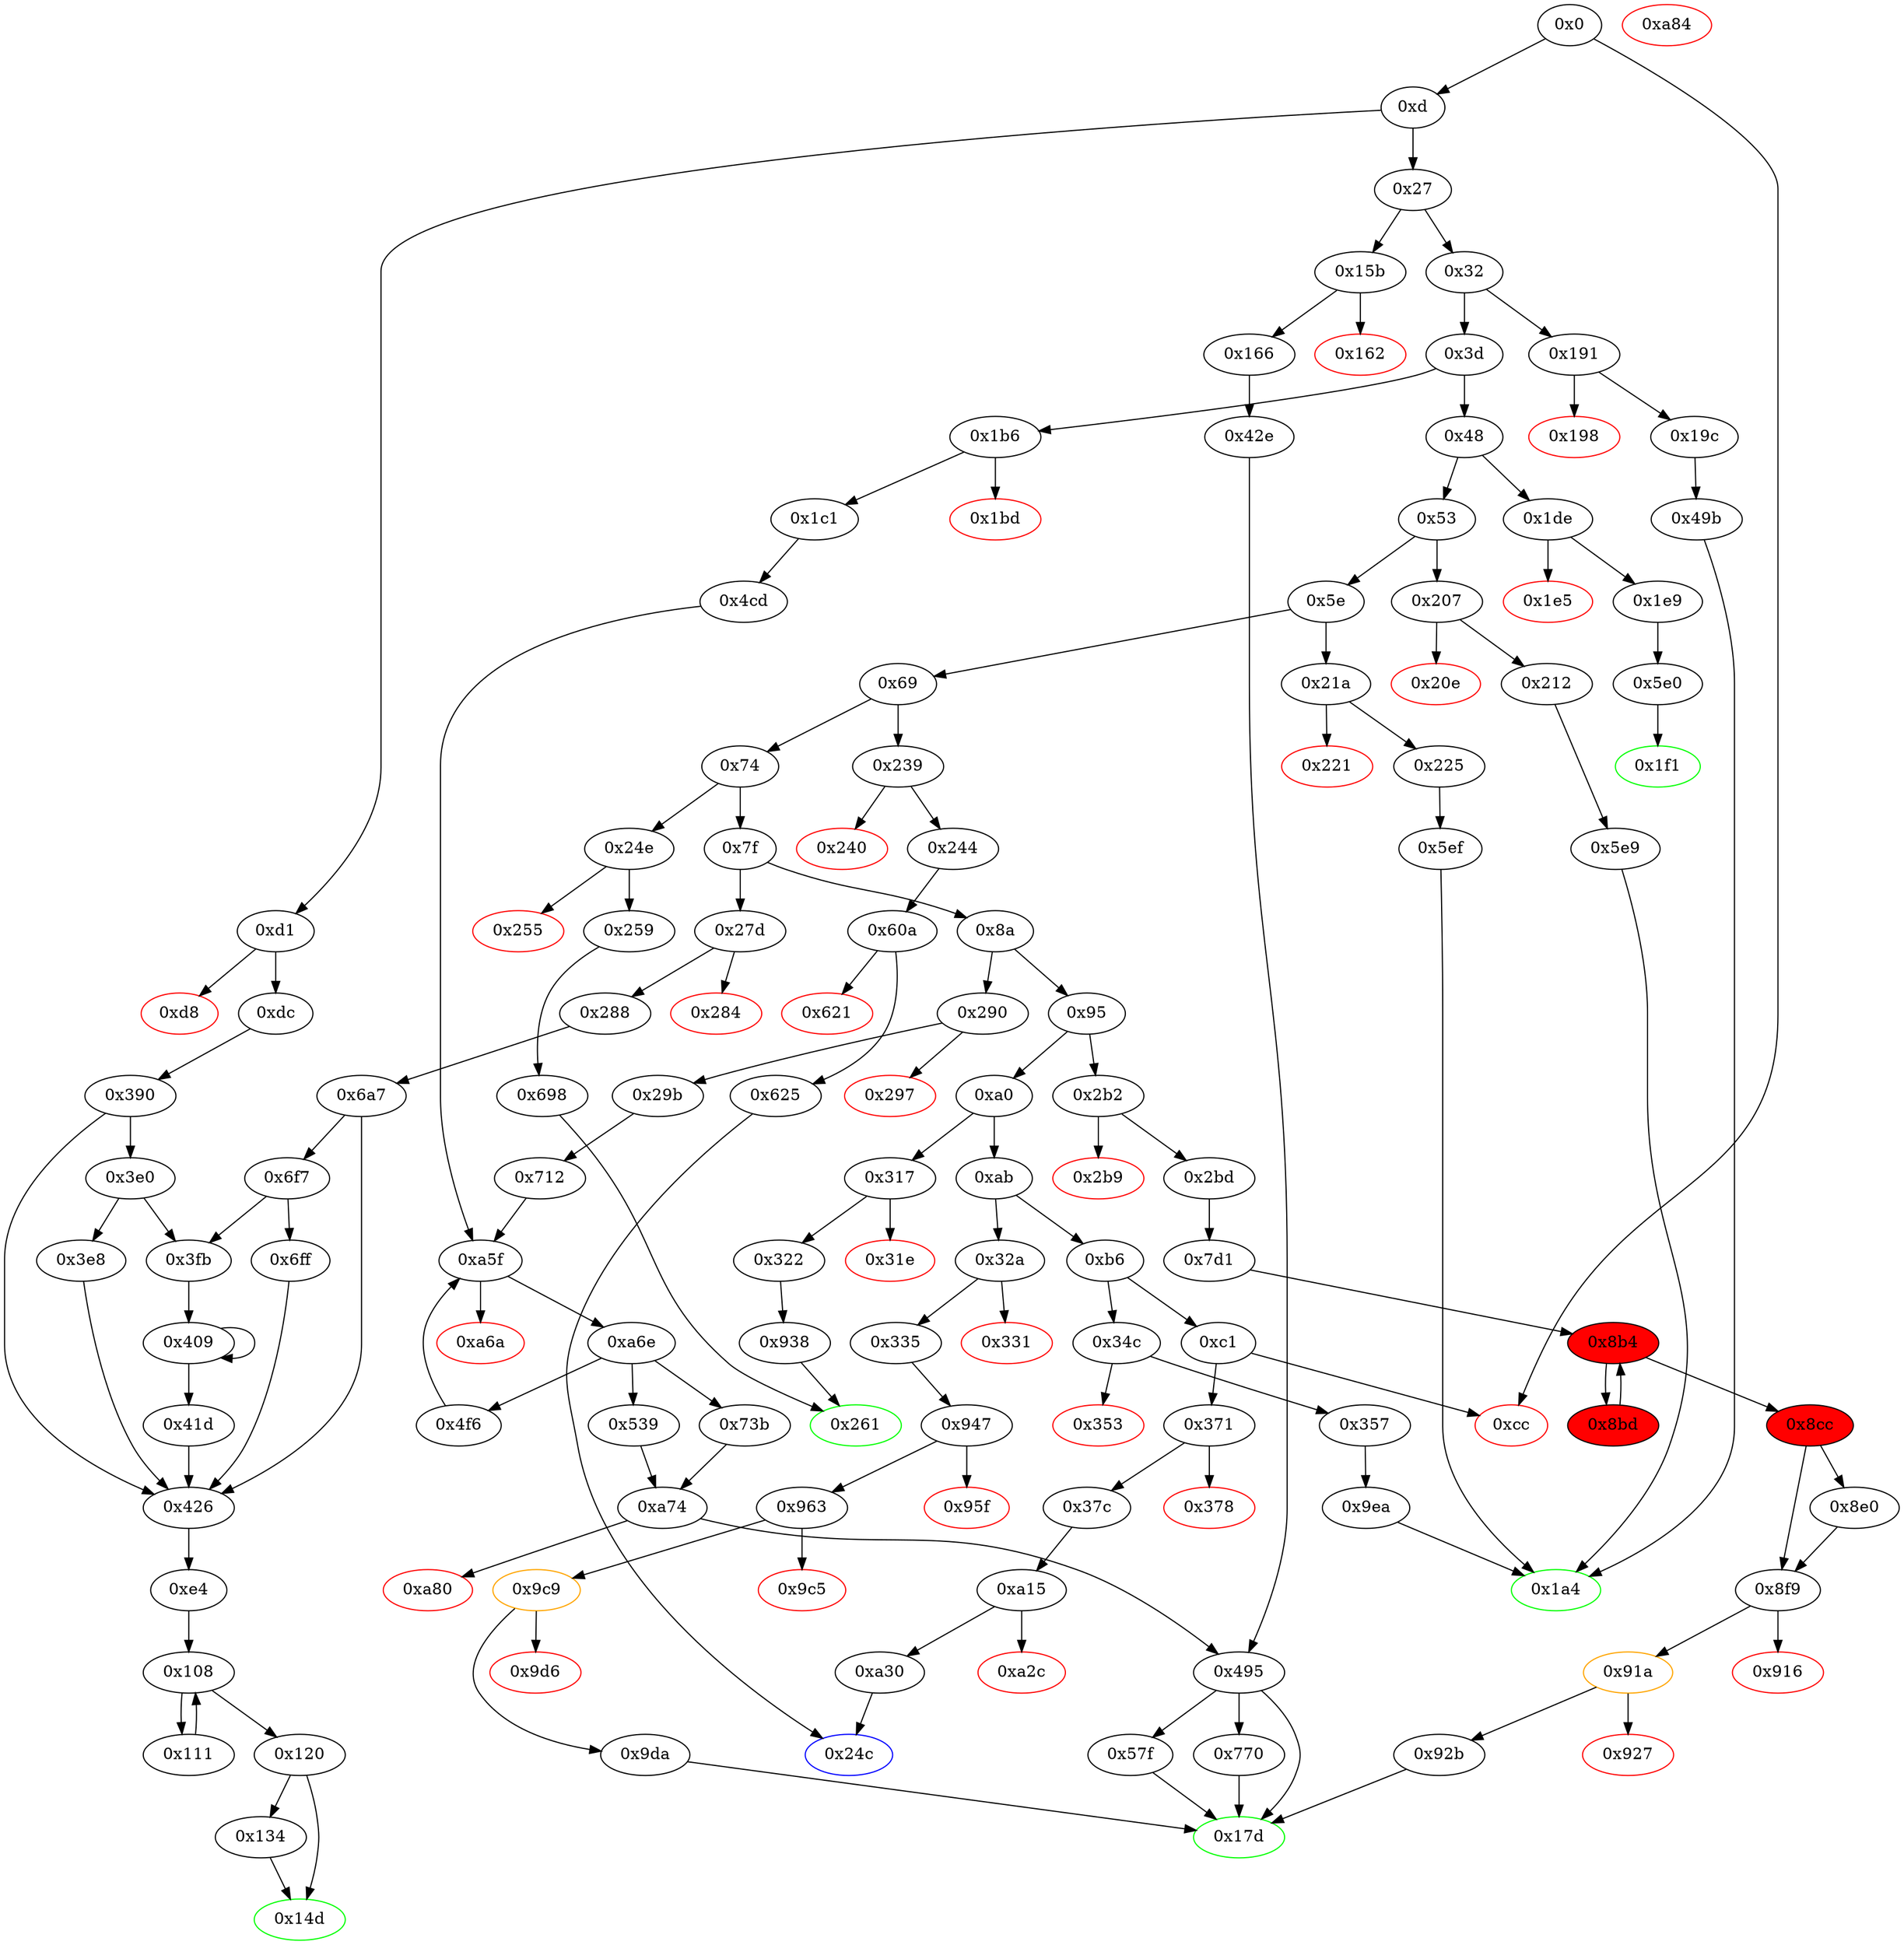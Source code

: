 digraph "" {
"0x74" [fillcolor=white, id="0x74", style=filled, tooltip="Block 0x74\n[0x74:0x7e]\n---\nPredecessors: [0x69]\nSuccessors: [0x7f, 0x24e]\n---\n0x74 DUP1\n0x75 PUSH4 0x8da5cb5b\n0x7a EQ\n0x7b PUSH2 0x24e\n0x7e JUMPI\n---\n0x75: V38 = 0x8da5cb5b\n0x7a: V39 = EQ 0x8da5cb5b V13\n0x7b: V40 = 0x24e\n0x7e: JUMPI 0x24e V39\n---\nEntry stack: [V13]\nStack pops: 1\nStack additions: [S0]\nExit stack: [V13]\n\nDef sites:\nV13: {0xd.0x1b}\n"];
"0x166" [fillcolor=white, id="0x166", style=filled, tooltip="Block 0x166\n[0x166:0x17c]\n---\nPredecessors: [0x15b]\nSuccessors: [0x42e]\n---\n0x166 JUMPDEST\n0x167 PUSH2 0x17d\n0x16a PUSH1 0x1\n0x16c PUSH1 0xa0\n0x16e PUSH1 0x2\n0x170 EXP\n0x171 SUB\n0x172 PUSH1 0x4\n0x174 CALLDATALOAD\n0x175 AND\n0x176 PUSH1 0x24\n0x178 CALLDATALOAD\n0x179 PUSH2 0x42e\n0x17c JUMP\n---\n0x166: JUMPDEST \n0x167: V113 = 0x17d\n0x16a: V114 = 0x1\n0x16c: V115 = 0xa0\n0x16e: V116 = 0x2\n0x170: V117 = EXP 0x2 0xa0\n0x171: V118 = SUB 0x10000000000000000000000000000000000000000 0x1\n0x172: V119 = 0x4\n0x174: V120 = CALLDATALOAD 0x4\n0x175: V121 = AND V120 0xffffffffffffffffffffffffffffffffffffffff\n0x176: V122 = 0x24\n0x178: V123 = CALLDATALOAD 0x24\n0x179: V124 = 0x42e\n0x17c: JUMP 0x42e\n---\nEntry stack: [V13]\nStack pops: 0\nStack additions: [0x17d, V121, V123]\nExit stack: [V13, 0x17d, V121, V123]\n\nDef sites:\nV13: {0xd.0x1b}\n"];
"0x390" [fillcolor=white, id="0x390", style=filled, tooltip="Block 0x390\n[0x390:0x3df]\n---\nPredecessors: [0xdc]\nSuccessors: [0x3e0, 0x426]\n---\n0x390 JUMPDEST\n0x391 PUSH1 0x3\n0x393 DUP1\n0x394 SLOAD\n0x395 PUSH1 0x1\n0x397 DUP2\n0x398 PUSH1 0x1\n0x39a AND\n0x39b ISZERO\n0x39c PUSH2 0x100\n0x39f MUL\n0x3a0 SUB\n0x3a1 AND\n0x3a2 PUSH1 0x2\n0x3a4 SWAP1\n0x3a5 DIV\n0x3a6 DUP1\n0x3a7 PUSH1 0x1f\n0x3a9 ADD\n0x3aa PUSH1 0x20\n0x3ac DUP1\n0x3ad SWAP2\n0x3ae DIV\n0x3af MUL\n0x3b0 PUSH1 0x20\n0x3b2 ADD\n0x3b3 PUSH1 0x40\n0x3b5 MLOAD\n0x3b6 SWAP1\n0x3b7 DUP2\n0x3b8 ADD\n0x3b9 PUSH1 0x40\n0x3bb MSTORE\n0x3bc DUP1\n0x3bd SWAP3\n0x3be SWAP2\n0x3bf SWAP1\n0x3c0 DUP2\n0x3c1 DUP2\n0x3c2 MSTORE\n0x3c3 PUSH1 0x20\n0x3c5 ADD\n0x3c6 DUP3\n0x3c7 DUP1\n0x3c8 SLOAD\n0x3c9 PUSH1 0x1\n0x3cb DUP2\n0x3cc PUSH1 0x1\n0x3ce AND\n0x3cf ISZERO\n0x3d0 PUSH2 0x100\n0x3d3 MUL\n0x3d4 SUB\n0x3d5 AND\n0x3d6 PUSH1 0x2\n0x3d8 SWAP1\n0x3d9 DIV\n0x3da DUP1\n0x3db ISZERO\n0x3dc PUSH2 0x426\n0x3df JUMPI\n---\n0x390: JUMPDEST \n0x391: V335 = 0x3\n0x394: V336 = S[0x3]\n0x395: V337 = 0x1\n0x398: V338 = 0x1\n0x39a: V339 = AND 0x1 V336\n0x39b: V340 = ISZERO V339\n0x39c: V341 = 0x100\n0x39f: V342 = MUL 0x100 V340\n0x3a0: V343 = SUB V342 0x1\n0x3a1: V344 = AND V343 V336\n0x3a2: V345 = 0x2\n0x3a5: V346 = DIV V344 0x2\n0x3a7: V347 = 0x1f\n0x3a9: V348 = ADD 0x1f V346\n0x3aa: V349 = 0x20\n0x3ae: V350 = DIV V348 0x20\n0x3af: V351 = MUL V350 0x20\n0x3b0: V352 = 0x20\n0x3b2: V353 = ADD 0x20 V351\n0x3b3: V354 = 0x40\n0x3b5: V355 = M[0x40]\n0x3b8: V356 = ADD V355 V353\n0x3b9: V357 = 0x40\n0x3bb: M[0x40] = V356\n0x3c2: M[V355] = V346\n0x3c3: V358 = 0x20\n0x3c5: V359 = ADD 0x20 V355\n0x3c8: V360 = S[0x3]\n0x3c9: V361 = 0x1\n0x3cc: V362 = 0x1\n0x3ce: V363 = AND 0x1 V360\n0x3cf: V364 = ISZERO V363\n0x3d0: V365 = 0x100\n0x3d3: V366 = MUL 0x100 V364\n0x3d4: V367 = SUB V366 0x1\n0x3d5: V368 = AND V367 V360\n0x3d6: V369 = 0x2\n0x3d9: V370 = DIV V368 0x2\n0x3db: V371 = ISZERO V370\n0x3dc: V372 = 0x426\n0x3df: JUMPI 0x426 V371\n---\nEntry stack: [V13, 0xe4]\nStack pops: 0\nStack additions: [V355, 0x3, V346, V359, 0x3, V370]\nExit stack: [V13, 0xe4, V355, 0x3, V346, V359, 0x3, V370]\n\nDef sites:\nV13: {0xd.0x1b}\n0xe4: {0xdc.0xdd}\n"];
"0xa6a" [color=red, fillcolor=white, id="0xa6a", style=filled, tooltip="Block 0xa6a\n[0xa6a:0xa6d]\n---\nPredecessors: [0xa5f]\nSuccessors: []\n---\n0xa6a PUSH1 0x0\n0xa6c DUP1\n0xa6d REVERT\n---\n0xa6a: V928 = 0x0\n0xa6d: REVERT 0x0 0x0\n---\nEntry stack: [V13, S8, S7, S6, S5, 0x0, {0x4f6, 0x539, 0x73b}, S2, S1, 0x0]\nStack pops: 0\nStack additions: []\nExit stack: [V13, S8, S7, S6, S5, 0x0, {0x4f6, 0x539, 0x73b}, S2, S1, 0x0]\n\nDef sites:\nV13: {0xd.0x1b}\nS8: {0x1c1.0x1c2, 0xd.0x1b}\nS7: {0x1c1.0x1d1, 0x29b.0x29c}\nS6: {0x1c1.0x1d6, 0x29b.0x2aa}\nS5: {0x1c1.0x1d9, 0x29b.0x2ad}\n0x0: {0x712.0x71d, 0x4cd.0x4d8}\n{0x4f6, 0x539, 0x73b}: {0x712.0x72c, 0x4cd.0x4e7, 0x4f6.0x52a}\nS2: {0x712.0x72b, 0x4cd.0x4e6, 0x4f6.0x529}\nS1: {0x1c1.0x1d9, 0x29b.0x2ad}\n0x0: {0xa5f.0xa60}\n"];
"0x1f1" [color=green, fillcolor=white, id="0x1f1", style=filled, tooltip="Block 0x1f1\n[0x1f1:0x206]\n---\nPredecessors: [0x5e0]\nSuccessors: []\n---\n0x1f1 JUMPDEST\n0x1f2 PUSH1 0x40\n0x1f4 MLOAD\n0x1f5 PUSH1 0xff\n0x1f7 SWAP1\n0x1f8 SWAP2\n0x1f9 AND\n0x1fa DUP2\n0x1fb MSTORE\n0x1fc PUSH1 0x20\n0x1fe ADD\n0x1ff PUSH1 0x40\n0x201 MLOAD\n0x202 DUP1\n0x203 SWAP2\n0x204 SUB\n0x205 SWAP1\n0x206 RETURN\n---\n0x1f1: JUMPDEST \n0x1f2: V172 = 0x40\n0x1f4: V173 = M[0x40]\n0x1f5: V174 = 0xff\n0x1f9: V175 = AND V511 0xff\n0x1fb: M[V173] = V175\n0x1fc: V176 = 0x20\n0x1fe: V177 = ADD 0x20 V173\n0x1ff: V178 = 0x40\n0x201: V179 = M[0x40]\n0x204: V180 = SUB V177 V179\n0x206: RETURN V179 V180\n---\nEntry stack: [V13, 0x1f1, V511]\nStack pops: 1\nStack additions: []\nExit stack: [V13, 0x1f1]\n\nDef sites:\nV13: {0xd.0x1b}\n0x1f1: {0x1e9.0x1ea}\nV511: {0x5e0.0x5e6}\n"];
"0x1c1" [fillcolor=white, id="0x1c1", style=filled, tooltip="Block 0x1c1\n[0x1c1:0x1dd]\n---\nPredecessors: [0x1b6]\nSuccessors: [0x4cd]\n---\n0x1c1 JUMPDEST\n0x1c2 PUSH2 0x17d\n0x1c5 PUSH1 0x1\n0x1c7 PUSH1 0xa0\n0x1c9 PUSH1 0x2\n0x1cb EXP\n0x1cc SUB\n0x1cd PUSH1 0x4\n0x1cf CALLDATALOAD\n0x1d0 DUP2\n0x1d1 AND\n0x1d2 SWAP1\n0x1d3 PUSH1 0x24\n0x1d5 CALLDATALOAD\n0x1d6 AND\n0x1d7 PUSH1 0x44\n0x1d9 CALLDATALOAD\n0x1da PUSH2 0x4cd\n0x1dd JUMP\n---\n0x1c1: JUMPDEST \n0x1c2: V151 = 0x17d\n0x1c5: V152 = 0x1\n0x1c7: V153 = 0xa0\n0x1c9: V154 = 0x2\n0x1cb: V155 = EXP 0x2 0xa0\n0x1cc: V156 = SUB 0x10000000000000000000000000000000000000000 0x1\n0x1cd: V157 = 0x4\n0x1cf: V158 = CALLDATALOAD 0x4\n0x1d1: V159 = AND 0xffffffffffffffffffffffffffffffffffffffff V158\n0x1d3: V160 = 0x24\n0x1d5: V161 = CALLDATALOAD 0x24\n0x1d6: V162 = AND V161 0xffffffffffffffffffffffffffffffffffffffff\n0x1d7: V163 = 0x44\n0x1d9: V164 = CALLDATALOAD 0x44\n0x1da: V165 = 0x4cd\n0x1dd: JUMP 0x4cd\n---\nEntry stack: [V13]\nStack pops: 0\nStack additions: [0x17d, V159, V162, V164]\nExit stack: [V13, 0x17d, V159, V162, V164]\n\nDef sites:\nV13: {0xd.0x1b}\n"];
"0x7f" [fillcolor=white, id="0x7f", style=filled, tooltip="Block 0x7f\n[0x7f:0x89]\n---\nPredecessors: [0x74]\nSuccessors: [0x8a, 0x27d]\n---\n0x7f DUP1\n0x80 PUSH4 0x95d89b41\n0x85 EQ\n0x86 PUSH2 0x27d\n0x89 JUMPI\n---\n0x80: V41 = 0x95d89b41\n0x85: V42 = EQ 0x95d89b41 V13\n0x86: V43 = 0x27d\n0x89: JUMPI 0x27d V42\n---\nEntry stack: [V13]\nStack pops: 1\nStack additions: [S0]\nExit stack: [V13]\n\nDef sites:\nV13: {0xd.0x1b}\n"];
"0x5e" [fillcolor=white, id="0x5e", style=filled, tooltip="Block 0x5e\n[0x5e:0x68]\n---\nPredecessors: [0x53]\nSuccessors: [0x69, 0x21a]\n---\n0x5e DUP1\n0x5f PUSH4 0x70a08231\n0x64 EQ\n0x65 PUSH2 0x21a\n0x68 JUMPI\n---\n0x5f: V32 = 0x70a08231\n0x64: V33 = EQ 0x70a08231 V13\n0x65: V34 = 0x21a\n0x68: JUMPI 0x21a V33\n---\nEntry stack: [V13]\nStack pops: 1\nStack additions: [S0]\nExit stack: [V13]\n\nDef sites:\nV13: {0xd.0x1b}\n"];
"0x32a" [fillcolor=white, id="0x32a", style=filled, tooltip="Block 0x32a\n[0x32a:0x330]\n---\nPredecessors: [0xab]\nSuccessors: [0x331, 0x335]\n---\n0x32a JUMPDEST\n0x32b CALLVALUE\n0x32c ISZERO\n0x32d PUSH2 0x335\n0x330 JUMPI\n---\n0x32a: JUMPDEST \n0x32b: V288 = CALLVALUE\n0x32c: V289 = ISZERO V288\n0x32d: V290 = 0x335\n0x330: JUMPI 0x335 V289\n---\nEntry stack: [V13]\nStack pops: 0\nStack additions: []\nExit stack: [V13]\n\nDef sites:\nV13: {0xd.0x1b}\n"];
"0x37c" [fillcolor=white, id="0x37c", style=filled, tooltip="Block 0x37c\n[0x37c:0x38f]\n---\nPredecessors: [0x371]\nSuccessors: [0xa15]\n---\n0x37c JUMPDEST\n0x37d PUSH2 0x24c\n0x380 PUSH1 0x1\n0x382 PUSH1 0xa0\n0x384 PUSH1 0x2\n0x386 EXP\n0x387 SUB\n0x388 PUSH1 0x4\n0x38a CALLDATALOAD\n0x38b AND\n0x38c PUSH2 0xa15\n0x38f JUMP\n---\n0x37c: JUMPDEST \n0x37d: V325 = 0x24c\n0x380: V326 = 0x1\n0x382: V327 = 0xa0\n0x384: V328 = 0x2\n0x386: V329 = EXP 0x2 0xa0\n0x387: V330 = SUB 0x10000000000000000000000000000000000000000 0x1\n0x388: V331 = 0x4\n0x38a: V332 = CALLDATALOAD 0x4\n0x38b: V333 = AND V332 0xffffffffffffffffffffffffffffffffffffffff\n0x38c: V334 = 0xa15\n0x38f: JUMP 0xa15\n---\nEntry stack: [V13]\nStack pops: 0\nStack additions: [0x24c, V333]\nExit stack: [V13, 0x24c, V333]\n\nDef sites:\nV13: {0xd.0x1b}\n"];
"0x426" [fillcolor=white, id="0x426", style=filled, tooltip="Block 0x426\n[0x426:0x42d]\n---\nPredecessors: [0x390, 0x3e8, 0x41d, 0x6a7, 0x6ff]\nSuccessors: [0xe4]\n---\n0x426 JUMPDEST\n0x427 POP\n0x428 POP\n0x429 POP\n0x42a POP\n0x42b POP\n0x42c DUP2\n0x42d JUMP\n---\n0x426: JUMPDEST \n0x42d: JUMP 0xe4\n---\nEntry stack: [V13, 0xe4, S5, {0x2, 0x3}, S3, S2, S1, S0]\nStack pops: 7\nStack additions: [S6, S5]\nExit stack: [V13, 0xe4, S5]\n\nDef sites:\nV13: {0xd.0x1b}\n0xe4: {0x288.0x289, 0xdc.0xdd}\nS5: {0x390.0x3b5, 0x6a7.0x6cc}\n{0x2, 0x3}: {0x390.0x391, 0x6a7.0x6a8}\nS3: {0x390.0x3a5, 0x6a7.0x6bc}\nS2: {0x6ff.0x70c, 0x390.0x3c5, 0x41d.0x424, 0x6a7.0x6dc, 0x3e8.0x3f5}\nS1: {0x409.0x411, 0x390.0x391, 0x6a7.0x6a8}\nS0: {0x390.0x3d9, 0x3fb.0x3fd, 0x6a7.0x6f0}\n"];
"0x24e" [fillcolor=white, id="0x24e", style=filled, tooltip="Block 0x24e\n[0x24e:0x254]\n---\nPredecessors: [0x74]\nSuccessors: [0x255, 0x259]\n---\n0x24e JUMPDEST\n0x24f CALLVALUE\n0x250 ISZERO\n0x251 PUSH2 0x259\n0x254 JUMPI\n---\n0x24e: JUMPDEST \n0x24f: V207 = CALLVALUE\n0x250: V208 = ISZERO V207\n0x251: V209 = 0x259\n0x254: JUMPI 0x259 V208\n---\nEntry stack: [V13]\nStack pops: 0\nStack additions: []\nExit stack: [V13]\n\nDef sites:\nV13: {0xd.0x1b}\n"];
"0xa6e" [fillcolor=white, id="0xa6e", style=filled, tooltip="Block 0xa6e\n[0xa6e:0xa73]\n---\nPredecessors: [0xa5f]\nSuccessors: [0x4f6, 0x539, 0x73b]\n---\n0xa6e JUMPDEST\n0xa6f POP\n0xa70 SWAP1\n0xa71 SUB\n0xa72 SWAP1\n0xa73 JUMP\n---\n0xa6e: JUMPDEST \n0xa71: V929 = SUB S2 S1\n0xa73: JUMP {0x4f6, 0x539, 0x73b}\n---\nEntry stack: [V13, S8, S7, S6, S5, 0x0, {0x4f6, 0x539, 0x73b}, S2, S1, 0x0]\nStack pops: 4\nStack additions: [V929]\nExit stack: [V13, S8, S7, S6, S5, 0x0, V929]\n\nDef sites:\nV13: {0xd.0x1b}\nS8: {0x1c1.0x1c2, 0xd.0x1b}\nS7: {0x1c1.0x1d1, 0x29b.0x29c}\nS6: {0x1c1.0x1d6, 0x29b.0x2aa}\nS5: {0x1c1.0x1d9, 0x29b.0x2ad}\n0x0: {0x712.0x71d, 0x4cd.0x4d8}\n{0x4f6, 0x539, 0x73b}: {0x712.0x72c, 0x4cd.0x4e7, 0x4f6.0x52a}\nS2: {0x712.0x72b, 0x4cd.0x4e6, 0x4f6.0x529}\nS1: {0x1c1.0x1d9, 0x29b.0x2ad}\n0x0: {0xa5f.0xa60}\n"];
"0x621" [color=red, fillcolor=white, id="0x621", style=filled, tooltip="Block 0x621\n[0x621:0x624]\n---\nPredecessors: [0x60a]\nSuccessors: []\n---\n0x621 PUSH1 0x0\n0x623 DUP1\n0x624 REVERT\n---\n0x621: V538 = 0x0\n0x624: REVERT 0x0 0x0\n---\nEntry stack: [V13, 0x24c]\nStack pops: 0\nStack additions: []\nExit stack: [V13, 0x24c]\n\nDef sites:\nV13: {0xd.0x1b}\n0x24c: {0x244.0x245}\n"];
"0x5ef" [fillcolor=white, id="0x5ef", style=filled, tooltip="Block 0x5ef\n[0x5ef:0x609]\n---\nPredecessors: [0x225]\nSuccessors: [0x1a4]\n---\n0x5ef JUMPDEST\n0x5f0 PUSH1 0x1\n0x5f2 PUSH1 0xa0\n0x5f4 PUSH1 0x2\n0x5f6 EXP\n0x5f7 SUB\n0x5f8 AND\n0x5f9 PUSH1 0x0\n0x5fb SWAP1\n0x5fc DUP2\n0x5fd MSTORE\n0x5fe PUSH1 0x6\n0x600 PUSH1 0x20\n0x602 MSTORE\n0x603 PUSH1 0x40\n0x605 SWAP1\n0x606 SHA3\n0x607 SLOAD\n0x608 SWAP1\n0x609 JUMP\n---\n0x5ef: JUMPDEST \n0x5f0: V514 = 0x1\n0x5f2: V515 = 0xa0\n0x5f4: V516 = 0x2\n0x5f6: V517 = EXP 0x2 0xa0\n0x5f7: V518 = SUB 0x10000000000000000000000000000000000000000 0x1\n0x5f8: V519 = AND 0xffffffffffffffffffffffffffffffffffffffff V199\n0x5f9: V520 = 0x0\n0x5fd: M[0x0] = V519\n0x5fe: V521 = 0x6\n0x600: V522 = 0x20\n0x602: M[0x20] = 0x6\n0x603: V523 = 0x40\n0x606: V524 = SHA3 0x0 0x40\n0x607: V525 = S[V524]\n0x609: JUMP 0x1a4\n---\nEntry stack: [V13, 0x1a4, V199]\nStack pops: 2\nStack additions: [V525]\nExit stack: [V13, V525]\n\nDef sites:\nV13: {0xd.0x1b}\n0x1a4: {0x225.0x226}\nV199: {0x225.0x234}\n"];
"0x322" [fillcolor=white, id="0x322", style=filled, tooltip="Block 0x322\n[0x322:0x329]\n---\nPredecessors: [0x317]\nSuccessors: [0x938]\n---\n0x322 JUMPDEST\n0x323 PUSH2 0x261\n0x326 PUSH2 0x938\n0x329 JUMP\n---\n0x322: JUMPDEST \n0x323: V286 = 0x261\n0x326: V287 = 0x938\n0x329: JUMP 0x938\n---\nEntry stack: [V13]\nStack pops: 0\nStack additions: [0x261]\nExit stack: [V13, 0x261]\n\nDef sites:\nV13: {0xd.0x1b}\n"];
"0x32" [fillcolor=white, id="0x32", style=filled, tooltip="Block 0x32\n[0x32:0x3c]\n---\nPredecessors: [0x27]\nSuccessors: [0x3d, 0x191]\n---\n0x32 DUP1\n0x33 PUSH4 0x18160ddd\n0x38 EQ\n0x39 PUSH2 0x191\n0x3c JUMPI\n---\n0x33: V20 = 0x18160ddd\n0x38: V21 = EQ 0x18160ddd V13\n0x39: V22 = 0x191\n0x3c: JUMPI 0x191 V21\n---\nEntry stack: [V13]\nStack pops: 1\nStack additions: [S0]\nExit stack: [V13]\n\nDef sites:\nV13: {0xd.0x1b}\n"];
"0x3d" [fillcolor=white, id="0x3d", style=filled, tooltip="Block 0x3d\n[0x3d:0x47]\n---\nPredecessors: [0x32]\nSuccessors: [0x48, 0x1b6]\n---\n0x3d DUP1\n0x3e PUSH4 0x23b872dd\n0x43 EQ\n0x44 PUSH2 0x1b6\n0x47 JUMPI\n---\n0x3e: V23 = 0x23b872dd\n0x43: V24 = EQ 0x23b872dd V13\n0x44: V25 = 0x1b6\n0x47: JUMPI 0x1b6 V24\n---\nEntry stack: [V13]\nStack pops: 1\nStack additions: [S0]\nExit stack: [V13]\n\nDef sites:\nV13: {0xd.0x1b}\n"];
"0x9ea" [fillcolor=white, id="0x9ea", style=filled, tooltip="Block 0x9ea\n[0x9ea:0xa14]\n---\nPredecessors: [0x357]\nSuccessors: [0x1a4]\n---\n0x9ea JUMPDEST\n0x9eb PUSH1 0x1\n0x9ed PUSH1 0xa0\n0x9ef PUSH1 0x2\n0x9f1 EXP\n0x9f2 SUB\n0x9f3 SWAP2\n0x9f4 DUP3\n0x9f5 AND\n0x9f6 PUSH1 0x0\n0x9f8 SWAP1\n0x9f9 DUP2\n0x9fa MSTORE\n0x9fb PUSH1 0x7\n0x9fd PUSH1 0x20\n0x9ff SWAP1\n0xa00 DUP2\n0xa01 MSTORE\n0xa02 PUSH1 0x40\n0xa04 DUP1\n0xa05 DUP4\n0xa06 SHA3\n0xa07 SWAP4\n0xa08 SWAP1\n0xa09 SWAP5\n0xa0a AND\n0xa0b DUP3\n0xa0c MSTORE\n0xa0d SWAP2\n0xa0e SWAP1\n0xa0f SWAP2\n0xa10 MSTORE\n0xa11 SHA3\n0xa12 SLOAD\n0xa13 SWAP1\n0xa14 JUMP\n---\n0x9ea: JUMPDEST \n0x9eb: V885 = 0x1\n0x9ed: V886 = 0xa0\n0x9ef: V887 = 0x2\n0x9f1: V888 = EXP 0x2 0xa0\n0x9f2: V889 = SUB 0x10000000000000000000000000000000000000000 0x1\n0x9f5: V890 = AND 0xffffffffffffffffffffffffffffffffffffffff V316\n0x9f6: V891 = 0x0\n0x9fa: M[0x0] = V890\n0x9fb: V892 = 0x7\n0x9fd: V893 = 0x20\n0xa01: M[0x20] = 0x7\n0xa02: V894 = 0x40\n0xa06: V895 = SHA3 0x0 0x40\n0xa0a: V896 = AND 0xffffffffffffffffffffffffffffffffffffffff V319\n0xa0c: M[0x0] = V896\n0xa10: M[0x20] = V895\n0xa11: V897 = SHA3 0x0 0x40\n0xa12: V898 = S[V897]\n0xa14: JUMP 0x1a4\n---\nEntry stack: [V13, 0x1a4, V316, V319]\nStack pops: 3\nStack additions: [V898]\nExit stack: [V13, V898]\n\nDef sites:\nV13: {0xd.0x1b}\n0x1a4: {0x357.0x358}\nV316: {0x357.0x367}\nV319: {0x357.0x36c}\n"];
"0x8f9" [fillcolor=white, id="0x8f9", style=filled, tooltip="Block 0x8f9\n[0x8f9:0x915]\n---\nPredecessors: [0x8cc, 0x8e0]\nSuccessors: [0x916, 0x91a]\n---\n0x8f9 JUMPDEST\n0x8fa POP\n0x8fb SWAP6\n0x8fc POP\n0x8fd POP\n0x8fe POP\n0x8ff POP\n0x900 POP\n0x901 POP\n0x902 PUSH1 0x0\n0x904 PUSH1 0x40\n0x906 MLOAD\n0x907 DUP1\n0x908 DUP4\n0x909 SUB\n0x90a DUP2\n0x90b PUSH1 0x0\n0x90d DUP8\n0x90e DUP1\n0x90f EXTCODESIZE\n0x910 ISZERO\n0x911 ISZERO\n0x912 PUSH2 0x91a\n0x915 JUMPI\n---\n0x8f9: JUMPDEST \n0x902: V790 = 0x0\n0x904: V791 = 0x40\n0x906: V792 = M[0x40]\n0x909: V793 = SUB S1 V792\n0x90b: V794 = 0x0\n0x90f: V795 = EXTCODESIZE V710\n0x910: V796 = ISZERO V795\n0x911: V797 = ISZERO V796\n0x912: V798 = 0x91a\n0x915: JUMPI 0x91a V797\n---\nEntry stack: [V13, 0x17d, V260, V262, V276, 0x0, V710, 0x8f4ffcb1, V712, V262, V713, V276, V723, V753, S1, V775]\nStack pops: 10\nStack additions: [S9, S8, S1, 0x0, V792, V793, V792, 0x0, S9]\nExit stack: [V13, 0x17d, V260, V262, V276, 0x0, V710, 0x8f4ffcb1, S1, 0x0, V792, V793, V792, 0x0, V710]\n\nDef sites:\nV13: {0xd.0x1b}\n0x17d: {0x2bd.0x2be}\nV260: {0x2bd.0x2cd}\nV262: {0x2bd.0x2d2}\nV276: {0x2bd.0x2f1}\n0x0: {0x7d1.0x7dd}\nV710: {0x7d1.0x83e}\n0x8f4ffcb1: {0x7d1.0x83f}\nV712: {0x7d1.0x844}\nV262: {0x2bd.0x2d2}\nV713: {0x7d1.0x846}\nV276: {0x2bd.0x2f1}\nV723: {0x7d1.0x85c}\nV753: {0x7d1.0x893}\nS1: {0x8e0.0x8f6, 0x8cc.0x8d5}\nV775: {0x8cc.0x8d9}\n"];
"0x49b" [fillcolor=white, id="0x49b", style=filled, tooltip="Block 0x49b\n[0x49b:0x4cc]\n---\nPredecessors: [0x19c]\nSuccessors: [0x1a4]\n---\n0x49b JUMPDEST\n0x49c PUSH1 0x0\n0x49e DUP1\n0x49f MSTORE\n0x4a0 PUSH1 0x6\n0x4a2 PUSH1 0x20\n0x4a4 MSTORE\n0x4a5 PUSH32 0x54cdd369e4e8a8515e52ca72ec816c2101831ad1f18bf44102ed171459c9b4f8\n0x4c6 SLOAD\n0x4c7 PUSH1 0x5\n0x4c9 SLOAD\n0x4ca SUB\n0x4cb SWAP1\n0x4cc JUMP\n---\n0x49b: JUMPDEST \n0x49c: V421 = 0x0\n0x49f: M[0x0] = 0x0\n0x4a0: V422 = 0x6\n0x4a2: V423 = 0x20\n0x4a4: M[0x20] = 0x6\n0x4a5: V424 = 0x54cdd369e4e8a8515e52ca72ec816c2101831ad1f18bf44102ed171459c9b4f8\n0x4c6: V425 = S[0x54cdd369e4e8a8515e52ca72ec816c2101831ad1f18bf44102ed171459c9b4f8]\n0x4c7: V426 = 0x5\n0x4c9: V427 = S[0x5]\n0x4ca: V428 = SUB V427 V425\n0x4cc: JUMP 0x1a4\n---\nEntry stack: [V13, 0x1a4]\nStack pops: 1\nStack additions: [V428]\nExit stack: [V13, V428]\n\nDef sites:\nV13: {0xd.0x1b}\n0x1a4: {0x19c.0x19d}\n"];
"0x712" [fillcolor=white, id="0x712", style=filled, tooltip="Block 0x712\n[0x712:0x73a]\n---\nPredecessors: [0x29b]\nSuccessors: [0xa5f]\n---\n0x712 JUMPDEST\n0x713 PUSH1 0x1\n0x715 PUSH1 0xa0\n0x717 PUSH1 0x2\n0x719 EXP\n0x71a SUB\n0x71b CALLER\n0x71c AND\n0x71d PUSH1 0x0\n0x71f SWAP1\n0x720 DUP2\n0x721 MSTORE\n0x722 PUSH1 0x6\n0x724 PUSH1 0x20\n0x726 MSTORE\n0x727 PUSH1 0x40\n0x729 DUP2\n0x72a SHA3\n0x72b SLOAD\n0x72c PUSH2 0x73b\n0x72f SWAP1\n0x730 DUP4\n0x731 PUSH4 0xffffffff\n0x736 PUSH2 0xa5f\n0x739 AND\n0x73a JUMP\n---\n0x712: JUMPDEST \n0x713: V627 = 0x1\n0x715: V628 = 0xa0\n0x717: V629 = 0x2\n0x719: V630 = EXP 0x2 0xa0\n0x71a: V631 = SUB 0x10000000000000000000000000000000000000000 0x1\n0x71b: V632 = CALLER\n0x71c: V633 = AND V632 0xffffffffffffffffffffffffffffffffffffffff\n0x71d: V634 = 0x0\n0x721: M[0x0] = V633\n0x722: V635 = 0x6\n0x724: V636 = 0x20\n0x726: M[0x20] = 0x6\n0x727: V637 = 0x40\n0x72a: V638 = SHA3 0x0 0x40\n0x72b: V639 = S[V638]\n0x72c: V640 = 0x73b\n0x731: V641 = 0xffffffff\n0x736: V642 = 0xa5f\n0x739: V643 = AND 0xa5f 0xffffffff\n0x73a: JUMP 0xa5f\n---\nEntry stack: [V13, 0x17d, V244, V246]\nStack pops: 1\nStack additions: [S0, 0x0, 0x73b, V639, S0]\nExit stack: [V13, 0x17d, V244, V246, 0x0, 0x73b, V639, V246]\n\nDef sites:\nV13: {0xd.0x1b}\n0x17d: {0x29b.0x29c}\nV244: {0x29b.0x2aa}\nV246: {0x29b.0x2ad}\n"];
"0x221" [color=red, fillcolor=white, id="0x221", style=filled, tooltip="Block 0x221\n[0x221:0x224]\n---\nPredecessors: [0x21a]\nSuccessors: []\n---\n0x221 PUSH1 0x0\n0x223 DUP1\n0x224 REVERT\n---\n0x221: V190 = 0x0\n0x224: REVERT 0x0 0x0\n---\nEntry stack: [V13]\nStack pops: 0\nStack additions: []\nExit stack: [V13]\n\nDef sites:\nV13: {0xd.0x1b}\n"];
"0x2bd" [fillcolor=white, id="0x2bd", style=filled, tooltip="Block 0x2bd\n[0x2bd:0x316]\n---\nPredecessors: [0x2b2]\nSuccessors: [0x7d1]\n---\n0x2bd JUMPDEST\n0x2be PUSH2 0x17d\n0x2c1 PUSH1 0x4\n0x2c3 DUP1\n0x2c4 CALLDATALOAD\n0x2c5 PUSH1 0x1\n0x2c7 PUSH1 0xa0\n0x2c9 PUSH1 0x2\n0x2cb EXP\n0x2cc SUB\n0x2cd AND\n0x2ce SWAP1\n0x2cf PUSH1 0x24\n0x2d1 DUP1\n0x2d2 CALLDATALOAD\n0x2d3 SWAP2\n0x2d4 SWAP1\n0x2d5 PUSH1 0x64\n0x2d7 SWAP1\n0x2d8 PUSH1 0x44\n0x2da CALLDATALOAD\n0x2db SWAP1\n0x2dc DUP2\n0x2dd ADD\n0x2de SWAP1\n0x2df DUP4\n0x2e0 ADD\n0x2e1 CALLDATALOAD\n0x2e2 DUP1\n0x2e3 PUSH1 0x20\n0x2e5 PUSH1 0x1f\n0x2e7 DUP3\n0x2e8 ADD\n0x2e9 DUP2\n0x2ea SWAP1\n0x2eb DIV\n0x2ec DUP2\n0x2ed MUL\n0x2ee ADD\n0x2ef PUSH1 0x40\n0x2f1 MLOAD\n0x2f2 SWAP1\n0x2f3 DUP2\n0x2f4 ADD\n0x2f5 PUSH1 0x40\n0x2f7 MSTORE\n0x2f8 DUP2\n0x2f9 DUP2\n0x2fa MSTORE\n0x2fb SWAP3\n0x2fc SWAP2\n0x2fd SWAP1\n0x2fe PUSH1 0x20\n0x300 DUP5\n0x301 ADD\n0x302 DUP4\n0x303 DUP4\n0x304 DUP1\n0x305 DUP3\n0x306 DUP5\n0x307 CALLDATACOPY\n0x308 POP\n0x309 SWAP5\n0x30a SWAP7\n0x30b POP\n0x30c PUSH2 0x7d1\n0x30f SWAP6\n0x310 POP\n0x311 POP\n0x312 POP\n0x313 POP\n0x314 POP\n0x315 POP\n0x316 JUMP\n---\n0x2bd: JUMPDEST \n0x2be: V252 = 0x17d\n0x2c1: V253 = 0x4\n0x2c4: V254 = CALLDATALOAD 0x4\n0x2c5: V255 = 0x1\n0x2c7: V256 = 0xa0\n0x2c9: V257 = 0x2\n0x2cb: V258 = EXP 0x2 0xa0\n0x2cc: V259 = SUB 0x10000000000000000000000000000000000000000 0x1\n0x2cd: V260 = AND 0xffffffffffffffffffffffffffffffffffffffff V254\n0x2cf: V261 = 0x24\n0x2d2: V262 = CALLDATALOAD 0x24\n0x2d5: V263 = 0x64\n0x2d8: V264 = 0x44\n0x2da: V265 = CALLDATALOAD 0x44\n0x2dd: V266 = ADD V265 0x24\n0x2e0: V267 = ADD 0x4 V265\n0x2e1: V268 = CALLDATALOAD V267\n0x2e3: V269 = 0x20\n0x2e5: V270 = 0x1f\n0x2e8: V271 = ADD V268 0x1f\n0x2eb: V272 = DIV V271 0x20\n0x2ed: V273 = MUL 0x20 V272\n0x2ee: V274 = ADD V273 0x20\n0x2ef: V275 = 0x40\n0x2f1: V276 = M[0x40]\n0x2f4: V277 = ADD V276 V274\n0x2f5: V278 = 0x40\n0x2f7: M[0x40] = V277\n0x2fa: M[V276] = V268\n0x2fe: V279 = 0x20\n0x301: V280 = ADD V276 0x20\n0x307: CALLDATACOPY V280 V266 V268\n0x30c: V281 = 0x7d1\n0x316: JUMP 0x7d1\n---\nEntry stack: [V13]\nStack pops: 0\nStack additions: [0x17d, V260, V262, V276]\nExit stack: [V13, 0x17d, V260, V262, V276]\n\nDef sites:\nV13: {0xd.0x1b}\n"];
"0xdc" [fillcolor=white, id="0xdc", style=filled, tooltip="Block 0xdc\n[0xdc:0xe3]\n---\nPredecessors: [0xd1]\nSuccessors: [0x390]\n---\n0xdc JUMPDEST\n0xdd PUSH2 0xe4\n0xe0 PUSH2 0x390\n0xe3 JUMP\n---\n0xdc: JUMPDEST \n0xdd: V67 = 0xe4\n0xe0: V68 = 0x390\n0xe3: JUMP 0x390\n---\nEntry stack: [V13]\nStack pops: 0\nStack additions: [0xe4]\nExit stack: [V13, 0xe4]\n\nDef sites:\nV13: {0xd.0x1b}\n"];
"0x31e" [color=red, fillcolor=white, id="0x31e", style=filled, tooltip="Block 0x31e\n[0x31e:0x321]\n---\nPredecessors: [0x317]\nSuccessors: []\n---\n0x31e PUSH1 0x0\n0x320 DUP1\n0x321 REVERT\n---\n0x31e: V285 = 0x0\n0x321: REVERT 0x0 0x0\n---\nEntry stack: [V13]\nStack pops: 0\nStack additions: []\nExit stack: [V13]\n\nDef sites:\nV13: {0xd.0x1b}\n"];
"0x239" [fillcolor=white, id="0x239", style=filled, tooltip="Block 0x239\n[0x239:0x23f]\n---\nPredecessors: [0x69]\nSuccessors: [0x240, 0x244]\n---\n0x239 JUMPDEST\n0x23a CALLVALUE\n0x23b ISZERO\n0x23c PUSH2 0x244\n0x23f JUMPI\n---\n0x239: JUMPDEST \n0x23a: V201 = CALLVALUE\n0x23b: V202 = ISZERO V201\n0x23c: V203 = 0x244\n0x23f: JUMPI 0x244 V202\n---\nEntry stack: [V13]\nStack pops: 0\nStack additions: []\nExit stack: [V13]\n\nDef sites:\nV13: {0xd.0x1b}\n"];
"0x6ff" [fillcolor=white, id="0x6ff", style=filled, tooltip="Block 0x6ff\n[0x6ff:0x711]\n---\nPredecessors: [0x6f7]\nSuccessors: [0x426]\n---\n0x6ff PUSH2 0x100\n0x702 DUP1\n0x703 DUP4\n0x704 SLOAD\n0x705 DIV\n0x706 MUL\n0x707 DUP4\n0x708 MSTORE\n0x709 SWAP2\n0x70a PUSH1 0x20\n0x70c ADD\n0x70d SWAP2\n0x70e PUSH2 0x426\n0x711 JUMP\n---\n0x6ff: V620 = 0x100\n0x704: V621 = S[0x2]\n0x705: V622 = DIV V621 0x100\n0x706: V623 = MUL V622 0x100\n0x708: M[V603] = V623\n0x70a: V624 = 0x20\n0x70c: V625 = ADD 0x20 V603\n0x70e: V626 = 0x426\n0x711: JUMP 0x426\n---\nEntry stack: [V13, 0xe4, V599, 0x2, V590, V603, 0x2, V614]\nStack pops: 3\nStack additions: [V625, S1, S0]\nExit stack: [V13, 0xe4, V599, 0x2, V590, V625, 0x2, V614]\n\nDef sites:\nV13: {0xd.0x1b}\n0xe4: {0x288.0x289}\nV599: {0x6a7.0x6cc}\n0x2: {0x6a7.0x6a8}\nV590: {0x6a7.0x6bc}\nV603: {0x6a7.0x6dc}\n0x2: {0x6a7.0x6a8}\nV614: {0x6a7.0x6f0}\n"];
"0x92b" [fillcolor=white, id="0x92b", style=filled, tooltip="Block 0x92b\n[0x92b:0x937]\n---\nPredecessors: [0x91a]\nSuccessors: [0x17d]\n---\n0x92b JUMPDEST\n0x92c POP\n0x92d PUSH1 0x1\n0x92f SWAP7\n0x930 SWAP6\n0x931 POP\n0x932 POP\n0x933 POP\n0x934 POP\n0x935 POP\n0x936 POP\n0x937 JUMP\n---\n0x92b: JUMPDEST \n0x92d: V808 = 0x1\n0x937: JUMP 0x17d\n---\nEntry stack: [V13, 0x17d, V260, V262, V276, 0x0, V710, 0x8f4ffcb1, S0]\nStack pops: 8\nStack additions: [0x1]\nExit stack: [V13, 0x1]\n\nDef sites:\nV13: {0xd.0x1b}\n0x17d: {0x2bd.0x2be}\nV260: {0x2bd.0x2cd}\nV262: {0x2bd.0x2d2}\nV276: {0x2bd.0x2f1}\n0x0: {0x7d1.0x7dd}\nV710: {0x7d1.0x83e}\n0x8f4ffcb1: {0x7d1.0x83f}\nS0: {0x8e0.0x8f6, 0x8cc.0x8d5}\n"];
"0x20e" [color=red, fillcolor=white, id="0x20e", style=filled, tooltip="Block 0x20e\n[0x20e:0x211]\n---\nPredecessors: [0x207]\nSuccessors: []\n---\n0x20e PUSH1 0x0\n0x210 DUP1\n0x211 REVERT\n---\n0x20e: V184 = 0x0\n0x211: REVERT 0x0 0x0\n---\nEntry stack: [V13]\nStack pops: 0\nStack additions: []\nExit stack: [V13]\n\nDef sites:\nV13: {0xd.0x1b}\n"];
"0x297" [color=red, fillcolor=white, id="0x297", style=filled, tooltip="Block 0x297\n[0x297:0x29a]\n---\nPredecessors: [0x290]\nSuccessors: []\n---\n0x297 PUSH1 0x0\n0x299 DUP1\n0x29a REVERT\n---\n0x297: V235 = 0x0\n0x29a: REVERT 0x0 0x0\n---\nEntry stack: [V13]\nStack pops: 0\nStack additions: []\nExit stack: [V13]\n\nDef sites:\nV13: {0xd.0x1b}\n"];
"0xa80" [color=red, fillcolor=white, id="0xa80", style=filled, tooltip="Block 0xa80\n[0xa80:0xa83]\n---\nPredecessors: [0xa74]\nSuccessors: []\n---\n0xa80 PUSH1 0x0\n0xa82 DUP1\n0xa83 REVERT\n---\n0xa80: V934 = 0x0\n0xa83: REVERT 0x0 0x0\n---\nEntry stack: [V13, S8, S7, S6, S5, 0x0, {0x57f, 0x770}, S2, S1, V930]\nStack pops: 0\nStack additions: []\nExit stack: [V13, S8, S7, S6, S5, 0x0, {0x57f, 0x770}, S2, S1, V930]\n\nDef sites:\nV13: {0xd.0x1b}\nS8: {0x1c1.0x1c2, 0xd.0x1b}\nS7: {0x1c1.0x1d1, 0x29b.0x29c}\nS6: {0x1c1.0x1d6, 0x29b.0x2aa}\nS5: {0x1c1.0x1d9, 0x29b.0x2ad}\n0x0: {0x712.0x71d, 0x4cd.0x4d8}\n{0x57f, 0x770}: {0x539.0x570, 0x73b.0x761}\nS2: {0x539.0x56f, 0x73b.0x760}\nS1: {0x1c1.0x1d9, 0x29b.0x2ad}\nV930: {0xa74.0xa77}\n"];
"0x162" [color=red, fillcolor=white, id="0x162", style=filled, tooltip="Block 0x162\n[0x162:0x165]\n---\nPredecessors: [0x15b]\nSuccessors: []\n---\n0x162 PUSH1 0x0\n0x164 DUP1\n0x165 REVERT\n---\n0x162: V112 = 0x0\n0x165: REVERT 0x0 0x0\n---\nEntry stack: [V13]\nStack pops: 0\nStack additions: []\nExit stack: [V13]\n\nDef sites:\nV13: {0xd.0x1b}\n"];
"0x495" [fillcolor=white, id="0x495", style=filled, tooltip="Block 0x495\n[0x495:0x49a]\n---\nPredecessors: [0x42e, 0xa74]\nSuccessors: [0x17d, 0x57f, 0x770]\n---\n0x495 JUMPDEST\n0x496 SWAP3\n0x497 SWAP2\n0x498 POP\n0x499 POP\n0x49a JUMP\n---\n0x495: JUMPDEST \n0x49a: JUMP {0x17d, 0x57f, 0x770}\n---\nEntry stack: [V13, S8, S7, S6, S5, S4, {0x17d, 0x57f, 0x770}, S2, S1, S0]\nStack pops: 4\nStack additions: [S0]\nExit stack: [V13, S8, S7, S6, S5, S4, S0]\n\nDef sites:\nV13: {0xd.0x1b}\nS8: {0x1c1.0x1c2, 0xd.0x1b}\nS7: {0x1c1.0x1d1, 0x29b.0x29c}\nS6: {0x1c1.0x1d6, 0x29b.0x2aa}\nS5: {0x1c1.0x1d9, 0x29b.0x2ad}\nS4: {0x712.0x71d, 0xd.0x1b, 0x4cd.0x4d8}\n{0x17d, 0x57f, 0x770}: {0x539.0x570, 0x73b.0x761, 0x166.0x167}\nS2: {0x539.0x56f, 0x73b.0x760, 0x166.0x175}\nS1: {0x1c1.0x1d9, 0x29b.0x2ad, 0x166.0x178}\nS0: {0xa74.0xa77, 0x42e.0x493}\n"];
"0x111" [fillcolor=white, id="0x111", style=filled, tooltip="Block 0x111\n[0x111:0x11f]\n---\nPredecessors: [0x108]\nSuccessors: [0x108]\n---\n0x111 DUP1\n0x112 DUP3\n0x113 ADD\n0x114 MLOAD\n0x115 DUP4\n0x116 DUP3\n0x117 ADD\n0x118 MSTORE\n0x119 PUSH1 0x20\n0x11b ADD\n0x11c PUSH2 0x108\n0x11f JUMP\n---\n0x113: V83 = ADD V78 S0\n0x114: V84 = M[V83]\n0x117: V85 = ADD S0 V75\n0x118: M[V85] = V84\n0x119: V86 = 0x20\n0x11b: V87 = ADD 0x20 S0\n0x11c: V88 = 0x108\n0x11f: JUMP 0x108\n---\nEntry stack: [V13, 0xe4, S9, V70, V70, V75, V78, V76, V76, V75, V78, S0]\nStack pops: 3\nStack additions: [S2, S1, V87]\nExit stack: [V13, 0xe4, S9, V70, V70, V75, V78, V76, V76, V75, V78, V87]\n\nDef sites:\nV13: {0xd.0x1b}\n0xe4: {0x288.0x289, 0xdc.0xdd}\nS9: {0x390.0x3b5, 0x6a7.0x6cc}\nV70: {0xe4.0xe7}\nV70: {0xe4.0xe7}\nV75: {0xe4.0xf9}\nV78: {0xe4.0x101}\nV76: {0xe4.0xfd}\nV76: {0xe4.0xfd}\nV75: {0xe4.0xf9}\nV78: {0xe4.0x101}\nS0: {0x111.0x11b, 0xe4.0x106}\n"];
"0x69" [fillcolor=white, id="0x69", style=filled, tooltip="Block 0x69\n[0x69:0x73]\n---\nPredecessors: [0x5e]\nSuccessors: [0x74, 0x239]\n---\n0x69 DUP1\n0x6a PUSH4 0x79ba5097\n0x6f EQ\n0x70 PUSH2 0x239\n0x73 JUMPI\n---\n0x6a: V35 = 0x79ba5097\n0x6f: V36 = EQ 0x79ba5097 V13\n0x70: V37 = 0x239\n0x73: JUMPI 0x239 V36\n---\nEntry stack: [V13]\nStack pops: 1\nStack additions: [S0]\nExit stack: [V13]\n\nDef sites:\nV13: {0xd.0x1b}\n"];
"0x4f6" [fillcolor=white, id="0x4f6", style=filled, tooltip="Block 0x4f6\n[0x4f6:0x538]\n---\nPredecessors: [0xa6e]\nSuccessors: [0xa5f]\n---\n0x4f6 JUMPDEST\n0x4f7 PUSH1 0x1\n0x4f9 PUSH1 0xa0\n0x4fb PUSH1 0x2\n0x4fd EXP\n0x4fe SUB\n0x4ff DUP1\n0x500 DUP7\n0x501 AND\n0x502 PUSH1 0x0\n0x504 SWAP1\n0x505 DUP2\n0x506 MSTORE\n0x507 PUSH1 0x6\n0x509 PUSH1 0x20\n0x50b SWAP1\n0x50c DUP2\n0x50d MSTORE\n0x50e PUSH1 0x40\n0x510 DUP1\n0x511 DUP4\n0x512 SHA3\n0x513 SWAP5\n0x514 SWAP1\n0x515 SWAP5\n0x516 SSTORE\n0x517 PUSH1 0x7\n0x519 DUP2\n0x51a MSTORE\n0x51b DUP4\n0x51c DUP3\n0x51d SHA3\n0x51e CALLER\n0x51f SWAP1\n0x520 SWAP4\n0x521 AND\n0x522 DUP3\n0x523 MSTORE\n0x524 SWAP2\n0x525 SWAP1\n0x526 SWAP2\n0x527 MSTORE\n0x528 SHA3\n0x529 SLOAD\n0x52a PUSH2 0x539\n0x52d SWAP1\n0x52e DUP4\n0x52f PUSH4 0xffffffff\n0x534 PUSH2 0xa5f\n0x537 AND\n0x538 JUMP\n---\n0x4f6: JUMPDEST \n0x4f7: V445 = 0x1\n0x4f9: V446 = 0xa0\n0x4fb: V447 = 0x2\n0x4fd: V448 = EXP 0x2 0xa0\n0x4fe: V449 = SUB 0x10000000000000000000000000000000000000000 0x1\n0x501: V450 = AND S4 0xffffffffffffffffffffffffffffffffffffffff\n0x502: V451 = 0x0\n0x506: M[0x0] = V450\n0x507: V452 = 0x6\n0x509: V453 = 0x20\n0x50d: M[0x20] = 0x6\n0x50e: V454 = 0x40\n0x512: V455 = SHA3 0x0 0x40\n0x516: S[V455] = V929\n0x517: V456 = 0x7\n0x51a: M[0x20] = 0x7\n0x51d: V457 = SHA3 0x0 0x40\n0x51e: V458 = CALLER\n0x521: V459 = AND 0xffffffffffffffffffffffffffffffffffffffff V458\n0x523: M[0x0] = V459\n0x527: M[0x20] = V457\n0x528: V460 = SHA3 0x0 0x40\n0x529: V461 = S[V460]\n0x52a: V462 = 0x539\n0x52f: V463 = 0xffffffff\n0x534: V464 = 0xa5f\n0x537: V465 = AND 0xa5f 0xffffffff\n0x538: JUMP 0xa5f\n---\nEntry stack: [V13, S5, S4, S3, S2, 0x0, V929]\nStack pops: 5\nStack additions: [S4, S3, S2, S1, 0x539, V461, S2]\nExit stack: [V13, S5, S4, S3, S2, 0x0, 0x539, V461, S2]\n\nDef sites:\nV13: {0xd.0x1b}\nS5: {0x1c1.0x1c2, 0xd.0x1b}\nS4: {0x1c1.0x1d1, 0x29b.0x29c}\nS3: {0x1c1.0x1d6, 0x29b.0x2aa}\nS2: {0x1c1.0x1d9, 0x29b.0x2ad}\n0x0: {0x712.0x71d, 0x4cd.0x4d8}\nV929: {0xa6e.0xa71}\n"];
"0x24c" [color=blue, fillcolor=white, id="0x24c", style=filled, tooltip="Block 0x24c\n[0x24c:0x24d]\n---\nPredecessors: [0x625, 0xa30]\nSuccessors: []\n---\n0x24c JUMPDEST\n0x24d STOP\n---\n0x24c: JUMPDEST \n0x24d: STOP \n---\nEntry stack: [V13]\nStack pops: 0\nStack additions: []\nExit stack: [V13]\n\nDef sites:\nV13: {0xd.0x1b}\n"];
"0x938" [fillcolor=white, id="0x938", style=filled, tooltip="Block 0x938\n[0x938:0x946]\n---\nPredecessors: [0x322]\nSuccessors: [0x261]\n---\n0x938 JUMPDEST\n0x939 PUSH1 0x1\n0x93b SLOAD\n0x93c PUSH1 0x1\n0x93e PUSH1 0xa0\n0x940 PUSH1 0x2\n0x942 EXP\n0x943 SUB\n0x944 AND\n0x945 DUP2\n0x946 JUMP\n---\n0x938: JUMPDEST \n0x939: V809 = 0x1\n0x93b: V810 = S[0x1]\n0x93c: V811 = 0x1\n0x93e: V812 = 0xa0\n0x940: V813 = 0x2\n0x942: V814 = EXP 0x2 0xa0\n0x943: V815 = SUB 0x10000000000000000000000000000000000000000 0x1\n0x944: V816 = AND 0xffffffffffffffffffffffffffffffffffffffff V810\n0x946: JUMP 0x261\n---\nEntry stack: [V13, 0x261]\nStack pops: 1\nStack additions: [S0, V816]\nExit stack: [V13, 0x261, V816]\n\nDef sites:\nV13: {0xd.0x1b}\n0x261: {0x322.0x323}\n"];
"0x6f7" [fillcolor=white, id="0x6f7", style=filled, tooltip="Block 0x6f7\n[0x6f7:0x6fe]\n---\nPredecessors: [0x6a7]\nSuccessors: [0x3fb, 0x6ff]\n---\n0x6f7 DUP1\n0x6f8 PUSH1 0x1f\n0x6fa LT\n0x6fb PUSH2 0x3fb\n0x6fe JUMPI\n---\n0x6f8: V617 = 0x1f\n0x6fa: V618 = LT 0x1f V614\n0x6fb: V619 = 0x3fb\n0x6fe: JUMPI 0x3fb V618\n---\nEntry stack: [V13, 0xe4, V599, 0x2, V590, V603, 0x2, V614]\nStack pops: 1\nStack additions: [S0]\nExit stack: [V13, 0xe4, V599, 0x2, V590, V603, 0x2, V614]\n\nDef sites:\nV13: {0xd.0x1b}\n0xe4: {0x288.0x289}\nV599: {0x6a7.0x6cc}\n0x2: {0x6a7.0x6a8}\nV590: {0x6a7.0x6bc}\nV603: {0x6a7.0x6dc}\n0x2: {0x6a7.0x6a8}\nV614: {0x6a7.0x6f0}\n"];
"0x191" [fillcolor=white, id="0x191", style=filled, tooltip="Block 0x191\n[0x191:0x197]\n---\nPredecessors: [0x32]\nSuccessors: [0x198, 0x19c]\n---\n0x191 JUMPDEST\n0x192 CALLVALUE\n0x193 ISZERO\n0x194 PUSH2 0x19c\n0x197 JUMPI\n---\n0x191: JUMPDEST \n0x192: V134 = CALLVALUE\n0x193: V135 = ISZERO V134\n0x194: V136 = 0x19c\n0x197: JUMPI 0x19c V135\n---\nEntry stack: [V13]\nStack pops: 0\nStack additions: []\nExit stack: [V13]\n\nDef sites:\nV13: {0xd.0x1b}\n"];
"0x1e9" [fillcolor=white, id="0x1e9", style=filled, tooltip="Block 0x1e9\n[0x1e9:0x1f0]\n---\nPredecessors: [0x1de]\nSuccessors: [0x5e0]\n---\n0x1e9 JUMPDEST\n0x1ea PUSH2 0x1f1\n0x1ed PUSH2 0x5e0\n0x1f0 JUMP\n---\n0x1e9: JUMPDEST \n0x1ea: V170 = 0x1f1\n0x1ed: V171 = 0x5e0\n0x1f0: JUMP 0x5e0\n---\nEntry stack: [V13]\nStack pops: 0\nStack additions: [0x1f1]\nExit stack: [V13, 0x1f1]\n\nDef sites:\nV13: {0xd.0x1b}\n"];
"0x947" [fillcolor=white, id="0x947", style=filled, tooltip="Block 0x947\n[0x947:0x95e]\n---\nPredecessors: [0x335]\nSuccessors: [0x95f, 0x963]\n---\n0x947 JUMPDEST\n0x948 PUSH1 0x0\n0x94a DUP1\n0x94b SLOAD\n0x94c CALLER\n0x94d PUSH1 0x1\n0x94f PUSH1 0xa0\n0x951 PUSH1 0x2\n0x953 EXP\n0x954 SUB\n0x955 SWAP1\n0x956 DUP2\n0x957 AND\n0x958 SWAP2\n0x959 AND\n0x95a EQ\n0x95b PUSH2 0x963\n0x95e JUMPI\n---\n0x947: JUMPDEST \n0x948: V817 = 0x0\n0x94b: V818 = S[0x0]\n0x94c: V819 = CALLER\n0x94d: V820 = 0x1\n0x94f: V821 = 0xa0\n0x951: V822 = 0x2\n0x953: V823 = EXP 0x2 0xa0\n0x954: V824 = SUB 0x10000000000000000000000000000000000000000 0x1\n0x957: V825 = AND 0xffffffffffffffffffffffffffffffffffffffff V819\n0x959: V826 = AND V818 0xffffffffffffffffffffffffffffffffffffffff\n0x95a: V827 = EQ V826 V825\n0x95b: V828 = 0x963\n0x95e: JUMPI 0x963 V827\n---\nEntry stack: [V13, 0x17d, V300, V302]\nStack pops: 0\nStack additions: [0x0]\nExit stack: [V13, 0x17d, V300, V302, 0x0]\n\nDef sites:\nV13: {0xd.0x1b}\n0x17d: {0x335.0x336}\nV300: {0x335.0x344}\nV302: {0x335.0x347}\n"];
"0x255" [color=red, fillcolor=white, id="0x255", style=filled, tooltip="Block 0x255\n[0x255:0x258]\n---\nPredecessors: [0x24e]\nSuccessors: []\n---\n0x255 PUSH1 0x0\n0x257 DUP1\n0x258 REVERT\n---\n0x255: V210 = 0x0\n0x258: REVERT 0x0 0x0\n---\nEntry stack: [V13]\nStack pops: 0\nStack additions: []\nExit stack: [V13]\n\nDef sites:\nV13: {0xd.0x1b}\n"];
"0x53" [fillcolor=white, id="0x53", style=filled, tooltip="Block 0x53\n[0x53:0x5d]\n---\nPredecessors: [0x48]\nSuccessors: [0x5e, 0x207]\n---\n0x53 DUP1\n0x54 PUSH4 0x3eaaf86b\n0x59 EQ\n0x5a PUSH2 0x207\n0x5d JUMPI\n---\n0x54: V29 = 0x3eaaf86b\n0x59: V30 = EQ 0x3eaaf86b V13\n0x5a: V31 = 0x207\n0x5d: JUMPI 0x207 V30\n---\nEntry stack: [V13]\nStack pops: 1\nStack additions: [S0]\nExit stack: [V13]\n\nDef sites:\nV13: {0xd.0x1b}\n"];
"0x91a" [color=orange, fillcolor=white, id="0x91a", style=filled, tooltip="Block 0x91a\n[0x91a:0x926]\n---\nPredecessors: [0x8f9]\nSuccessors: [0x927, 0x92b]\n---\n0x91a JUMPDEST\n0x91b PUSH2 0x2c6\n0x91e GAS\n0x91f SUB\n0x920 CALL\n0x921 ISZERO\n0x922 ISZERO\n0x923 PUSH2 0x92b\n0x926 JUMPI\n---\n0x91a: JUMPDEST \n0x91b: V800 = 0x2c6\n0x91e: V801 = GAS\n0x91f: V802 = SUB V801 0x2c6\n0x920: V803 = CALL V802 V710 0x0 V792 V793 V792 0x0\n0x921: V804 = ISZERO V803\n0x922: V805 = ISZERO V804\n0x923: V806 = 0x92b\n0x926: JUMPI 0x92b V805\n---\nEntry stack: [V13, 0x17d, V260, V262, V276, 0x0, V710, 0x8f4ffcb1, S6, 0x0, V792, V793, V792, 0x0, V710]\nStack pops: 6\nStack additions: []\nExit stack: [V13, 0x17d, V260, V262, V276, 0x0, V710, 0x8f4ffcb1, S6]\n\nDef sites:\nV13: {0xd.0x1b}\n0x17d: {0x2bd.0x2be}\nV260: {0x2bd.0x2cd}\nV262: {0x2bd.0x2d2}\nV276: {0x2bd.0x2f1}\n0x0: {0x7d1.0x7dd}\nV710: {0x7d1.0x83e}\n0x8f4ffcb1: {0x7d1.0x83f}\nS6: {0x8e0.0x8f6, 0x8cc.0x8d5}\n0x0: {0x8f9.0x902}\nV792: {0x8f9.0x906}\nV793: {0x8f9.0x909}\nV792: {0x8f9.0x906}\n0x0: {0x8f9.0x90b}\nV710: {0x7d1.0x83e}\n"];
"0x29b" [fillcolor=white, id="0x29b", style=filled, tooltip="Block 0x29b\n[0x29b:0x2b1]\n---\nPredecessors: [0x290]\nSuccessors: [0x712]\n---\n0x29b JUMPDEST\n0x29c PUSH2 0x17d\n0x29f PUSH1 0x1\n0x2a1 PUSH1 0xa0\n0x2a3 PUSH1 0x2\n0x2a5 EXP\n0x2a6 SUB\n0x2a7 PUSH1 0x4\n0x2a9 CALLDATALOAD\n0x2aa AND\n0x2ab PUSH1 0x24\n0x2ad CALLDATALOAD\n0x2ae PUSH2 0x712\n0x2b1 JUMP\n---\n0x29b: JUMPDEST \n0x29c: V236 = 0x17d\n0x29f: V237 = 0x1\n0x2a1: V238 = 0xa0\n0x2a3: V239 = 0x2\n0x2a5: V240 = EXP 0x2 0xa0\n0x2a6: V241 = SUB 0x10000000000000000000000000000000000000000 0x1\n0x2a7: V242 = 0x4\n0x2a9: V243 = CALLDATALOAD 0x4\n0x2aa: V244 = AND V243 0xffffffffffffffffffffffffffffffffffffffff\n0x2ab: V245 = 0x24\n0x2ad: V246 = CALLDATALOAD 0x24\n0x2ae: V247 = 0x712\n0x2b1: JUMP 0x712\n---\nEntry stack: [V13]\nStack pops: 0\nStack additions: [0x17d, V244, V246]\nExit stack: [V13, 0x17d, V244, V246]\n\nDef sites:\nV13: {0xd.0x1b}\n"];
"0x3e0" [fillcolor=white, id="0x3e0", style=filled, tooltip="Block 0x3e0\n[0x3e0:0x3e7]\n---\nPredecessors: [0x390]\nSuccessors: [0x3e8, 0x3fb]\n---\n0x3e0 DUP1\n0x3e1 PUSH1 0x1f\n0x3e3 LT\n0x3e4 PUSH2 0x3fb\n0x3e7 JUMPI\n---\n0x3e1: V373 = 0x1f\n0x3e3: V374 = LT 0x1f V370\n0x3e4: V375 = 0x3fb\n0x3e7: JUMPI 0x3fb V374\n---\nEntry stack: [V13, 0xe4, V355, 0x3, V346, V359, 0x3, V370]\nStack pops: 1\nStack additions: [S0]\nExit stack: [V13, 0xe4, V355, 0x3, V346, V359, 0x3, V370]\n\nDef sites:\nV13: {0xd.0x1b}\n0xe4: {0xdc.0xdd}\nV355: {0x390.0x3b5}\n0x3: {0x390.0x391}\nV346: {0x390.0x3a5}\nV359: {0x390.0x3c5}\n0x3: {0x390.0x391}\nV370: {0x390.0x3d9}\n"];
"0xc1" [fillcolor=white, id="0xc1", style=filled, tooltip="Block 0xc1\n[0xc1:0xcb]\n---\nPredecessors: [0xb6]\nSuccessors: [0xcc, 0x371]\n---\n0xc1 DUP1\n0xc2 PUSH4 0xf2fde38b\n0xc7 EQ\n0xc8 PUSH2 0x371\n0xcb JUMPI\n---\n0xc2: V59 = 0xf2fde38b\n0xc7: V60 = EQ 0xf2fde38b V13\n0xc8: V61 = 0x371\n0xcb: JUMPI 0x371 V60\n---\nEntry stack: [V13]\nStack pops: 1\nStack additions: [S0]\nExit stack: [V13]\n\nDef sites:\nV13: {0xd.0x1b}\n"];
"0x927" [color=red, fillcolor=white, id="0x927", style=filled, tooltip="Block 0x927\n[0x927:0x92a]\n---\nPredecessors: [0x91a]\nSuccessors: []\n---\n0x927 PUSH1 0x0\n0x929 DUP1\n0x92a REVERT\n---\n0x927: V807 = 0x0\n0x92a: REVERT 0x0 0x0\n---\nEntry stack: [V13, 0x17d, V260, V262, V276, 0x0, V710, 0x8f4ffcb1, S0]\nStack pops: 0\nStack additions: []\nExit stack: [V13, 0x17d, V260, V262, V276, 0x0, V710, 0x8f4ffcb1, S0]\n\nDef sites:\nV13: {0xd.0x1b}\n0x17d: {0x2bd.0x2be}\nV260: {0x2bd.0x2cd}\nV262: {0x2bd.0x2d2}\nV276: {0x2bd.0x2f1}\n0x0: {0x7d1.0x7dd}\nV710: {0x7d1.0x83e}\n0x8f4ffcb1: {0x7d1.0x83f}\nS0: {0x8e0.0x8f6, 0x8cc.0x8d5}\n"];
"0x8bd" [fillcolor=red, id="0x8bd", style=filled, tooltip="Block 0x8bd\n[0x8bd:0x8cb]\n---\nPredecessors: [0x8b4]\nSuccessors: [0x8b4]\n---\n0x8bd DUP1\n0x8be DUP3\n0x8bf ADD\n0x8c0 MLOAD\n0x8c1 DUP4\n0x8c2 DUP3\n0x8c3 ADD\n0x8c4 MSTORE\n0x8c5 PUSH1 0x20\n0x8c7 ADD\n0x8c8 PUSH2 0x8b4\n0x8cb JUMP\n---\n0x8bf: V767 = ADD V762 S0\n0x8c0: V768 = M[V767]\n0x8c3: V769 = ADD S0 V759\n0x8c4: M[V769] = V768\n0x8c5: V770 = 0x20\n0x8c7: V771 = ADD 0x20 S0\n0x8c8: V772 = 0x8b4\n0x8cb: JUMP 0x8b4\n---\nEntry stack: [V13, 0x17d, V260, V262, V276, 0x0, V710, 0x8f4ffcb1, V712, V262, V713, V276, V723, V753, V759, V762, V760, V760, V759, V762, S0]\nStack pops: 3\nStack additions: [S2, S1, V771]\nExit stack: [V13, 0x17d, V260, V262, V276, 0x0, V710, 0x8f4ffcb1, V712, V262, V713, V276, V723, V753, V759, V762, V760, V760, V759, V762, V771]\n\nDef sites:\nV13: {0xd.0x1b}\n0x17d: {0x2bd.0x2be}\nV260: {0x2bd.0x2cd}\nV262: {0x2bd.0x2d2}\nV276: {0x2bd.0x2f1}\n0x0: {0x7d1.0x7dd}\nV710: {0x7d1.0x83e}\n0x8f4ffcb1: {0x7d1.0x83f}\nV712: {0x7d1.0x844}\nV262: {0x2bd.0x2d2}\nV713: {0x7d1.0x846}\nV276: {0x2bd.0x2f1}\nV723: {0x7d1.0x85c}\nV753: {0x7d1.0x893}\nV759: {0x7d1.0x8a5}\nV762: {0x7d1.0x8ad}\nV760: {0x7d1.0x8a9}\nV760: {0x7d1.0x8a9}\nV759: {0x7d1.0x8a5}\nV762: {0x7d1.0x8ad}\nS0: {0x7d1.0x8b2, 0x8bd.0x8c7}\n"];
"0xe4" [fillcolor=white, id="0xe4", style=filled, tooltip="Block 0xe4\n[0xe4:0x107]\n---\nPredecessors: [0x426]\nSuccessors: [0x108]\n---\n0xe4 JUMPDEST\n0xe5 PUSH1 0x40\n0xe7 MLOAD\n0xe8 PUSH1 0x20\n0xea DUP1\n0xeb DUP3\n0xec MSTORE\n0xed DUP2\n0xee SWAP1\n0xef DUP2\n0xf0 ADD\n0xf1 DUP4\n0xf2 DUP2\n0xf3 DUP2\n0xf4 MLOAD\n0xf5 DUP2\n0xf6 MSTORE\n0xf7 PUSH1 0x20\n0xf9 ADD\n0xfa SWAP2\n0xfb POP\n0xfc DUP1\n0xfd MLOAD\n0xfe SWAP1\n0xff PUSH1 0x20\n0x101 ADD\n0x102 SWAP1\n0x103 DUP1\n0x104 DUP4\n0x105 DUP4\n0x106 PUSH1 0x0\n---\n0xe4: JUMPDEST \n0xe5: V69 = 0x40\n0xe7: V70 = M[0x40]\n0xe8: V71 = 0x20\n0xec: M[V70] = 0x20\n0xf0: V72 = ADD V70 0x20\n0xf4: V73 = M[S0]\n0xf6: M[V72] = V73\n0xf7: V74 = 0x20\n0xf9: V75 = ADD 0x20 V72\n0xfd: V76 = M[S0]\n0xff: V77 = 0x20\n0x101: V78 = ADD 0x20 S0\n0x106: V79 = 0x0\n---\nEntry stack: [V13, 0xe4, S0]\nStack pops: 1\nStack additions: [S0, V70, V70, V75, V78, V76, V76, V75, V78, 0x0]\nExit stack: [V13, 0xe4, S0, V70, V70, V75, V78, V76, V76, V75, V78, 0x0]\n\nDef sites:\nV13: {0xd.0x1b}\n0xe4: {0x288.0x289, 0xdc.0xdd}\nS0: {0x390.0x3b5, 0x6a7.0x6cc}\n"];
"0x331" [color=red, fillcolor=white, id="0x331", style=filled, tooltip="Block 0x331\n[0x331:0x334]\n---\nPredecessors: [0x32a]\nSuccessors: []\n---\n0x331 PUSH1 0x0\n0x333 DUP1\n0x334 REVERT\n---\n0x331: V291 = 0x0\n0x334: REVERT 0x0 0x0\n---\nEntry stack: [V13]\nStack pops: 0\nStack additions: []\nExit stack: [V13]\n\nDef sites:\nV13: {0xd.0x1b}\n"];
"0x57f" [fillcolor=white, id="0x57f", style=filled, tooltip="Block 0x57f\n[0x57f:0x5df]\n---\nPredecessors: [0x495]\nSuccessors: [0x17d]\n---\n0x57f JUMPDEST\n0x580 PUSH1 0x1\n0x582 PUSH1 0xa0\n0x584 PUSH1 0x2\n0x586 EXP\n0x587 SUB\n0x588 DUP1\n0x589 DUP6\n0x58a AND\n0x58b PUSH1 0x0\n0x58d DUP2\n0x58e DUP2\n0x58f MSTORE\n0x590 PUSH1 0x6\n0x592 PUSH1 0x20\n0x594 MSTORE\n0x595 PUSH1 0x40\n0x597 SWAP1\n0x598 DUP2\n0x599 SWAP1\n0x59a SHA3\n0x59b SWAP4\n0x59c SWAP1\n0x59d SWAP4\n0x59e SSTORE\n0x59f SWAP2\n0x5a0 SWAP1\n0x5a1 DUP7\n0x5a2 AND\n0x5a3 SWAP1\n0x5a4 PUSH32 0xddf252ad1be2c89b69c2b068fc378daa952ba7f163c4a11628f55a4df523b3ef\n0x5c5 SWAP1\n0x5c6 DUP6\n0x5c7 SWAP1\n0x5c8 MLOAD\n0x5c9 SWAP1\n0x5ca DUP2\n0x5cb MSTORE\n0x5cc PUSH1 0x20\n0x5ce ADD\n0x5cf PUSH1 0x40\n0x5d1 MLOAD\n0x5d2 DUP1\n0x5d3 SWAP2\n0x5d4 SUB\n0x5d5 SWAP1\n0x5d6 LOG3\n0x5d7 POP\n0x5d8 PUSH1 0x1\n0x5da SWAP4\n0x5db SWAP3\n0x5dc POP\n0x5dd POP\n0x5de POP\n0x5df JUMP\n---\n0x57f: JUMPDEST \n0x580: V488 = 0x1\n0x582: V489 = 0xa0\n0x584: V490 = 0x2\n0x586: V491 = EXP 0x2 0xa0\n0x587: V492 = SUB 0x10000000000000000000000000000000000000000 0x1\n0x58a: V493 = AND S3 0xffffffffffffffffffffffffffffffffffffffff\n0x58b: V494 = 0x0\n0x58f: M[0x0] = V493\n0x590: V495 = 0x6\n0x592: V496 = 0x20\n0x594: M[0x20] = 0x6\n0x595: V497 = 0x40\n0x59a: V498 = SHA3 0x0 0x40\n0x59e: S[V498] = S0\n0x5a2: V499 = AND S4 0xffffffffffffffffffffffffffffffffffffffff\n0x5a4: V500 = 0xddf252ad1be2c89b69c2b068fc378daa952ba7f163c4a11628f55a4df523b3ef\n0x5c8: V501 = M[0x40]\n0x5cb: M[V501] = S2\n0x5cc: V502 = 0x20\n0x5ce: V503 = ADD 0x20 V501\n0x5cf: V504 = 0x40\n0x5d1: V505 = M[0x40]\n0x5d4: V506 = SUB V503 V505\n0x5d6: LOG V505 V506 0xddf252ad1be2c89b69c2b068fc378daa952ba7f163c4a11628f55a4df523b3ef V499 V493\n0x5d8: V507 = 0x1\n0x5df: JUMP S5\n---\nEntry stack: [V13, S5, S4, S3, S2, S1, S0]\nStack pops: 6\nStack additions: [0x1]\nExit stack: [V13, 0x1]\n\nDef sites:\nV13: {0xd.0x1b}\nS5: {0x1c1.0x1c2, 0xd.0x1b}\nS4: {0x1c1.0x1d1, 0x29b.0x29c}\nS3: {0x1c1.0x1d6, 0x29b.0x2aa}\nS2: {0x1c1.0x1d9, 0x29b.0x2ad}\nS1: {0x712.0x71d, 0xd.0x1b, 0x4cd.0x4d8}\nS0: {0xa74.0xa77, 0x42e.0x493}\n"];
"0x73b" [fillcolor=white, id="0x73b", style=filled, tooltip="Block 0x73b\n[0x73b:0x76f]\n---\nPredecessors: [0xa6e]\nSuccessors: [0xa74]\n---\n0x73b JUMPDEST\n0x73c PUSH1 0x1\n0x73e PUSH1 0xa0\n0x740 PUSH1 0x2\n0x742 EXP\n0x743 SUB\n0x744 CALLER\n0x745 DUP2\n0x746 AND\n0x747 PUSH1 0x0\n0x749 SWAP1\n0x74a DUP2\n0x74b MSTORE\n0x74c PUSH1 0x6\n0x74e PUSH1 0x20\n0x750 MSTORE\n0x751 PUSH1 0x40\n0x753 DUP1\n0x754 DUP3\n0x755 SHA3\n0x756 SWAP4\n0x757 SWAP1\n0x758 SWAP4\n0x759 SSTORE\n0x75a SWAP1\n0x75b DUP6\n0x75c AND\n0x75d DUP2\n0x75e MSTORE\n0x75f SHA3\n0x760 SLOAD\n0x761 PUSH2 0x770\n0x764 SWAP1\n0x765 DUP4\n0x766 PUSH4 0xffffffff\n0x76b PUSH2 0xa74\n0x76e AND\n0x76f JUMP\n---\n0x73b: JUMPDEST \n0x73c: V644 = 0x1\n0x73e: V645 = 0xa0\n0x740: V646 = 0x2\n0x742: V647 = EXP 0x2 0xa0\n0x743: V648 = SUB 0x10000000000000000000000000000000000000000 0x1\n0x744: V649 = CALLER\n0x746: V650 = AND 0xffffffffffffffffffffffffffffffffffffffff V649\n0x747: V651 = 0x0\n0x74b: M[0x0] = V650\n0x74c: V652 = 0x6\n0x74e: V653 = 0x20\n0x750: M[0x20] = 0x6\n0x751: V654 = 0x40\n0x755: V655 = SHA3 0x0 0x40\n0x759: S[V655] = V929\n0x75c: V656 = AND S3 0xffffffffffffffffffffffffffffffffffffffff\n0x75e: M[0x0] = V656\n0x75f: V657 = SHA3 0x0 0x40\n0x760: V658 = S[V657]\n0x761: V659 = 0x770\n0x766: V660 = 0xffffffff\n0x76b: V661 = 0xa74\n0x76e: V662 = AND 0xa74 0xffffffff\n0x76f: JUMP 0xa74\n---\nEntry stack: [V13, S5, S4, S3, S2, 0x0, V929]\nStack pops: 4\nStack additions: [S3, S2, S1, 0x770, V658, S2]\nExit stack: [V13, S5, S4, S3, S2, 0x0, 0x770, V658, S2]\n\nDef sites:\nV13: {0xd.0x1b}\nS5: {0x1c1.0x1c2, 0xd.0x1b}\nS4: {0x1c1.0x1d1, 0x29b.0x29c}\nS3: {0x1c1.0x1d6, 0x29b.0x2aa}\nS2: {0x1c1.0x1d9, 0x29b.0x2ad}\n0x0: {0x712.0x71d, 0x4cd.0x4d8}\nV929: {0xa6e.0xa71}\n"];
"0x3e8" [fillcolor=white, id="0x3e8", style=filled, tooltip="Block 0x3e8\n[0x3e8:0x3fa]\n---\nPredecessors: [0x3e0]\nSuccessors: [0x426]\n---\n0x3e8 PUSH2 0x100\n0x3eb DUP1\n0x3ec DUP4\n0x3ed SLOAD\n0x3ee DIV\n0x3ef MUL\n0x3f0 DUP4\n0x3f1 MSTORE\n0x3f2 SWAP2\n0x3f3 PUSH1 0x20\n0x3f5 ADD\n0x3f6 SWAP2\n0x3f7 PUSH2 0x426\n0x3fa JUMP\n---\n0x3e8: V376 = 0x100\n0x3ed: V377 = S[0x3]\n0x3ee: V378 = DIV V377 0x100\n0x3ef: V379 = MUL V378 0x100\n0x3f1: M[V359] = V379\n0x3f3: V380 = 0x20\n0x3f5: V381 = ADD 0x20 V359\n0x3f7: V382 = 0x426\n0x3fa: JUMP 0x426\n---\nEntry stack: [V13, 0xe4, V355, 0x3, V346, V359, 0x3, V370]\nStack pops: 3\nStack additions: [V381, S1, S0]\nExit stack: [V13, 0xe4, V355, 0x3, V346, V381, 0x3, V370]\n\nDef sites:\nV13: {0xd.0x1b}\n0xe4: {0xdc.0xdd}\nV355: {0x390.0x3b5}\n0x3: {0x390.0x391}\nV346: {0x390.0x3a5}\nV359: {0x390.0x3c5}\n0x3: {0x390.0x391}\nV370: {0x390.0x3d9}\n"];
"0x108" [fillcolor=white, id="0x108", style=filled, tooltip="Block 0x108\n[0x108:0x110]\n---\nPredecessors: [0xe4, 0x111]\nSuccessors: [0x111, 0x120]\n---\n0x108 JUMPDEST\n0x109 DUP4\n0x10a DUP2\n0x10b LT\n0x10c ISZERO\n0x10d PUSH2 0x120\n0x110 JUMPI\n---\n0x108: JUMPDEST \n0x10b: V80 = LT S0 V76\n0x10c: V81 = ISZERO V80\n0x10d: V82 = 0x120\n0x110: JUMPI 0x120 V81\n---\nEntry stack: [V13, 0xe4, S9, V70, V70, V75, V78, V76, V76, V75, V78, S0]\nStack pops: 4\nStack additions: [S3, S2, S1, S0]\nExit stack: [V13, 0xe4, S9, V70, V70, V75, V78, V76, V76, V75, V78, S0]\n\nDef sites:\nV13: {0xd.0x1b}\n0xe4: {0x288.0x289, 0xdc.0xdd}\nS9: {0x390.0x3b5, 0x6a7.0x6cc}\nV70: {0xe4.0xe7}\nV70: {0xe4.0xe7}\nV75: {0xe4.0xf9}\nV78: {0xe4.0x101}\nV76: {0xe4.0xfd}\nV76: {0xe4.0xfd}\nV75: {0xe4.0xf9}\nV78: {0xe4.0x101}\nS0: {0x111.0x11b, 0xe4.0x106}\n"];
"0x539" [fillcolor=white, id="0x539", style=filled, tooltip="Block 0x539\n[0x539:0x57e]\n---\nPredecessors: [0xa6e]\nSuccessors: [0xa74]\n---\n0x539 JUMPDEST\n0x53a PUSH1 0x1\n0x53c PUSH1 0xa0\n0x53e PUSH1 0x2\n0x540 EXP\n0x541 SUB\n0x542 DUP1\n0x543 DUP7\n0x544 AND\n0x545 PUSH1 0x0\n0x547 SWAP1\n0x548 DUP2\n0x549 MSTORE\n0x54a PUSH1 0x7\n0x54c PUSH1 0x20\n0x54e SWAP1\n0x54f DUP2\n0x550 MSTORE\n0x551 PUSH1 0x40\n0x553 DUP1\n0x554 DUP4\n0x555 SHA3\n0x556 CALLER\n0x557 DUP6\n0x558 AND\n0x559 DUP5\n0x55a MSTORE\n0x55b DUP3\n0x55c MSTORE\n0x55d DUP1\n0x55e DUP4\n0x55f SHA3\n0x560 SWAP5\n0x561 SWAP1\n0x562 SWAP5\n0x563 SSTORE\n0x564 SWAP2\n0x565 DUP7\n0x566 AND\n0x567 DUP2\n0x568 MSTORE\n0x569 PUSH1 0x6\n0x56b SWAP1\n0x56c SWAP2\n0x56d MSTORE\n0x56e SHA3\n0x56f SLOAD\n0x570 PUSH2 0x57f\n0x573 SWAP1\n0x574 DUP4\n0x575 PUSH4 0xffffffff\n0x57a PUSH2 0xa74\n0x57d AND\n0x57e JUMP\n---\n0x539: JUMPDEST \n0x53a: V466 = 0x1\n0x53c: V467 = 0xa0\n0x53e: V468 = 0x2\n0x540: V469 = EXP 0x2 0xa0\n0x541: V470 = SUB 0x10000000000000000000000000000000000000000 0x1\n0x544: V471 = AND S4 0xffffffffffffffffffffffffffffffffffffffff\n0x545: V472 = 0x0\n0x549: M[0x0] = V471\n0x54a: V473 = 0x7\n0x54c: V474 = 0x20\n0x550: M[0x20] = 0x7\n0x551: V475 = 0x40\n0x555: V476 = SHA3 0x0 0x40\n0x556: V477 = CALLER\n0x558: V478 = AND 0xffffffffffffffffffffffffffffffffffffffff V477\n0x55a: M[0x0] = V478\n0x55c: M[0x20] = V476\n0x55f: V479 = SHA3 0x0 0x40\n0x563: S[V479] = V929\n0x566: V480 = AND S3 0xffffffffffffffffffffffffffffffffffffffff\n0x568: M[0x0] = V480\n0x569: V481 = 0x6\n0x56d: M[0x20] = 0x6\n0x56e: V482 = SHA3 0x0 0x40\n0x56f: V483 = S[V482]\n0x570: V484 = 0x57f\n0x575: V485 = 0xffffffff\n0x57a: V486 = 0xa74\n0x57d: V487 = AND 0xa74 0xffffffff\n0x57e: JUMP 0xa74\n---\nEntry stack: [V13, S5, S4, S3, S2, 0x0, V929]\nStack pops: 5\nStack additions: [S4, S3, S2, S1, 0x57f, V483, S2]\nExit stack: [V13, S5, S4, S3, S2, 0x0, 0x57f, V483, S2]\n\nDef sites:\nV13: {0xd.0x1b}\nS5: {0x1c1.0x1c2, 0xd.0x1b}\nS4: {0x1c1.0x1d1, 0x29b.0x29c}\nS3: {0x1c1.0x1d6, 0x29b.0x2aa}\nS2: {0x1c1.0x1d9, 0x29b.0x2ad}\n0x0: {0x712.0x71d, 0x4cd.0x4d8}\nV929: {0xa6e.0xa71}\n"];
"0xa2c" [color=red, fillcolor=white, id="0xa2c", style=filled, tooltip="Block 0xa2c\n[0xa2c:0xa2f]\n---\nPredecessors: [0xa15]\nSuccessors: []\n---\n0xa2c PUSH1 0x0\n0xa2e DUP1\n0xa2f REVERT\n---\n0xa2c: V911 = 0x0\n0xa2f: REVERT 0x0 0x0\n---\nEntry stack: [V13, 0x24c, V333]\nStack pops: 0\nStack additions: []\nExit stack: [V13, 0x24c, V333]\n\nDef sites:\nV13: {0xd.0x1b}\n0x24c: {0x37c.0x37d}\nV333: {0x37c.0x38b}\n"];
"0x120" [fillcolor=white, id="0x120", style=filled, tooltip="Block 0x120\n[0x120:0x133]\n---\nPredecessors: [0x108]\nSuccessors: [0x134, 0x14d]\n---\n0x120 JUMPDEST\n0x121 POP\n0x122 POP\n0x123 POP\n0x124 POP\n0x125 SWAP1\n0x126 POP\n0x127 SWAP1\n0x128 DUP2\n0x129 ADD\n0x12a SWAP1\n0x12b PUSH1 0x1f\n0x12d AND\n0x12e DUP1\n0x12f ISZERO\n0x130 PUSH2 0x14d\n0x133 JUMPI\n---\n0x120: JUMPDEST \n0x129: V89 = ADD V76 V75\n0x12b: V90 = 0x1f\n0x12d: V91 = AND 0x1f V76\n0x12f: V92 = ISZERO V91\n0x130: V93 = 0x14d\n0x133: JUMPI 0x14d V92\n---\nEntry stack: [V13, 0xe4, S9, V70, V70, V75, V78, V76, V76, V75, V78, S0]\nStack pops: 7\nStack additions: [V89, V91]\nExit stack: [V13, 0xe4, S9, V70, V70, V89, V91]\n\nDef sites:\nV13: {0xd.0x1b}\n0xe4: {0x288.0x289, 0xdc.0xdd}\nS9: {0x390.0x3b5, 0x6a7.0x6cc}\nV70: {0xe4.0xe7}\nV70: {0xe4.0xe7}\nV75: {0xe4.0xf9}\nV78: {0xe4.0x101}\nV76: {0xe4.0xfd}\nV76: {0xe4.0xfd}\nV75: {0xe4.0xf9}\nV78: {0xe4.0x101}\nS0: {0x111.0x11b, 0xe4.0x106}\n"];
"0x0" [fillcolor=white, id="0x0", style=filled, tooltip="Block 0x0\n[0x0:0xc]\n---\nPredecessors: []\nSuccessors: [0xd, 0xcc]\n---\n0x0 PUSH1 0x60\n0x2 PUSH1 0x40\n0x4 MSTORE\n0x5 PUSH1 0x4\n0x7 CALLDATASIZE\n0x8 LT\n0x9 PUSH2 0xcc\n0xc JUMPI\n---\n0x0: V0 = 0x60\n0x2: V1 = 0x40\n0x4: M[0x40] = 0x60\n0x5: V2 = 0x4\n0x7: V3 = CALLDATASIZE\n0x8: V4 = LT V3 0x4\n0x9: V5 = 0xcc\n0xc: JUMPI 0xcc V4\n---\nEntry stack: []\nStack pops: 0\nStack additions: []\nExit stack: []\n\nDef sites:\n"];
"0x240" [color=red, fillcolor=white, id="0x240", style=filled, tooltip="Block 0x240\n[0x240:0x243]\n---\nPredecessors: [0x239]\nSuccessors: []\n---\n0x240 PUSH1 0x0\n0x242 DUP1\n0x243 REVERT\n---\n0x240: V204 = 0x0\n0x243: REVERT 0x0 0x0\n---\nEntry stack: [V13]\nStack pops: 0\nStack additions: []\nExit stack: [V13]\n\nDef sites:\nV13: {0xd.0x1b}\n"];
"0xab" [fillcolor=white, id="0xab", style=filled, tooltip="Block 0xab\n[0xab:0xb5]\n---\nPredecessors: [0xa0]\nSuccessors: [0xb6, 0x32a]\n---\n0xab DUP1\n0xac PUSH4 0xdc39d06d\n0xb1 EQ\n0xb2 PUSH2 0x32a\n0xb5 JUMPI\n---\n0xac: V53 = 0xdc39d06d\n0xb1: V54 = EQ 0xdc39d06d V13\n0xb2: V55 = 0x32a\n0xb5: JUMPI 0x32a V54\n---\nEntry stack: [V13]\nStack pops: 1\nStack additions: [S0]\nExit stack: [V13]\n\nDef sites:\nV13: {0xd.0x1b}\n"];
"0x2b9" [color=red, fillcolor=white, id="0x2b9", style=filled, tooltip="Block 0x2b9\n[0x2b9:0x2bc]\n---\nPredecessors: [0x2b2]\nSuccessors: []\n---\n0x2b9 PUSH1 0x0\n0x2bb DUP1\n0x2bc REVERT\n---\n0x2b9: V251 = 0x0\n0x2bc: REVERT 0x0 0x0\n---\nEntry stack: [V13]\nStack pops: 0\nStack additions: []\nExit stack: [V13]\n\nDef sites:\nV13: {0xd.0x1b}\n"];
"0xa5f" [fillcolor=white, id="0xa5f", style=filled, tooltip="Block 0xa5f\n[0xa5f:0xa69]\n---\nPredecessors: [0x4cd, 0x4f6, 0x712]\nSuccessors: [0xa6a, 0xa6e]\n---\n0xa5f JUMPDEST\n0xa60 PUSH1 0x0\n0xa62 DUP3\n0xa63 DUP3\n0xa64 GT\n0xa65 ISZERO\n0xa66 PUSH2 0xa6e\n0xa69 JUMPI\n---\n0xa5f: JUMPDEST \n0xa60: V924 = 0x0\n0xa64: V925 = GT S0 S1\n0xa65: V926 = ISZERO V925\n0xa66: V927 = 0xa6e\n0xa69: JUMPI 0xa6e V926\n---\nEntry stack: [V13, S7, S6, S5, S4, 0x0, {0x4f6, 0x539, 0x73b}, S1, S0]\nStack pops: 2\nStack additions: [S1, S0, 0x0]\nExit stack: [V13, S7, S6, S5, S4, 0x0, {0x4f6, 0x539, 0x73b}, S1, S0, 0x0]\n\nDef sites:\nV13: {0xd.0x1b}\nS7: {0x1c1.0x1c2, 0xd.0x1b}\nS6: {0x1c1.0x1d1, 0x29b.0x29c}\nS5: {0x1c1.0x1d6, 0x29b.0x2aa}\nS4: {0x1c1.0x1d9, 0x29b.0x2ad}\n0x0: {0x712.0x71d, 0x4cd.0x4d8}\n{0x4f6, 0x539, 0x73b}: {0x712.0x72c, 0x4cd.0x4e7, 0x4f6.0x52a}\nS1: {0x712.0x72b, 0x4cd.0x4e6, 0x4f6.0x529}\nS0: {0x1c1.0x1d9, 0x29b.0x2ad}\n"];
"0x698" [fillcolor=white, id="0x698", style=filled, tooltip="Block 0x698\n[0x698:0x6a6]\n---\nPredecessors: [0x259]\nSuccessors: [0x261]\n---\n0x698 JUMPDEST\n0x699 PUSH1 0x0\n0x69b SLOAD\n0x69c PUSH1 0x1\n0x69e PUSH1 0xa0\n0x6a0 PUSH1 0x2\n0x6a2 EXP\n0x6a3 SUB\n0x6a4 AND\n0x6a5 DUP2\n0x6a6 JUMP\n---\n0x698: JUMPDEST \n0x699: V571 = 0x0\n0x69b: V572 = S[0x0]\n0x69c: V573 = 0x1\n0x69e: V574 = 0xa0\n0x6a0: V575 = 0x2\n0x6a2: V576 = EXP 0x2 0xa0\n0x6a3: V577 = SUB 0x10000000000000000000000000000000000000000 0x1\n0x6a4: V578 = AND 0xffffffffffffffffffffffffffffffffffffffff V572\n0x6a6: JUMP 0x261\n---\nEntry stack: [V13, 0x261]\nStack pops: 1\nStack additions: [S0, V578]\nExit stack: [V13, 0x261, V578]\n\nDef sites:\nV13: {0xd.0x1b}\n0x261: {0x259.0x25a}\n"];
"0x409" [fillcolor=white, id="0x409", style=filled, tooltip="Block 0x409\n[0x409:0x41c]\n---\nPredecessors: [0x3fb, 0x409]\nSuccessors: [0x409, 0x41d]\n---\n0x409 JUMPDEST\n0x40a DUP2\n0x40b SLOAD\n0x40c DUP2\n0x40d MSTORE\n0x40e SWAP1\n0x40f PUSH1 0x1\n0x411 ADD\n0x412 SWAP1\n0x413 PUSH1 0x20\n0x415 ADD\n0x416 DUP1\n0x417 DUP4\n0x418 GT\n0x419 PUSH2 0x409\n0x41c JUMPI\n---\n0x409: JUMPDEST \n0x40b: V388 = S[S1]\n0x40d: M[S0] = V388\n0x40f: V389 = 0x1\n0x411: V390 = ADD 0x1 S1\n0x413: V391 = 0x20\n0x415: V392 = ADD 0x20 S0\n0x418: V393 = GT V383 V392\n0x419: V394 = 0x409\n0x41c: JUMPI 0x409 V393\n---\nEntry stack: [V13, 0xe4, S5, {0x2, 0x3}, S3, V383, S1, S0]\nStack pops: 3\nStack additions: [S2, V390, V392]\nExit stack: [V13, 0xe4, S5, {0x2, 0x3}, S3, V383, V390, V392]\n\nDef sites:\nV13: {0xd.0x1b}\n0xe4: {0x288.0x289, 0xdc.0xdd}\nS5: {0x390.0x3b5, 0x6a7.0x6cc}\n{0x2, 0x3}: {0x390.0x391, 0x6a7.0x6a8}\nS3: {0x390.0x3a5, 0x6a7.0x6bc}\nV383: {0x3fb.0x3fd}\nS1: {0x409.0x411, 0x3fb.0x407}\nS0: {0x409.0x415, 0x390.0x3c5, 0x6a7.0x6dc}\n"];
"0x3fb" [fillcolor=white, id="0x3fb", style=filled, tooltip="Block 0x3fb\n[0x3fb:0x408]\n---\nPredecessors: [0x3e0, 0x6f7]\nSuccessors: [0x409]\n---\n0x3fb JUMPDEST\n0x3fc DUP3\n0x3fd ADD\n0x3fe SWAP2\n0x3ff SWAP1\n0x400 PUSH1 0x0\n0x402 MSTORE\n0x403 PUSH1 0x20\n0x405 PUSH1 0x0\n0x407 SHA3\n0x408 SWAP1\n---\n0x3fb: JUMPDEST \n0x3fd: V383 = ADD S2 S0\n0x400: V384 = 0x0\n0x402: M[0x0] = {0x2, 0x3}\n0x403: V385 = 0x20\n0x405: V386 = 0x0\n0x407: V387 = SHA3 0x0 0x20\n---\nEntry stack: [V13, 0xe4, S5, {0x2, 0x3}, S3, S2, {0x2, 0x3}, S0]\nStack pops: 3\nStack additions: [V383, V387, S2]\nExit stack: [V13, 0xe4, S5, {0x2, 0x3}, S3, V383, V387, S2]\n\nDef sites:\nV13: {0xd.0x1b}\n0xe4: {0x288.0x289, 0xdc.0xdd}\nS5: {0x390.0x3b5, 0x6a7.0x6cc}\n{0x2, 0x3}: {0x390.0x391, 0x6a7.0x6a8}\nS3: {0x390.0x3a5, 0x6a7.0x6bc}\nS2: {0x390.0x3c5, 0x6a7.0x6dc}\n{0x2, 0x3}: {0x390.0x391, 0x6a7.0x6a8}\nS0: {0x390.0x3d9, 0x6a7.0x6f0}\n"];
"0x378" [color=red, fillcolor=white, id="0x378", style=filled, tooltip="Block 0x378\n[0x378:0x37b]\n---\nPredecessors: [0x371]\nSuccessors: []\n---\n0x378 PUSH1 0x0\n0x37a DUP1\n0x37b REVERT\n---\n0x378: V324 = 0x0\n0x37b: REVERT 0x0 0x0\n---\nEntry stack: [V13]\nStack pops: 0\nStack additions: []\nExit stack: [V13]\n\nDef sites:\nV13: {0xd.0x1b}\n"];
"0x21a" [fillcolor=white, id="0x21a", style=filled, tooltip="Block 0x21a\n[0x21a:0x220]\n---\nPredecessors: [0x5e]\nSuccessors: [0x221, 0x225]\n---\n0x21a JUMPDEST\n0x21b CALLVALUE\n0x21c ISZERO\n0x21d PUSH2 0x225\n0x220 JUMPI\n---\n0x21a: JUMPDEST \n0x21b: V187 = CALLVALUE\n0x21c: V188 = ISZERO V187\n0x21d: V189 = 0x225\n0x220: JUMPI 0x225 V188\n---\nEntry stack: [V13]\nStack pops: 0\nStack additions: []\nExit stack: [V13]\n\nDef sites:\nV13: {0xd.0x1b}\n"];
"0xb6" [fillcolor=white, id="0xb6", style=filled, tooltip="Block 0xb6\n[0xb6:0xc0]\n---\nPredecessors: [0xab]\nSuccessors: [0xc1, 0x34c]\n---\n0xb6 DUP1\n0xb7 PUSH4 0xdd62ed3e\n0xbc EQ\n0xbd PUSH2 0x34c\n0xc0 JUMPI\n---\n0xb7: V56 = 0xdd62ed3e\n0xbc: V57 = EQ 0xdd62ed3e V13\n0xbd: V58 = 0x34c\n0xc0: JUMPI 0x34c V57\n---\nEntry stack: [V13]\nStack pops: 1\nStack additions: [S0]\nExit stack: [V13]\n\nDef sites:\nV13: {0xd.0x1b}\n"];
"0x7d1" [fillcolor=white, id="0x7d1", style=filled, tooltip="Block 0x7d1\n[0x7d1:0x8b3]\n---\nPredecessors: [0x2bd]\nSuccessors: [0x8b4]\n---\n0x7d1 JUMPDEST\n0x7d2 PUSH1 0x1\n0x7d4 PUSH1 0xa0\n0x7d6 PUSH1 0x2\n0x7d8 EXP\n0x7d9 SUB\n0x7da CALLER\n0x7db DUP2\n0x7dc AND\n0x7dd PUSH1 0x0\n0x7df DUP2\n0x7e0 DUP2\n0x7e1 MSTORE\n0x7e2 PUSH1 0x7\n0x7e4 PUSH1 0x20\n0x7e6 SWAP1\n0x7e7 DUP2\n0x7e8 MSTORE\n0x7e9 PUSH1 0x40\n0x7eb DUP1\n0x7ec DUP4\n0x7ed SHA3\n0x7ee SWAP5\n0x7ef DUP9\n0x7f0 AND\n0x7f1 DUP1\n0x7f2 DUP5\n0x7f3 MSTORE\n0x7f4 SWAP5\n0x7f5 SWAP1\n0x7f6 SWAP2\n0x7f7 MSTORE\n0x7f8 DUP1\n0x7f9 DUP3\n0x7fa SHA3\n0x7fb DUP7\n0x7fc SWAP1\n0x7fd SSTORE\n0x7fe SWAP1\n0x7ff SWAP3\n0x800 SWAP2\n0x801 SWAP1\n0x802 PUSH32 0x8c5be1e5ebec7d5bd14f71427d1e84f3dd0314c0f7b2291e5b200ac8c7c3b925\n0x823 SWAP1\n0x824 DUP7\n0x825 SWAP1\n0x826 MLOAD\n0x827 SWAP1\n0x828 DUP2\n0x829 MSTORE\n0x82a PUSH1 0x20\n0x82c ADD\n0x82d PUSH1 0x40\n0x82f MLOAD\n0x830 DUP1\n0x831 SWAP2\n0x832 SUB\n0x833 SWAP1\n0x834 LOG3\n0x835 DUP4\n0x836 PUSH1 0x1\n0x838 PUSH1 0xa0\n0x83a PUSH1 0x2\n0x83c EXP\n0x83d SUB\n0x83e AND\n0x83f PUSH4 0x8f4ffcb1\n0x844 CALLER\n0x845 DUP6\n0x846 ADDRESS\n0x847 DUP7\n0x848 PUSH1 0x40\n0x84a MLOAD\n0x84b DUP6\n0x84c PUSH4 0xffffffff\n0x851 AND\n0x852 PUSH1 0xe0\n0x854 PUSH1 0x2\n0x856 EXP\n0x857 MUL\n0x858 DUP2\n0x859 MSTORE\n0x85a PUSH1 0x4\n0x85c ADD\n0x85d DUP1\n0x85e DUP6\n0x85f PUSH1 0x1\n0x861 PUSH1 0xa0\n0x863 PUSH1 0x2\n0x865 EXP\n0x866 SUB\n0x867 AND\n0x868 PUSH1 0x1\n0x86a PUSH1 0xa0\n0x86c PUSH1 0x2\n0x86e EXP\n0x86f SUB\n0x870 AND\n0x871 DUP2\n0x872 MSTORE\n0x873 PUSH1 0x20\n0x875 ADD\n0x876 DUP5\n0x877 DUP2\n0x878 MSTORE\n0x879 PUSH1 0x20\n0x87b ADD\n0x87c DUP4\n0x87d PUSH1 0x1\n0x87f PUSH1 0xa0\n0x881 PUSH1 0x2\n0x883 EXP\n0x884 SUB\n0x885 AND\n0x886 PUSH1 0x1\n0x888 PUSH1 0xa0\n0x88a PUSH1 0x2\n0x88c EXP\n0x88d SUB\n0x88e AND\n0x88f DUP2\n0x890 MSTORE\n0x891 PUSH1 0x20\n0x893 ADD\n0x894 DUP1\n0x895 PUSH1 0x20\n0x897 ADD\n0x898 DUP3\n0x899 DUP2\n0x89a SUB\n0x89b DUP3\n0x89c MSTORE\n0x89d DUP4\n0x89e DUP2\n0x89f DUP2\n0x8a0 MLOAD\n0x8a1 DUP2\n0x8a2 MSTORE\n0x8a3 PUSH1 0x20\n0x8a5 ADD\n0x8a6 SWAP2\n0x8a7 POP\n0x8a8 DUP1\n0x8a9 MLOAD\n0x8aa SWAP1\n0x8ab PUSH1 0x20\n0x8ad ADD\n0x8ae SWAP1\n0x8af DUP1\n0x8b0 DUP4\n0x8b1 DUP4\n0x8b2 PUSH1 0x0\n---\n0x7d1: JUMPDEST \n0x7d2: V684 = 0x1\n0x7d4: V685 = 0xa0\n0x7d6: V686 = 0x2\n0x7d8: V687 = EXP 0x2 0xa0\n0x7d9: V688 = SUB 0x10000000000000000000000000000000000000000 0x1\n0x7da: V689 = CALLER\n0x7dc: V690 = AND 0xffffffffffffffffffffffffffffffffffffffff V689\n0x7dd: V691 = 0x0\n0x7e1: M[0x0] = V690\n0x7e2: V692 = 0x7\n0x7e4: V693 = 0x20\n0x7e8: M[0x20] = 0x7\n0x7e9: V694 = 0x40\n0x7ed: V695 = SHA3 0x0 0x40\n0x7f0: V696 = AND V260 0xffffffffffffffffffffffffffffffffffffffff\n0x7f3: M[0x0] = V696\n0x7f7: M[0x20] = V695\n0x7fa: V697 = SHA3 0x0 0x40\n0x7fd: S[V697] = V262\n0x802: V698 = 0x8c5be1e5ebec7d5bd14f71427d1e84f3dd0314c0f7b2291e5b200ac8c7c3b925\n0x826: V699 = M[0x40]\n0x829: M[V699] = V262\n0x82a: V700 = 0x20\n0x82c: V701 = ADD 0x20 V699\n0x82d: V702 = 0x40\n0x82f: V703 = M[0x40]\n0x832: V704 = SUB V701 V703\n0x834: LOG V703 V704 0x8c5be1e5ebec7d5bd14f71427d1e84f3dd0314c0f7b2291e5b200ac8c7c3b925 V690 V696\n0x836: V705 = 0x1\n0x838: V706 = 0xa0\n0x83a: V707 = 0x2\n0x83c: V708 = EXP 0x2 0xa0\n0x83d: V709 = SUB 0x10000000000000000000000000000000000000000 0x1\n0x83e: V710 = AND 0xffffffffffffffffffffffffffffffffffffffff V260\n0x83f: V711 = 0x8f4ffcb1\n0x844: V712 = CALLER\n0x846: V713 = ADDRESS\n0x848: V714 = 0x40\n0x84a: V715 = M[0x40]\n0x84c: V716 = 0xffffffff\n0x851: V717 = AND 0xffffffff 0x8f4ffcb1\n0x852: V718 = 0xe0\n0x854: V719 = 0x2\n0x856: V720 = EXP 0x2 0xe0\n0x857: V721 = MUL 0x100000000000000000000000000000000000000000000000000000000 0x8f4ffcb1\n0x859: M[V715] = 0x8f4ffcb100000000000000000000000000000000000000000000000000000000\n0x85a: V722 = 0x4\n0x85c: V723 = ADD 0x4 V715\n0x85f: V724 = 0x1\n0x861: V725 = 0xa0\n0x863: V726 = 0x2\n0x865: V727 = EXP 0x2 0xa0\n0x866: V728 = SUB 0x10000000000000000000000000000000000000000 0x1\n0x867: V729 = AND 0xffffffffffffffffffffffffffffffffffffffff V712\n0x868: V730 = 0x1\n0x86a: V731 = 0xa0\n0x86c: V732 = 0x2\n0x86e: V733 = EXP 0x2 0xa0\n0x86f: V734 = SUB 0x10000000000000000000000000000000000000000 0x1\n0x870: V735 = AND 0xffffffffffffffffffffffffffffffffffffffff V729\n0x872: M[V723] = V735\n0x873: V736 = 0x20\n0x875: V737 = ADD 0x20 V723\n0x878: M[V737] = V262\n0x879: V738 = 0x20\n0x87b: V739 = ADD 0x20 V737\n0x87d: V740 = 0x1\n0x87f: V741 = 0xa0\n0x881: V742 = 0x2\n0x883: V743 = EXP 0x2 0xa0\n0x884: V744 = SUB 0x10000000000000000000000000000000000000000 0x1\n0x885: V745 = AND 0xffffffffffffffffffffffffffffffffffffffff V713\n0x886: V746 = 0x1\n0x888: V747 = 0xa0\n0x88a: V748 = 0x2\n0x88c: V749 = EXP 0x2 0xa0\n0x88d: V750 = SUB 0x10000000000000000000000000000000000000000 0x1\n0x88e: V751 = AND 0xffffffffffffffffffffffffffffffffffffffff V745\n0x890: M[V739] = V751\n0x891: V752 = 0x20\n0x893: V753 = ADD 0x20 V739\n0x895: V754 = 0x20\n0x897: V755 = ADD 0x20 V753\n0x89a: V756 = SUB V755 V723\n0x89c: M[V753] = V756\n0x8a0: V757 = M[V276]\n0x8a2: M[V755] = V757\n0x8a3: V758 = 0x20\n0x8a5: V759 = ADD 0x20 V755\n0x8a9: V760 = M[V276]\n0x8ab: V761 = 0x20\n0x8ad: V762 = ADD 0x20 V276\n0x8b2: V763 = 0x0\n---\nEntry stack: [V13, 0x17d, V260, V262, V276]\nStack pops: 3\nStack additions: [S2, S1, S0, 0x0, V710, 0x8f4ffcb1, V712, S1, V713, S0, V723, V753, V759, V762, V760, V760, V759, V762, 0x0]\nExit stack: [V13, 0x17d, V260, V262, V276, 0x0, V710, 0x8f4ffcb1, V712, V262, V713, V276, V723, V753, V759, V762, V760, V760, V759, V762, 0x0]\n\nDef sites:\nV13: {0xd.0x1b}\n0x17d: {0x2bd.0x2be}\nV260: {0x2bd.0x2cd}\nV262: {0x2bd.0x2d2}\nV276: {0x2bd.0x2f1}\n"];
"0x41d" [fillcolor=white, id="0x41d", style=filled, tooltip="Block 0x41d\n[0x41d:0x425]\n---\nPredecessors: [0x409]\nSuccessors: [0x426]\n---\n0x41d DUP3\n0x41e SWAP1\n0x41f SUB\n0x420 PUSH1 0x1f\n0x422 AND\n0x423 DUP3\n0x424 ADD\n0x425 SWAP2\n---\n0x41f: V395 = SUB V392 V383\n0x420: V396 = 0x1f\n0x422: V397 = AND 0x1f V395\n0x424: V398 = ADD V383 V397\n---\nEntry stack: [V13, 0xe4, S5, {0x2, 0x3}, S3, V383, V390, V392]\nStack pops: 3\nStack additions: [V398, S1, S2]\nExit stack: [V13, 0xe4, S5, {0x2, 0x3}, S3, V398, V390, V383]\n\nDef sites:\nV13: {0xd.0x1b}\n0xe4: {0x288.0x289, 0xdc.0xdd}\nS5: {0x390.0x3b5, 0x6a7.0x6cc}\n{0x2, 0x3}: {0x390.0x391, 0x6a7.0x6a8}\nS3: {0x390.0x3a5, 0x6a7.0x6bc}\nV383: {0x3fb.0x3fd}\nV390: {0x409.0x411}\nV392: {0x409.0x415}\n"];
"0x284" [color=red, fillcolor=white, id="0x284", style=filled, tooltip="Block 0x284\n[0x284:0x287]\n---\nPredecessors: [0x27d]\nSuccessors: []\n---\n0x284 PUSH1 0x0\n0x286 DUP1\n0x287 REVERT\n---\n0x284: V229 = 0x0\n0x287: REVERT 0x0 0x0\n---\nEntry stack: [V13]\nStack pops: 0\nStack additions: []\nExit stack: [V13]\n\nDef sites:\nV13: {0xd.0x1b}\n"];
"0xa74" [fillcolor=white, id="0xa74", style=filled, tooltip="Block 0xa74\n[0xa74:0xa7f]\n---\nPredecessors: [0x539, 0x73b]\nSuccessors: [0x495, 0xa80]\n---\n0xa74 JUMPDEST\n0xa75 DUP2\n0xa76 DUP2\n0xa77 ADD\n0xa78 DUP3\n0xa79 DUP2\n0xa7a LT\n0xa7b ISZERO\n0xa7c PUSH2 0x495\n0xa7f JUMPI\n---\n0xa74: JUMPDEST \n0xa77: V930 = ADD S0 S1\n0xa7a: V931 = LT V930 S1\n0xa7b: V932 = ISZERO V931\n0xa7c: V933 = 0x495\n0xa7f: JUMPI 0x495 V932\n---\nEntry stack: [V13, S7, S6, S5, S4, 0x0, {0x57f, 0x770}, S1, S0]\nStack pops: 2\nStack additions: [S1, S0, V930]\nExit stack: [V13, S7, S6, S5, S4, 0x0, {0x57f, 0x770}, S1, S0, V930]\n\nDef sites:\nV13: {0xd.0x1b}\nS7: {0x1c1.0x1c2, 0xd.0x1b}\nS6: {0x1c1.0x1d1, 0x29b.0x29c}\nS5: {0x1c1.0x1d6, 0x29b.0x2aa}\nS4: {0x1c1.0x1d9, 0x29b.0x2ad}\n0x0: {0x712.0x71d, 0x4cd.0x4d8}\n{0x57f, 0x770}: {0x539.0x570, 0x73b.0x761}\nS1: {0x539.0x56f, 0x73b.0x760}\nS0: {0x1c1.0x1d9, 0x29b.0x2ad}\n"];
"0x770" [fillcolor=white, id="0x770", style=filled, tooltip="Block 0x770\n[0x770:0x7d0]\n---\nPredecessors: [0x495]\nSuccessors: [0x17d]\n---\n0x770 JUMPDEST\n0x771 PUSH1 0x1\n0x773 PUSH1 0xa0\n0x775 PUSH1 0x2\n0x777 EXP\n0x778 SUB\n0x779 DUP1\n0x77a DUP6\n0x77b AND\n0x77c PUSH1 0x0\n0x77e DUP2\n0x77f DUP2\n0x780 MSTORE\n0x781 PUSH1 0x6\n0x783 PUSH1 0x20\n0x785 MSTORE\n0x786 PUSH1 0x40\n0x788 SWAP1\n0x789 DUP2\n0x78a SWAP1\n0x78b SHA3\n0x78c SWAP4\n0x78d SWAP1\n0x78e SWAP4\n0x78f SSTORE\n0x790 SWAP2\n0x791 CALLER\n0x792 SWAP1\n0x793 SWAP2\n0x794 AND\n0x795 SWAP1\n0x796 PUSH32 0xddf252ad1be2c89b69c2b068fc378daa952ba7f163c4a11628f55a4df523b3ef\n0x7b7 SWAP1\n0x7b8 DUP6\n0x7b9 SWAP1\n0x7ba MLOAD\n0x7bb SWAP1\n0x7bc DUP2\n0x7bd MSTORE\n0x7be PUSH1 0x20\n0x7c0 ADD\n0x7c1 PUSH1 0x40\n0x7c3 MLOAD\n0x7c4 DUP1\n0x7c5 SWAP2\n0x7c6 SUB\n0x7c7 SWAP1\n0x7c8 LOG3\n0x7c9 POP\n0x7ca PUSH1 0x1\n0x7cc SWAP3\n0x7cd SWAP2\n0x7ce POP\n0x7cf POP\n0x7d0 JUMP\n---\n0x770: JUMPDEST \n0x771: V663 = 0x1\n0x773: V664 = 0xa0\n0x775: V665 = 0x2\n0x777: V666 = EXP 0x2 0xa0\n0x778: V667 = SUB 0x10000000000000000000000000000000000000000 0x1\n0x77b: V668 = AND S3 0xffffffffffffffffffffffffffffffffffffffff\n0x77c: V669 = 0x0\n0x780: M[0x0] = V668\n0x781: V670 = 0x6\n0x783: V671 = 0x20\n0x785: M[0x20] = 0x6\n0x786: V672 = 0x40\n0x78b: V673 = SHA3 0x0 0x40\n0x78f: S[V673] = S0\n0x791: V674 = CALLER\n0x794: V675 = AND 0xffffffffffffffffffffffffffffffffffffffff V674\n0x796: V676 = 0xddf252ad1be2c89b69c2b068fc378daa952ba7f163c4a11628f55a4df523b3ef\n0x7ba: V677 = M[0x40]\n0x7bd: M[V677] = S2\n0x7be: V678 = 0x20\n0x7c0: V679 = ADD 0x20 V677\n0x7c1: V680 = 0x40\n0x7c3: V681 = M[0x40]\n0x7c6: V682 = SUB V679 V681\n0x7c8: LOG V681 V682 0xddf252ad1be2c89b69c2b068fc378daa952ba7f163c4a11628f55a4df523b3ef V675 V668\n0x7ca: V683 = 0x1\n0x7d0: JUMP S4\n---\nEntry stack: [V13, S5, S4, S3, S2, S1, S0]\nStack pops: 5\nStack additions: [0x1]\nExit stack: [V13, S5, 0x1]\n\nDef sites:\nV13: {0xd.0x1b}\nS5: {0x1c1.0x1c2, 0xd.0x1b}\nS4: {0x1c1.0x1d1, 0x29b.0x29c}\nS3: {0x1c1.0x1d6, 0x29b.0x2aa}\nS2: {0x1c1.0x1d9, 0x29b.0x2ad}\nS1: {0x712.0x71d, 0xd.0x1b, 0x4cd.0x4d8}\nS0: {0xa74_0x539.0xa77, 0xa74_0x73b.0xa77, 0x42e.0x493}\n"];
"0x5e9" [fillcolor=white, id="0x5e9", style=filled, tooltip="Block 0x5e9\n[0x5e9:0x5ee]\n---\nPredecessors: [0x212]\nSuccessors: [0x1a4]\n---\n0x5e9 JUMPDEST\n0x5ea PUSH1 0x5\n0x5ec SLOAD\n0x5ed DUP2\n0x5ee JUMP\n---\n0x5e9: JUMPDEST \n0x5ea: V512 = 0x5\n0x5ec: V513 = S[0x5]\n0x5ee: JUMP 0x1a4\n---\nEntry stack: [V13, 0x1a4]\nStack pops: 1\nStack additions: [S0, V513]\nExit stack: [V13, 0x1a4, V513]\n\nDef sites:\nV13: {0xd.0x1b}\n0x1a4: {0x212.0x213}\n"];
"0x371" [fillcolor=white, id="0x371", style=filled, tooltip="Block 0x371\n[0x371:0x377]\n---\nPredecessors: [0xc1]\nSuccessors: [0x378, 0x37c]\n---\n0x371 JUMPDEST\n0x372 CALLVALUE\n0x373 ISZERO\n0x374 PUSH2 0x37c\n0x377 JUMPI\n---\n0x371: JUMPDEST \n0x372: V321 = CALLVALUE\n0x373: V322 = ISZERO V321\n0x374: V323 = 0x37c\n0x377: JUMPI 0x37c V322\n---\nEntry stack: [V13]\nStack pops: 0\nStack additions: []\nExit stack: [V13]\n\nDef sites:\nV13: {0xd.0x1b}\n"];
"0x17d" [color=green, fillcolor=white, id="0x17d", style=filled, tooltip="Block 0x17d\n[0x17d:0x190]\n---\nPredecessors: [0x495, 0x57f, 0x770, 0x92b, 0x9da]\nSuccessors: []\n---\n0x17d JUMPDEST\n0x17e PUSH1 0x40\n0x180 MLOAD\n0x181 SWAP1\n0x182 ISZERO\n0x183 ISZERO\n0x184 DUP2\n0x185 MSTORE\n0x186 PUSH1 0x20\n0x188 ADD\n0x189 PUSH1 0x40\n0x18b MLOAD\n0x18c DUP1\n0x18d SWAP2\n0x18e SUB\n0x18f SWAP1\n0x190 RETURN\n---\n0x17d: JUMPDEST \n0x17e: V125 = 0x40\n0x180: V126 = M[0x40]\n0x182: V127 = ISZERO S0\n0x183: V128 = ISZERO V127\n0x185: M[V126] = V128\n0x186: V129 = 0x20\n0x188: V130 = ADD 0x20 V126\n0x189: V131 = 0x40\n0x18b: V132 = M[0x40]\n0x18e: V133 = SUB V130 V132\n0x190: RETURN V132 V133\n---\nEntry stack: [V13, S5, S4, S3, S2, S1, S0]\nStack pops: 1\nStack additions: []\nExit stack: [V13, S5, S4, S3, S2, S1]\n\nDef sites:\nV13: {0xd.0x1b}\nS5: {0x1c1.0x1c2, 0xd.0x1b}\nS4: {0x1c1.0x1d1, 0x29b.0x29c}\nS3: {0x1c1.0x1d6, 0x29b.0x2aa}\nS2: {0x1c1.0x1d9, 0x29b.0x2ad, 0xd.0x1b}\nS1: {0x1c1.0x1c2, 0x712.0x71d, 0xd.0x1b, 0x4cd.0x4d8}\nS0: {0x57f.0x5d8, 0x92b.0x92d, 0x9da.0x9e2, 0xa74_0x539.0xa77, 0xa74_0x73b.0xa77, 0x42e.0x493, 0x770.0x7ca}\n"];
"0x48" [fillcolor=white, id="0x48", style=filled, tooltip="Block 0x48\n[0x48:0x52]\n---\nPredecessors: [0x3d]\nSuccessors: [0x53, 0x1de]\n---\n0x48 DUP1\n0x49 PUSH4 0x313ce567\n0x4e EQ\n0x4f PUSH2 0x1de\n0x52 JUMPI\n---\n0x49: V26 = 0x313ce567\n0x4e: V27 = EQ 0x313ce567 V13\n0x4f: V28 = 0x1de\n0x52: JUMPI 0x1de V27\n---\nEntry stack: [V13]\nStack pops: 1\nStack additions: [S0]\nExit stack: [V13]\n\nDef sites:\nV13: {0xd.0x1b}\n"];
"0x1a4" [color=green, fillcolor=white, id="0x1a4", style=filled, tooltip="Block 0x1a4\n[0x1a4:0x1b5]\n---\nPredecessors: [0x49b, 0x5e9, 0x5ef, 0x9ea]\nSuccessors: []\n---\n0x1a4 JUMPDEST\n0x1a5 PUSH1 0x40\n0x1a7 MLOAD\n0x1a8 SWAP1\n0x1a9 DUP2\n0x1aa MSTORE\n0x1ab PUSH1 0x20\n0x1ad ADD\n0x1ae PUSH1 0x40\n0x1b0 MLOAD\n0x1b1 DUP1\n0x1b2 SWAP2\n0x1b3 SUB\n0x1b4 SWAP1\n0x1b5 RETURN\n---\n0x1a4: JUMPDEST \n0x1a5: V140 = 0x40\n0x1a7: V141 = M[0x40]\n0x1aa: M[V141] = S0\n0x1ab: V142 = 0x20\n0x1ad: V143 = ADD 0x20 V141\n0x1ae: V144 = 0x40\n0x1b0: V145 = M[0x40]\n0x1b3: V146 = SUB V143 V145\n0x1b5: RETURN V145 V146\n---\nEntry stack: [V13, S1, S0]\nStack pops: 1\nStack additions: []\nExit stack: [V13, S1]\n\nDef sites:\nV13: {0xd.0x1b}\nS1: {0x212.0x213, 0xd.0x1b}\nS0: {0x5e9.0x5ec, 0x49b.0x4ca, 0x9ea.0xa12, 0x5ef.0x607}\n"];
"0xa30" [fillcolor=white, id="0xa30", style=filled, tooltip="Block 0xa30\n[0xa30:0xa5e]\n---\nPredecessors: [0xa15]\nSuccessors: [0x24c]\n---\n0xa30 JUMPDEST\n0xa31 PUSH1 0x1\n0xa33 DUP1\n0xa34 SLOAD\n0xa35 PUSH20 0xffffffffffffffffffffffffffffffffffffffff\n0xa4a NOT\n0xa4b AND\n0xa4c PUSH1 0x1\n0xa4e PUSH1 0xa0\n0xa50 PUSH1 0x2\n0xa52 EXP\n0xa53 SUB\n0xa54 SWAP3\n0xa55 SWAP1\n0xa56 SWAP3\n0xa57 AND\n0xa58 SWAP2\n0xa59 SWAP1\n0xa5a SWAP2\n0xa5b OR\n0xa5c SWAP1\n0xa5d SSTORE\n0xa5e JUMP\n---\n0xa30: JUMPDEST \n0xa31: V912 = 0x1\n0xa34: V913 = S[0x1]\n0xa35: V914 = 0xffffffffffffffffffffffffffffffffffffffff\n0xa4a: V915 = NOT 0xffffffffffffffffffffffffffffffffffffffff\n0xa4b: V916 = AND 0xffffffffffffffffffffffff0000000000000000000000000000000000000000 V913\n0xa4c: V917 = 0x1\n0xa4e: V918 = 0xa0\n0xa50: V919 = 0x2\n0xa52: V920 = EXP 0x2 0xa0\n0xa53: V921 = SUB 0x10000000000000000000000000000000000000000 0x1\n0xa57: V922 = AND 0xffffffffffffffffffffffffffffffffffffffff V333\n0xa5b: V923 = OR V922 V916\n0xa5d: S[0x1] = V923\n0xa5e: JUMP 0x24c\n---\nEntry stack: [V13, 0x24c, V333]\nStack pops: 2\nStack additions: []\nExit stack: [V13]\n\nDef sites:\nV13: {0xd.0x1b}\n0x24c: {0x37c.0x37d}\nV333: {0x37c.0x38b}\n"];
"0x15b" [fillcolor=white, id="0x15b", style=filled, tooltip="Block 0x15b\n[0x15b:0x161]\n---\nPredecessors: [0x27]\nSuccessors: [0x162, 0x166]\n---\n0x15b JUMPDEST\n0x15c CALLVALUE\n0x15d ISZERO\n0x15e PUSH2 0x166\n0x161 JUMPI\n---\n0x15b: JUMPDEST \n0x15c: V109 = CALLVALUE\n0x15d: V110 = ISZERO V109\n0x15e: V111 = 0x166\n0x161: JUMPI 0x166 V110\n---\nEntry stack: [V13]\nStack pops: 0\nStack additions: []\nExit stack: [V13]\n\nDef sites:\nV13: {0xd.0x1b}\n"];
"0x335" [fillcolor=white, id="0x335", style=filled, tooltip="Block 0x335\n[0x335:0x34b]\n---\nPredecessors: [0x32a]\nSuccessors: [0x947]\n---\n0x335 JUMPDEST\n0x336 PUSH2 0x17d\n0x339 PUSH1 0x1\n0x33b PUSH1 0xa0\n0x33d PUSH1 0x2\n0x33f EXP\n0x340 SUB\n0x341 PUSH1 0x4\n0x343 CALLDATALOAD\n0x344 AND\n0x345 PUSH1 0x24\n0x347 CALLDATALOAD\n0x348 PUSH2 0x947\n0x34b JUMP\n---\n0x335: JUMPDEST \n0x336: V292 = 0x17d\n0x339: V293 = 0x1\n0x33b: V294 = 0xa0\n0x33d: V295 = 0x2\n0x33f: V296 = EXP 0x2 0xa0\n0x340: V297 = SUB 0x10000000000000000000000000000000000000000 0x1\n0x341: V298 = 0x4\n0x343: V299 = CALLDATALOAD 0x4\n0x344: V300 = AND V299 0xffffffffffffffffffffffffffffffffffffffff\n0x345: V301 = 0x24\n0x347: V302 = CALLDATALOAD 0x24\n0x348: V303 = 0x947\n0x34b: JUMP 0x947\n---\nEntry stack: [V13]\nStack pops: 0\nStack additions: [0x17d, V300, V302]\nExit stack: [V13, 0x17d, V300, V302]\n\nDef sites:\nV13: {0xd.0x1b}\n"];
"0x290" [fillcolor=white, id="0x290", style=filled, tooltip="Block 0x290\n[0x290:0x296]\n---\nPredecessors: [0x8a]\nSuccessors: [0x297, 0x29b]\n---\n0x290 JUMPDEST\n0x291 CALLVALUE\n0x292 ISZERO\n0x293 PUSH2 0x29b\n0x296 JUMPI\n---\n0x290: JUMPDEST \n0x291: V232 = CALLVALUE\n0x292: V233 = ISZERO V232\n0x293: V234 = 0x29b\n0x296: JUMPI 0x29b V233\n---\nEntry stack: [V13]\nStack pops: 0\nStack additions: []\nExit stack: [V13]\n\nDef sites:\nV13: {0xd.0x1b}\n"];
"0x1bd" [color=red, fillcolor=white, id="0x1bd", style=filled, tooltip="Block 0x1bd\n[0x1bd:0x1c0]\n---\nPredecessors: [0x1b6]\nSuccessors: []\n---\n0x1bd PUSH1 0x0\n0x1bf DUP1\n0x1c0 REVERT\n---\n0x1bd: V150 = 0x0\n0x1c0: REVERT 0x0 0x0\n---\nEntry stack: [V13]\nStack pops: 0\nStack additions: []\nExit stack: [V13]\n\nDef sites:\nV13: {0xd.0x1b}\n"];
"0x9d6" [color=red, fillcolor=white, id="0x9d6", style=filled, tooltip="Block 0x9d6\n[0x9d6:0x9d9]\n---\nPredecessors: [0x9c9]\nSuccessors: []\n---\n0x9d6 PUSH1 0x0\n0x9d8 DUP1\n0x9d9 REVERT\n---\n0x9d6: V881 = 0x0\n0x9d9: REVERT 0x0 0x0\n---\nEntry stack: [V13, 0x17d, V300, V302, 0x0, V837, 0xa9059cbb, V863]\nStack pops: 0\nStack additions: []\nExit stack: [V13, 0x17d, V300, V302, 0x0, V837, 0xa9059cbb, V863]\n\nDef sites:\nV13: {0xd.0x1b}\n0x17d: {0x335.0x336}\nV300: {0x335.0x344}\nV302: {0x335.0x347}\n0x0: {0x947.0x948}\nV837: {0x963.0x972}\n0xa9059cbb: {0x963.0x974}\nV863: {0x963.0x9b0}\n"];
"0xa15" [fillcolor=white, id="0xa15", style=filled, tooltip="Block 0xa15\n[0xa15:0xa2b]\n---\nPredecessors: [0x37c]\nSuccessors: [0xa2c, 0xa30]\n---\n0xa15 JUMPDEST\n0xa16 PUSH1 0x0\n0xa18 SLOAD\n0xa19 CALLER\n0xa1a PUSH1 0x1\n0xa1c PUSH1 0xa0\n0xa1e PUSH1 0x2\n0xa20 EXP\n0xa21 SUB\n0xa22 SWAP1\n0xa23 DUP2\n0xa24 AND\n0xa25 SWAP2\n0xa26 AND\n0xa27 EQ\n0xa28 PUSH2 0xa30\n0xa2b JUMPI\n---\n0xa15: JUMPDEST \n0xa16: V899 = 0x0\n0xa18: V900 = S[0x0]\n0xa19: V901 = CALLER\n0xa1a: V902 = 0x1\n0xa1c: V903 = 0xa0\n0xa1e: V904 = 0x2\n0xa20: V905 = EXP 0x2 0xa0\n0xa21: V906 = SUB 0x10000000000000000000000000000000000000000 0x1\n0xa24: V907 = AND 0xffffffffffffffffffffffffffffffffffffffff V901\n0xa26: V908 = AND V900 0xffffffffffffffffffffffffffffffffffffffff\n0xa27: V909 = EQ V908 V907\n0xa28: V910 = 0xa30\n0xa2b: JUMPI 0xa30 V909\n---\nEntry stack: [V13, 0x24c, V333]\nStack pops: 0\nStack additions: []\nExit stack: [V13, 0x24c, V333]\n\nDef sites:\nV13: {0xd.0x1b}\n0x24c: {0x37c.0x37d}\nV333: {0x37c.0x38b}\n"];
"0x357" [fillcolor=white, id="0x357", style=filled, tooltip="Block 0x357\n[0x357:0x370]\n---\nPredecessors: [0x34c]\nSuccessors: [0x9ea]\n---\n0x357 JUMPDEST\n0x358 PUSH2 0x1a4\n0x35b PUSH1 0x1\n0x35d PUSH1 0xa0\n0x35f PUSH1 0x2\n0x361 EXP\n0x362 SUB\n0x363 PUSH1 0x4\n0x365 CALLDATALOAD\n0x366 DUP2\n0x367 AND\n0x368 SWAP1\n0x369 PUSH1 0x24\n0x36b CALLDATALOAD\n0x36c AND\n0x36d PUSH2 0x9ea\n0x370 JUMP\n---\n0x357: JUMPDEST \n0x358: V308 = 0x1a4\n0x35b: V309 = 0x1\n0x35d: V310 = 0xa0\n0x35f: V311 = 0x2\n0x361: V312 = EXP 0x2 0xa0\n0x362: V313 = SUB 0x10000000000000000000000000000000000000000 0x1\n0x363: V314 = 0x4\n0x365: V315 = CALLDATALOAD 0x4\n0x367: V316 = AND 0xffffffffffffffffffffffffffffffffffffffff V315\n0x369: V317 = 0x24\n0x36b: V318 = CALLDATALOAD 0x24\n0x36c: V319 = AND V318 0xffffffffffffffffffffffffffffffffffffffff\n0x36d: V320 = 0x9ea\n0x370: JUMP 0x9ea\n---\nEntry stack: [V13]\nStack pops: 0\nStack additions: [0x1a4, V316, V319]\nExit stack: [V13, 0x1a4, V316, V319]\n\nDef sites:\nV13: {0xd.0x1b}\n"];
"0x42e" [fillcolor=white, id="0x42e", style=filled, tooltip="Block 0x42e\n[0x42e:0x494]\n---\nPredecessors: [0x166]\nSuccessors: [0x495]\n---\n0x42e JUMPDEST\n0x42f PUSH1 0x1\n0x431 PUSH1 0xa0\n0x433 PUSH1 0x2\n0x435 EXP\n0x436 SUB\n0x437 CALLER\n0x438 DUP2\n0x439 AND\n0x43a PUSH1 0x0\n0x43c DUP2\n0x43d DUP2\n0x43e MSTORE\n0x43f PUSH1 0x7\n0x441 PUSH1 0x20\n0x443 SWAP1\n0x444 DUP2\n0x445 MSTORE\n0x446 PUSH1 0x40\n0x448 DUP1\n0x449 DUP4\n0x44a SHA3\n0x44b SWAP5\n0x44c DUP8\n0x44d AND\n0x44e DUP1\n0x44f DUP5\n0x450 MSTORE\n0x451 SWAP5\n0x452 SWAP1\n0x453 SWAP2\n0x454 MSTORE\n0x455 DUP1\n0x456 DUP3\n0x457 SHA3\n0x458 DUP6\n0x459 SWAP1\n0x45a SSTORE\n0x45b SWAP1\n0x45c SWAP3\n0x45d SWAP2\n0x45e SWAP1\n0x45f PUSH32 0x8c5be1e5ebec7d5bd14f71427d1e84f3dd0314c0f7b2291e5b200ac8c7c3b925\n0x480 SWAP1\n0x481 DUP6\n0x482 SWAP1\n0x483 MLOAD\n0x484 SWAP1\n0x485 DUP2\n0x486 MSTORE\n0x487 PUSH1 0x20\n0x489 ADD\n0x48a PUSH1 0x40\n0x48c MLOAD\n0x48d DUP1\n0x48e SWAP2\n0x48f SUB\n0x490 SWAP1\n0x491 LOG3\n0x492 POP\n0x493 PUSH1 0x1\n---\n0x42e: JUMPDEST \n0x42f: V399 = 0x1\n0x431: V400 = 0xa0\n0x433: V401 = 0x2\n0x435: V402 = EXP 0x2 0xa0\n0x436: V403 = SUB 0x10000000000000000000000000000000000000000 0x1\n0x437: V404 = CALLER\n0x439: V405 = AND 0xffffffffffffffffffffffffffffffffffffffff V404\n0x43a: V406 = 0x0\n0x43e: M[0x0] = V405\n0x43f: V407 = 0x7\n0x441: V408 = 0x20\n0x445: M[0x20] = 0x7\n0x446: V409 = 0x40\n0x44a: V410 = SHA3 0x0 0x40\n0x44d: V411 = AND V121 0xffffffffffffffffffffffffffffffffffffffff\n0x450: M[0x0] = V411\n0x454: M[0x20] = V410\n0x457: V412 = SHA3 0x0 0x40\n0x45a: S[V412] = V123\n0x45f: V413 = 0x8c5be1e5ebec7d5bd14f71427d1e84f3dd0314c0f7b2291e5b200ac8c7c3b925\n0x483: V414 = M[0x40]\n0x486: M[V414] = V123\n0x487: V415 = 0x20\n0x489: V416 = ADD 0x20 V414\n0x48a: V417 = 0x40\n0x48c: V418 = M[0x40]\n0x48f: V419 = SUB V416 V418\n0x491: LOG V418 V419 0x8c5be1e5ebec7d5bd14f71427d1e84f3dd0314c0f7b2291e5b200ac8c7c3b925 V405 V411\n0x493: V420 = 0x1\n---\nEntry stack: [V13, 0x17d, V121, V123]\nStack pops: 2\nStack additions: [S1, S0, 0x1]\nExit stack: [V13, 0x17d, V121, V123, 0x1]\n\nDef sites:\nV13: {0xd.0x1b}\n0x17d: {0x166.0x167}\nV121: {0x166.0x175}\nV123: {0x166.0x178}\n"];
"0x4cd" [fillcolor=white, id="0x4cd", style=filled, tooltip="Block 0x4cd\n[0x4cd:0x4f5]\n---\nPredecessors: [0x1c1]\nSuccessors: [0xa5f]\n---\n0x4cd JUMPDEST\n0x4ce PUSH1 0x1\n0x4d0 PUSH1 0xa0\n0x4d2 PUSH1 0x2\n0x4d4 EXP\n0x4d5 SUB\n0x4d6 DUP4\n0x4d7 AND\n0x4d8 PUSH1 0x0\n0x4da SWAP1\n0x4db DUP2\n0x4dc MSTORE\n0x4dd PUSH1 0x6\n0x4df PUSH1 0x20\n0x4e1 MSTORE\n0x4e2 PUSH1 0x40\n0x4e4 DUP2\n0x4e5 SHA3\n0x4e6 SLOAD\n0x4e7 PUSH2 0x4f6\n0x4ea SWAP1\n0x4eb DUP4\n0x4ec PUSH4 0xffffffff\n0x4f1 PUSH2 0xa5f\n0x4f4 AND\n0x4f5 JUMP\n---\n0x4cd: JUMPDEST \n0x4ce: V429 = 0x1\n0x4d0: V430 = 0xa0\n0x4d2: V431 = 0x2\n0x4d4: V432 = EXP 0x2 0xa0\n0x4d5: V433 = SUB 0x10000000000000000000000000000000000000000 0x1\n0x4d7: V434 = AND V159 0xffffffffffffffffffffffffffffffffffffffff\n0x4d8: V435 = 0x0\n0x4dc: M[0x0] = V434\n0x4dd: V436 = 0x6\n0x4df: V437 = 0x20\n0x4e1: M[0x20] = 0x6\n0x4e2: V438 = 0x40\n0x4e5: V439 = SHA3 0x0 0x40\n0x4e6: V440 = S[V439]\n0x4e7: V441 = 0x4f6\n0x4ec: V442 = 0xffffffff\n0x4f1: V443 = 0xa5f\n0x4f4: V444 = AND 0xa5f 0xffffffff\n0x4f5: JUMP 0xa5f\n---\nEntry stack: [V13, 0x17d, V159, V162, V164]\nStack pops: 3\nStack additions: [S2, S1, S0, 0x0, 0x4f6, V440, S0]\nExit stack: [V13, 0x17d, V159, V162, V164, 0x0, 0x4f6, V440, V164]\n\nDef sites:\nV13: {0xd.0x1b}\n0x17d: {0x1c1.0x1c2}\nV159: {0x1c1.0x1d1}\nV162: {0x1c1.0x1d6}\nV164: {0x1c1.0x1d9}\n"];
"0x244" [fillcolor=white, id="0x244", style=filled, tooltip="Block 0x244\n[0x244:0x24b]\n---\nPredecessors: [0x239]\nSuccessors: [0x60a]\n---\n0x244 JUMPDEST\n0x245 PUSH2 0x24c\n0x248 PUSH2 0x60a\n0x24b JUMP\n---\n0x244: JUMPDEST \n0x245: V205 = 0x24c\n0x248: V206 = 0x60a\n0x24b: JUMP 0x60a\n---\nEntry stack: [V13]\nStack pops: 0\nStack additions: [0x24c]\nExit stack: [V13, 0x24c]\n\nDef sites:\nV13: {0xd.0x1b}\n"];
"0x14d" [color=green, fillcolor=white, id="0x14d", style=filled, tooltip="Block 0x14d\n[0x14d:0x15a]\n---\nPredecessors: [0x120, 0x134]\nSuccessors: []\n---\n0x14d JUMPDEST\n0x14e POP\n0x14f SWAP3\n0x150 POP\n0x151 POP\n0x152 POP\n0x153 PUSH1 0x40\n0x155 MLOAD\n0x156 DUP1\n0x157 SWAP2\n0x158 SUB\n0x159 SWAP1\n0x15a RETURN\n---\n0x14d: JUMPDEST \n0x153: V106 = 0x40\n0x155: V107 = M[0x40]\n0x158: V108 = SUB S1 V107\n0x15a: RETURN V107 V108\n---\nEntry stack: [V13, 0xe4, S4, V70, V70, S1, V91]\nStack pops: 5\nStack additions: []\nExit stack: [V13, 0xe4]\n\nDef sites:\nV13: {0xd.0x1b}\n0xe4: {0x288.0x289, 0xdc.0xdd}\nS4: {0x390.0x3b5, 0x6a7.0x6cc}\nV70: {0xe4.0xe7}\nV70: {0xe4.0xe7}\nS1: {0x120.0x129, 0x134.0x14a}\nV91: {0x120.0x12d}\n"];
"0x317" [fillcolor=white, id="0x317", style=filled, tooltip="Block 0x317\n[0x317:0x31d]\n---\nPredecessors: [0xa0]\nSuccessors: [0x31e, 0x322]\n---\n0x317 JUMPDEST\n0x318 CALLVALUE\n0x319 ISZERO\n0x31a PUSH2 0x322\n0x31d JUMPI\n---\n0x317: JUMPDEST \n0x318: V282 = CALLVALUE\n0x319: V283 = ISZERO V282\n0x31a: V284 = 0x322\n0x31d: JUMPI 0x322 V283\n---\nEntry stack: [V13]\nStack pops: 0\nStack additions: []\nExit stack: [V13]\n\nDef sites:\nV13: {0xd.0x1b}\n"];
"0xa0" [fillcolor=white, id="0xa0", style=filled, tooltip="Block 0xa0\n[0xa0:0xaa]\n---\nPredecessors: [0x95]\nSuccessors: [0xab, 0x317]\n---\n0xa0 DUP1\n0xa1 PUSH4 0xd4ee1d90\n0xa6 EQ\n0xa7 PUSH2 0x317\n0xaa JUMPI\n---\n0xa1: V50 = 0xd4ee1d90\n0xa6: V51 = EQ 0xd4ee1d90 V13\n0xa7: V52 = 0x317\n0xaa: JUMPI 0x317 V51\n---\nEntry stack: [V13]\nStack pops: 1\nStack additions: [S0]\nExit stack: [V13]\n\nDef sites:\nV13: {0xd.0x1b}\n"];
"0x8e0" [fillcolor=white, id="0x8e0", style=filled, tooltip="Block 0x8e0\n[0x8e0:0x8f8]\n---\nPredecessors: [0x8cc]\nSuccessors: [0x8f9]\n---\n0x8e0 DUP1\n0x8e1 DUP3\n0x8e2 SUB\n0x8e3 DUP1\n0x8e4 MLOAD\n0x8e5 PUSH1 0x1\n0x8e7 DUP4\n0x8e8 PUSH1 0x20\n0x8ea SUB\n0x8eb PUSH2 0x100\n0x8ee EXP\n0x8ef SUB\n0x8f0 NOT\n0x8f1 AND\n0x8f2 DUP2\n0x8f3 MSTORE\n0x8f4 PUSH1 0x20\n0x8f6 ADD\n0x8f7 SWAP2\n0x8f8 POP\n---\n0x8e2: V778 = SUB V773 V775\n0x8e4: V779 = M[V778]\n0x8e5: V780 = 0x1\n0x8e8: V781 = 0x20\n0x8ea: V782 = SUB 0x20 V775\n0x8eb: V783 = 0x100\n0x8ee: V784 = EXP 0x100 V782\n0x8ef: V785 = SUB V784 0x1\n0x8f0: V786 = NOT V785\n0x8f1: V787 = AND V786 V779\n0x8f3: M[V778] = V787\n0x8f4: V788 = 0x20\n0x8f6: V789 = ADD 0x20 V778\n---\nEntry stack: [V13, 0x17d, V260, V262, V276, 0x0, V710, 0x8f4ffcb1, V712, V262, V713, V276, V723, V753, V773, V775]\nStack pops: 2\nStack additions: [V789, S0]\nExit stack: [V13, 0x17d, V260, V262, V276, 0x0, V710, 0x8f4ffcb1, V712, V262, V713, V276, V723, V753, V789, V775]\n\nDef sites:\nV13: {0xd.0x1b}\n0x17d: {0x2bd.0x2be}\nV260: {0x2bd.0x2cd}\nV262: {0x2bd.0x2d2}\nV276: {0x2bd.0x2f1}\n0x0: {0x7d1.0x7dd}\nV710: {0x7d1.0x83e}\n0x8f4ffcb1: {0x7d1.0x83f}\nV712: {0x7d1.0x844}\nV262: {0x2bd.0x2d2}\nV713: {0x7d1.0x846}\nV276: {0x2bd.0x2f1}\nV723: {0x7d1.0x85c}\nV753: {0x7d1.0x893}\nV773: {0x8cc.0x8d5}\nV775: {0x8cc.0x8d9}\n"];
"0x19c" [fillcolor=white, id="0x19c", style=filled, tooltip="Block 0x19c\n[0x19c:0x1a3]\n---\nPredecessors: [0x191]\nSuccessors: [0x49b]\n---\n0x19c JUMPDEST\n0x19d PUSH2 0x1a4\n0x1a0 PUSH2 0x49b\n0x1a3 JUMP\n---\n0x19c: JUMPDEST \n0x19d: V138 = 0x1a4\n0x1a0: V139 = 0x49b\n0x1a3: JUMP 0x49b\n---\nEntry stack: [V13]\nStack pops: 0\nStack additions: [0x1a4]\nExit stack: [V13, 0x1a4]\n\nDef sites:\nV13: {0xd.0x1b}\n"];
"0x5e0" [fillcolor=white, id="0x5e0", style=filled, tooltip="Block 0x5e0\n[0x5e0:0x5e8]\n---\nPredecessors: [0x1e9]\nSuccessors: [0x1f1]\n---\n0x5e0 JUMPDEST\n0x5e1 PUSH1 0x4\n0x5e3 SLOAD\n0x5e4 PUSH1 0xff\n0x5e6 AND\n0x5e7 DUP2\n0x5e8 JUMP\n---\n0x5e0: JUMPDEST \n0x5e1: V508 = 0x4\n0x5e3: V509 = S[0x4]\n0x5e4: V510 = 0xff\n0x5e6: V511 = AND 0xff V509\n0x5e8: JUMP 0x1f1\n---\nEntry stack: [V13, 0x1f1]\nStack pops: 1\nStack additions: [S0, V511]\nExit stack: [V13, 0x1f1, V511]\n\nDef sites:\nV13: {0xd.0x1b}\n0x1f1: {0x1e9.0x1ea}\n"];
"0x6a7" [fillcolor=white, id="0x6a7", style=filled, tooltip="Block 0x6a7\n[0x6a7:0x6f6]\n---\nPredecessors: [0x288]\nSuccessors: [0x426, 0x6f7]\n---\n0x6a7 JUMPDEST\n0x6a8 PUSH1 0x2\n0x6aa DUP1\n0x6ab SLOAD\n0x6ac PUSH1 0x1\n0x6ae DUP2\n0x6af PUSH1 0x1\n0x6b1 AND\n0x6b2 ISZERO\n0x6b3 PUSH2 0x100\n0x6b6 MUL\n0x6b7 SUB\n0x6b8 AND\n0x6b9 PUSH1 0x2\n0x6bb SWAP1\n0x6bc DIV\n0x6bd DUP1\n0x6be PUSH1 0x1f\n0x6c0 ADD\n0x6c1 PUSH1 0x20\n0x6c3 DUP1\n0x6c4 SWAP2\n0x6c5 DIV\n0x6c6 MUL\n0x6c7 PUSH1 0x20\n0x6c9 ADD\n0x6ca PUSH1 0x40\n0x6cc MLOAD\n0x6cd SWAP1\n0x6ce DUP2\n0x6cf ADD\n0x6d0 PUSH1 0x40\n0x6d2 MSTORE\n0x6d3 DUP1\n0x6d4 SWAP3\n0x6d5 SWAP2\n0x6d6 SWAP1\n0x6d7 DUP2\n0x6d8 DUP2\n0x6d9 MSTORE\n0x6da PUSH1 0x20\n0x6dc ADD\n0x6dd DUP3\n0x6de DUP1\n0x6df SLOAD\n0x6e0 PUSH1 0x1\n0x6e2 DUP2\n0x6e3 PUSH1 0x1\n0x6e5 AND\n0x6e6 ISZERO\n0x6e7 PUSH2 0x100\n0x6ea MUL\n0x6eb SUB\n0x6ec AND\n0x6ed PUSH1 0x2\n0x6ef SWAP1\n0x6f0 DIV\n0x6f1 DUP1\n0x6f2 ISZERO\n0x6f3 PUSH2 0x426\n0x6f6 JUMPI\n---\n0x6a7: JUMPDEST \n0x6a8: V579 = 0x2\n0x6ab: V580 = S[0x2]\n0x6ac: V581 = 0x1\n0x6af: V582 = 0x1\n0x6b1: V583 = AND 0x1 V580\n0x6b2: V584 = ISZERO V583\n0x6b3: V585 = 0x100\n0x6b6: V586 = MUL 0x100 V584\n0x6b7: V587 = SUB V586 0x1\n0x6b8: V588 = AND V587 V580\n0x6b9: V589 = 0x2\n0x6bc: V590 = DIV V588 0x2\n0x6be: V591 = 0x1f\n0x6c0: V592 = ADD 0x1f V590\n0x6c1: V593 = 0x20\n0x6c5: V594 = DIV V592 0x20\n0x6c6: V595 = MUL V594 0x20\n0x6c7: V596 = 0x20\n0x6c9: V597 = ADD 0x20 V595\n0x6ca: V598 = 0x40\n0x6cc: V599 = M[0x40]\n0x6cf: V600 = ADD V599 V597\n0x6d0: V601 = 0x40\n0x6d2: M[0x40] = V600\n0x6d9: M[V599] = V590\n0x6da: V602 = 0x20\n0x6dc: V603 = ADD 0x20 V599\n0x6df: V604 = S[0x2]\n0x6e0: V605 = 0x1\n0x6e3: V606 = 0x1\n0x6e5: V607 = AND 0x1 V604\n0x6e6: V608 = ISZERO V607\n0x6e7: V609 = 0x100\n0x6ea: V610 = MUL 0x100 V608\n0x6eb: V611 = SUB V610 0x1\n0x6ec: V612 = AND V611 V604\n0x6ed: V613 = 0x2\n0x6f0: V614 = DIV V612 0x2\n0x6f2: V615 = ISZERO V614\n0x6f3: V616 = 0x426\n0x6f6: JUMPI 0x426 V615\n---\nEntry stack: [V13, 0xe4]\nStack pops: 0\nStack additions: [V599, 0x2, V590, V603, 0x2, V614]\nExit stack: [V13, 0xe4, V599, 0x2, V590, V603, 0x2, V614]\n\nDef sites:\nV13: {0xd.0x1b}\n0xe4: {0x288.0x289}\n"];
"0x9da" [fillcolor=white, id="0x9da", style=filled, tooltip="Block 0x9da\n[0x9da:0x9e9]\n---\nPredecessors: [0x9c9]\nSuccessors: [0x17d]\n---\n0x9da JUMPDEST\n0x9db POP\n0x9dc POP\n0x9dd POP\n0x9de PUSH1 0x40\n0x9e0 MLOAD\n0x9e1 DUP1\n0x9e2 MLOAD\n0x9e3 SWAP5\n0x9e4 SWAP4\n0x9e5 POP\n0x9e6 POP\n0x9e7 POP\n0x9e8 POP\n0x9e9 JUMP\n---\n0x9da: JUMPDEST \n0x9de: V882 = 0x40\n0x9e0: V883 = M[0x40]\n0x9e2: V884 = M[V883]\n0x9e9: JUMP 0x17d\n---\nEntry stack: [V13, 0x17d, V300, V302, 0x0, V837, 0xa9059cbb, V863]\nStack pops: 7\nStack additions: [V884]\nExit stack: [V13, V884]\n\nDef sites:\nV13: {0xd.0x1b}\n0x17d: {0x335.0x336}\nV300: {0x335.0x344}\nV302: {0x335.0x347}\n0x0: {0x947.0x948}\nV837: {0x963.0x972}\n0xa9059cbb: {0x963.0x974}\nV863: {0x963.0x9b0}\n"];
"0xd" [fillcolor=white, id="0xd", style=filled, tooltip="Block 0xd\n[0xd:0x26]\n---\nPredecessors: [0x0]\nSuccessors: [0x27, 0xd1]\n---\n0xd PUSH4 0xffffffff\n0x12 PUSH1 0xe0\n0x14 PUSH1 0x2\n0x16 EXP\n0x17 PUSH1 0x0\n0x19 CALLDATALOAD\n0x1a DIV\n0x1b AND\n0x1c PUSH4 0x6fdde03\n0x21 DUP2\n0x22 EQ\n0x23 PUSH2 0xd1\n0x26 JUMPI\n---\n0xd: V6 = 0xffffffff\n0x12: V7 = 0xe0\n0x14: V8 = 0x2\n0x16: V9 = EXP 0x2 0xe0\n0x17: V10 = 0x0\n0x19: V11 = CALLDATALOAD 0x0\n0x1a: V12 = DIV V11 0x100000000000000000000000000000000000000000000000000000000\n0x1b: V13 = AND V12 0xffffffff\n0x1c: V14 = 0x6fdde03\n0x22: V15 = EQ V13 0x6fdde03\n0x23: V16 = 0xd1\n0x26: JUMPI 0xd1 V15\n---\nEntry stack: []\nStack pops: 0\nStack additions: [V13]\nExit stack: [V13]\n\nDef sites:\n"];
"0x95" [fillcolor=white, id="0x95", style=filled, tooltip="Block 0x95\n[0x95:0x9f]\n---\nPredecessors: [0x8a]\nSuccessors: [0xa0, 0x2b2]\n---\n0x95 DUP1\n0x96 PUSH4 0xcae9ca51\n0x9b EQ\n0x9c PUSH2 0x2b2\n0x9f JUMPI\n---\n0x96: V47 = 0xcae9ca51\n0x9b: V48 = EQ 0xcae9ca51 V13\n0x9c: V49 = 0x2b2\n0x9f: JUMPI 0x2b2 V48\n---\nEntry stack: [V13]\nStack pops: 1\nStack additions: [S0]\nExit stack: [V13]\n\nDef sites:\nV13: {0xd.0x1b}\n"];
"0x916" [color=red, fillcolor=white, id="0x916", style=filled, tooltip="Block 0x916\n[0x916:0x919]\n---\nPredecessors: [0x8f9]\nSuccessors: []\n---\n0x916 PUSH1 0x0\n0x918 DUP1\n0x919 REVERT\n---\n0x916: V799 = 0x0\n0x919: REVERT 0x0 0x0\n---\nEntry stack: [V13, 0x17d, V260, V262, V276, 0x0, V710, 0x8f4ffcb1, S6, 0x0, V792, V793, V792, 0x0, V710]\nStack pops: 0\nStack additions: []\nExit stack: [V13, 0x17d, V260, V262, V276, 0x0, V710, 0x8f4ffcb1, S6, 0x0, V792, V793, V792, 0x0, V710]\n\nDef sites:\nV13: {0xd.0x1b}\n0x17d: {0x2bd.0x2be}\nV260: {0x2bd.0x2cd}\nV262: {0x2bd.0x2d2}\nV276: {0x2bd.0x2f1}\n0x0: {0x7d1.0x7dd}\nV710: {0x7d1.0x83e}\n0x8f4ffcb1: {0x7d1.0x83f}\nS6: {0x8e0.0x8f6, 0x8cc.0x8d5}\n0x0: {0x8f9.0x902}\nV792: {0x8f9.0x906}\nV793: {0x8f9.0x909}\nV792: {0x8f9.0x906}\n0x0: {0x8f9.0x90b}\nV710: {0x7d1.0x83e}\n"];
"0x27" [fillcolor=white, id="0x27", style=filled, tooltip="Block 0x27\n[0x27:0x31]\n---\nPredecessors: [0xd]\nSuccessors: [0x32, 0x15b]\n---\n0x27 DUP1\n0x28 PUSH4 0x95ea7b3\n0x2d EQ\n0x2e PUSH2 0x15b\n0x31 JUMPI\n---\n0x28: V17 = 0x95ea7b3\n0x2d: V18 = EQ 0x95ea7b3 V13\n0x2e: V19 = 0x15b\n0x31: JUMPI 0x15b V18\n---\nEntry stack: [V13]\nStack pops: 1\nStack additions: [S0]\nExit stack: [V13]\n\nDef sites:\nV13: {0xd.0x1b}\n"];
"0x8cc" [fillcolor=red, id="0x8cc", style=filled, tooltip="Block 0x8cc\n[0x8cc:0x8df]\n---\nPredecessors: [0x8b4]\nSuccessors: [0x8e0, 0x8f9]\n---\n0x8cc JUMPDEST\n0x8cd POP\n0x8ce POP\n0x8cf POP\n0x8d0 POP\n0x8d1 SWAP1\n0x8d2 POP\n0x8d3 SWAP1\n0x8d4 DUP2\n0x8d5 ADD\n0x8d6 SWAP1\n0x8d7 PUSH1 0x1f\n0x8d9 AND\n0x8da DUP1\n0x8db ISZERO\n0x8dc PUSH2 0x8f9\n0x8df JUMPI\n---\n0x8cc: JUMPDEST \n0x8d5: V773 = ADD V760 V759\n0x8d7: V774 = 0x1f\n0x8d9: V775 = AND 0x1f V760\n0x8db: V776 = ISZERO V775\n0x8dc: V777 = 0x8f9\n0x8df: JUMPI 0x8f9 V776\n---\nEntry stack: [V13, 0x17d, V260, V262, V276, 0x0, V710, 0x8f4ffcb1, V712, V262, V713, V276, V723, V753, V759, V762, V760, V760, V759, V762, S0]\nStack pops: 7\nStack additions: [V773, V775]\nExit stack: [V13, 0x17d, V260, V262, V276, 0x0, V710, 0x8f4ffcb1, V712, V262, V713, V276, V723, V753, V773, V775]\n\nDef sites:\nV13: {0xd.0x1b}\n0x17d: {0x2bd.0x2be}\nV260: {0x2bd.0x2cd}\nV262: {0x2bd.0x2d2}\nV276: {0x2bd.0x2f1}\n0x0: {0x7d1.0x7dd}\nV710: {0x7d1.0x83e}\n0x8f4ffcb1: {0x7d1.0x83f}\nV712: {0x7d1.0x844}\nV262: {0x2bd.0x2d2}\nV713: {0x7d1.0x846}\nV276: {0x2bd.0x2f1}\nV723: {0x7d1.0x85c}\nV753: {0x7d1.0x893}\nV759: {0x7d1.0x8a5}\nV762: {0x7d1.0x8ad}\nV760: {0x7d1.0x8a9}\nV760: {0x7d1.0x8a9}\nV759: {0x7d1.0x8a5}\nV762: {0x7d1.0x8ad}\nS0: {0x7d1.0x8b2, 0x8bd.0x8c7}\n"];
"0x261" [color=green, fillcolor=white, id="0x261", style=filled, tooltip="Block 0x261\n[0x261:0x27c]\n---\nPredecessors: [0x698, 0x938]\nSuccessors: []\n---\n0x261 JUMPDEST\n0x262 PUSH1 0x40\n0x264 MLOAD\n0x265 PUSH1 0x1\n0x267 PUSH1 0xa0\n0x269 PUSH1 0x2\n0x26b EXP\n0x26c SUB\n0x26d SWAP1\n0x26e SWAP2\n0x26f AND\n0x270 DUP2\n0x271 MSTORE\n0x272 PUSH1 0x20\n0x274 ADD\n0x275 PUSH1 0x40\n0x277 MLOAD\n0x278 DUP1\n0x279 SWAP2\n0x27a SUB\n0x27b SWAP1\n0x27c RETURN\n---\n0x261: JUMPDEST \n0x262: V213 = 0x40\n0x264: V214 = M[0x40]\n0x265: V215 = 0x1\n0x267: V216 = 0xa0\n0x269: V217 = 0x2\n0x26b: V218 = EXP 0x2 0xa0\n0x26c: V219 = SUB 0x10000000000000000000000000000000000000000 0x1\n0x26f: V220 = AND S0 0xffffffffffffffffffffffffffffffffffffffff\n0x271: M[V214] = V220\n0x272: V221 = 0x20\n0x274: V222 = ADD 0x20 V214\n0x275: V223 = 0x40\n0x277: V224 = M[0x40]\n0x27a: V225 = SUB V222 V224\n0x27c: RETURN V224 V225\n---\nEntry stack: [V13, 0x261, S0]\nStack pops: 1\nStack additions: []\nExit stack: [V13, 0x261]\n\nDef sites:\nV13: {0xd.0x1b}\n0x261: {0x259.0x25a, 0x322.0x323}\nS0: {0x698.0x6a4, 0x938.0x944}\n"];
"0x225" [fillcolor=white, id="0x225", style=filled, tooltip="Block 0x225\n[0x225:0x238]\n---\nPredecessors: [0x21a]\nSuccessors: [0x5ef]\n---\n0x225 JUMPDEST\n0x226 PUSH2 0x1a4\n0x229 PUSH1 0x1\n0x22b PUSH1 0xa0\n0x22d PUSH1 0x2\n0x22f EXP\n0x230 SUB\n0x231 PUSH1 0x4\n0x233 CALLDATALOAD\n0x234 AND\n0x235 PUSH2 0x5ef\n0x238 JUMP\n---\n0x225: JUMPDEST \n0x226: V191 = 0x1a4\n0x229: V192 = 0x1\n0x22b: V193 = 0xa0\n0x22d: V194 = 0x2\n0x22f: V195 = EXP 0x2 0xa0\n0x230: V196 = SUB 0x10000000000000000000000000000000000000000 0x1\n0x231: V197 = 0x4\n0x233: V198 = CALLDATALOAD 0x4\n0x234: V199 = AND V198 0xffffffffffffffffffffffffffffffffffffffff\n0x235: V200 = 0x5ef\n0x238: JUMP 0x5ef\n---\nEntry stack: [V13]\nStack pops: 0\nStack additions: [0x1a4, V199]\nExit stack: [V13, 0x1a4, V199]\n\nDef sites:\nV13: {0xd.0x1b}\n"];
"0xcc" [color=red, fillcolor=white, id="0xcc", style=filled, tooltip="Block 0xcc\n[0xcc:0xd0]\n---\nPredecessors: [0x0, 0xc1]\nSuccessors: []\n---\n0xcc JUMPDEST\n0xcd PUSH1 0x0\n0xcf DUP1\n0xd0 REVERT\n---\n0xcc: JUMPDEST \n0xcd: V62 = 0x0\n0xd0: REVERT 0x0 0x0\n---\nEntry stack: [V13]\nStack pops: 0\nStack additions: []\nExit stack: [V13]\n\nDef sites:\nV13: {0xd.0x1b}\n"];
"0x198" [color=red, fillcolor=white, id="0x198", style=filled, tooltip="Block 0x198\n[0x198:0x19b]\n---\nPredecessors: [0x191]\nSuccessors: []\n---\n0x198 PUSH1 0x0\n0x19a DUP1\n0x19b REVERT\n---\n0x198: V137 = 0x0\n0x19b: REVERT 0x0 0x0\n---\nEntry stack: [V13]\nStack pops: 0\nStack additions: []\nExit stack: [V13]\n\nDef sites:\nV13: {0xd.0x1b}\n"];
"0xa84" [color=red, fillcolor=white, id="0xa84", style=filled, tooltip="Block 0xa84\n[0xa84:0xaaf]\n---\nPredecessors: []\nSuccessors: []\n---\n0xa84 STOP\n0xa85 LOG1\n0xa86 PUSH6 0x627a7a723058\n0xa8d SHA3\n0xa8e MISSING 0x4e\n0xa8f LOG4\n0xa90 PUSH1 0x11\n0xa92 DUP15\n0xa93 CALLER\n0xa94 MISSING 0x24\n0xa95 PUSH21 0x6a4e2d24735b50b018124acd6724d074861c7f2f07\n0xaab SHL\n0xaac MISSING 0x22\n0xaad MISSING 0xd4\n0xaae STOP\n0xaaf MISSING 0x29\n---\n0xa84: STOP \n0xa85: LOG S0 S1 S2\n0xa86: V935 = 0x627a7a723058\n0xa8d: V936 = SHA3 0x627a7a723058 S3\n0xa8e: MISSING 0x4e\n0xa8f: LOG S0 S1 S2 S3 S4 S5\n0xa90: V937 = 0x11\n0xa93: V938 = CALLER\n0xa94: MISSING 0x24\n0xa95: V939 = 0x6a4e2d24735b50b018124acd6724d074861c7f2f07\n0xaab: V940 = SHL 0x6a4e2d24735b50b018124acd6724d074861c7f2f07 S0\n0xaac: MISSING 0x22\n0xaad: MISSING 0xd4\n0xaae: STOP \n0xaaf: MISSING 0x29\n---\nEntry stack: []\nStack pops: 0\nStack additions: [V936, V938, S19, 0x11, S6, S7, S8, S9, S10, S11, S12, S13, S14, S15, S16, S17, S18, S19, V940]\nExit stack: []\n\nDef sites:\n"];
"0x8a" [fillcolor=white, id="0x8a", style=filled, tooltip="Block 0x8a\n[0x8a:0x94]\n---\nPredecessors: [0x7f]\nSuccessors: [0x95, 0x290]\n---\n0x8a DUP1\n0x8b PUSH4 0xa9059cbb\n0x90 EQ\n0x91 PUSH2 0x290\n0x94 JUMPI\n---\n0x8b: V44 = 0xa9059cbb\n0x90: V45 = EQ 0xa9059cbb V13\n0x91: V46 = 0x290\n0x94: JUMPI 0x290 V45\n---\nEntry stack: [V13]\nStack pops: 1\nStack additions: [S0]\nExit stack: [V13]\n\nDef sites:\nV13: {0xd.0x1b}\n"];
"0x625" [fillcolor=white, id="0x625", style=filled, tooltip="Block 0x625\n[0x625:0x697]\n---\nPredecessors: [0x60a]\nSuccessors: [0x24c]\n---\n0x625 JUMPDEST\n0x626 PUSH1 0x1\n0x628 SLOAD\n0x629 PUSH1 0x0\n0x62b SLOAD\n0x62c PUSH1 0x1\n0x62e PUSH1 0xa0\n0x630 PUSH1 0x2\n0x632 EXP\n0x633 SUB\n0x634 SWAP2\n0x635 DUP3\n0x636 AND\n0x637 SWAP2\n0x638 AND\n0x639 PUSH32 0x8be0079c531659141344cd1fd0a4f28419497f9722a3daafe3b4186f6b6457e0\n0x65a PUSH1 0x40\n0x65c MLOAD\n0x65d PUSH1 0x40\n0x65f MLOAD\n0x660 DUP1\n0x661 SWAP2\n0x662 SUB\n0x663 SWAP1\n0x664 LOG3\n0x665 PUSH1 0x1\n0x667 DUP1\n0x668 SLOAD\n0x669 PUSH1 0x0\n0x66b DUP1\n0x66c SLOAD\n0x66d PUSH20 0xffffffffffffffffffffffffffffffffffffffff\n0x682 NOT\n0x683 SWAP1\n0x684 DUP2\n0x685 AND\n0x686 PUSH1 0x1\n0x688 PUSH1 0xa0\n0x68a PUSH1 0x2\n0x68c EXP\n0x68d SUB\n0x68e DUP5\n0x68f AND\n0x690 OR\n0x691 SWAP1\n0x692 SWAP2\n0x693 SSTORE\n0x694 AND\n0x695 SWAP1\n0x696 SSTORE\n0x697 JUMP\n---\n0x625: JUMPDEST \n0x626: V539 = 0x1\n0x628: V540 = S[0x1]\n0x629: V541 = 0x0\n0x62b: V542 = S[0x0]\n0x62c: V543 = 0x1\n0x62e: V544 = 0xa0\n0x630: V545 = 0x2\n0x632: V546 = EXP 0x2 0xa0\n0x633: V547 = SUB 0x10000000000000000000000000000000000000000 0x1\n0x636: V548 = AND 0xffffffffffffffffffffffffffffffffffffffff V540\n0x638: V549 = AND 0xffffffffffffffffffffffffffffffffffffffff V542\n0x639: V550 = 0x8be0079c531659141344cd1fd0a4f28419497f9722a3daafe3b4186f6b6457e0\n0x65a: V551 = 0x40\n0x65c: V552 = M[0x40]\n0x65d: V553 = 0x40\n0x65f: V554 = M[0x40]\n0x662: V555 = SUB V552 V554\n0x664: LOG V554 V555 0x8be0079c531659141344cd1fd0a4f28419497f9722a3daafe3b4186f6b6457e0 V549 V548\n0x665: V556 = 0x1\n0x668: V557 = S[0x1]\n0x669: V558 = 0x0\n0x66c: V559 = S[0x0]\n0x66d: V560 = 0xffffffffffffffffffffffffffffffffffffffff\n0x682: V561 = NOT 0xffffffffffffffffffffffffffffffffffffffff\n0x685: V562 = AND 0xffffffffffffffffffffffff0000000000000000000000000000000000000000 V559\n0x686: V563 = 0x1\n0x688: V564 = 0xa0\n0x68a: V565 = 0x2\n0x68c: V566 = EXP 0x2 0xa0\n0x68d: V567 = SUB 0x10000000000000000000000000000000000000000 0x1\n0x68f: V568 = AND V557 0xffffffffffffffffffffffffffffffffffffffff\n0x690: V569 = OR V568 V562\n0x693: S[0x0] = V569\n0x694: V570 = AND 0xffffffffffffffffffffffff0000000000000000000000000000000000000000 V557\n0x696: S[0x1] = V570\n0x697: JUMP 0x24c\n---\nEntry stack: [V13, 0x24c]\nStack pops: 1\nStack additions: []\nExit stack: [V13]\n\nDef sites:\nV13: {0xd.0x1b}\n0x24c: {0x244.0x245}\n"];
"0xd1" [fillcolor=white, id="0xd1", style=filled, tooltip="Block 0xd1\n[0xd1:0xd7]\n---\nPredecessors: [0xd]\nSuccessors: [0xd8, 0xdc]\n---\n0xd1 JUMPDEST\n0xd2 CALLVALUE\n0xd3 ISZERO\n0xd4 PUSH2 0xdc\n0xd7 JUMPI\n---\n0xd1: JUMPDEST \n0xd2: V63 = CALLVALUE\n0xd3: V64 = ISZERO V63\n0xd4: V65 = 0xdc\n0xd7: JUMPI 0xdc V64\n---\nEntry stack: [V13]\nStack pops: 0\nStack additions: []\nExit stack: [V13]\n\nDef sites:\nV13: {0xd.0x1b}\n"];
"0x1de" [fillcolor=white, id="0x1de", style=filled, tooltip="Block 0x1de\n[0x1de:0x1e4]\n---\nPredecessors: [0x48]\nSuccessors: [0x1e5, 0x1e9]\n---\n0x1de JUMPDEST\n0x1df CALLVALUE\n0x1e0 ISZERO\n0x1e1 PUSH2 0x1e9\n0x1e4 JUMPI\n---\n0x1de: JUMPDEST \n0x1df: V166 = CALLVALUE\n0x1e0: V167 = ISZERO V166\n0x1e1: V168 = 0x1e9\n0x1e4: JUMPI 0x1e9 V167\n---\nEntry stack: [V13]\nStack pops: 0\nStack additions: []\nExit stack: [V13]\n\nDef sites:\nV13: {0xd.0x1b}\n"];
"0x212" [fillcolor=white, id="0x212", style=filled, tooltip="Block 0x212\n[0x212:0x219]\n---\nPredecessors: [0x207]\nSuccessors: [0x5e9]\n---\n0x212 JUMPDEST\n0x213 PUSH2 0x1a4\n0x216 PUSH2 0x5e9\n0x219 JUMP\n---\n0x212: JUMPDEST \n0x213: V185 = 0x1a4\n0x216: V186 = 0x5e9\n0x219: JUMP 0x5e9\n---\nEntry stack: [V13]\nStack pops: 0\nStack additions: [0x1a4]\nExit stack: [V13, 0x1a4]\n\nDef sites:\nV13: {0xd.0x1b}\n"];
"0x95f" [color=red, fillcolor=white, id="0x95f", style=filled, tooltip="Block 0x95f\n[0x95f:0x962]\n---\nPredecessors: [0x947]\nSuccessors: []\n---\n0x95f PUSH1 0x0\n0x961 DUP1\n0x962 REVERT\n---\n0x95f: V829 = 0x0\n0x962: REVERT 0x0 0x0\n---\nEntry stack: [V13, 0x17d, V300, V302, 0x0]\nStack pops: 0\nStack additions: []\nExit stack: [V13, 0x17d, V300, V302, 0x0]\n\nDef sites:\nV13: {0xd.0x1b}\n0x17d: {0x335.0x336}\nV300: {0x335.0x344}\nV302: {0x335.0x347}\n0x0: {0x947.0x948}\n"];
"0x27d" [fillcolor=white, id="0x27d", style=filled, tooltip="Block 0x27d\n[0x27d:0x283]\n---\nPredecessors: [0x7f]\nSuccessors: [0x284, 0x288]\n---\n0x27d JUMPDEST\n0x27e CALLVALUE\n0x27f ISZERO\n0x280 PUSH2 0x288\n0x283 JUMPI\n---\n0x27d: JUMPDEST \n0x27e: V226 = CALLVALUE\n0x27f: V227 = ISZERO V226\n0x280: V228 = 0x288\n0x283: JUMPI 0x288 V227\n---\nEntry stack: [V13]\nStack pops: 0\nStack additions: []\nExit stack: [V13]\n\nDef sites:\nV13: {0xd.0x1b}\n"];
"0x353" [color=red, fillcolor=white, id="0x353", style=filled, tooltip="Block 0x353\n[0x353:0x356]\n---\nPredecessors: [0x34c]\nSuccessors: []\n---\n0x353 PUSH1 0x0\n0x355 DUP1\n0x356 REVERT\n---\n0x353: V307 = 0x0\n0x356: REVERT 0x0 0x0\n---\nEntry stack: [V13]\nStack pops: 0\nStack additions: []\nExit stack: [V13]\n\nDef sites:\nV13: {0xd.0x1b}\n"];
"0x9c5" [color=red, fillcolor=white, id="0x9c5", style=filled, tooltip="Block 0x9c5\n[0x9c5:0x9c8]\n---\nPredecessors: [0x963]\nSuccessors: []\n---\n0x9c5 PUSH1 0x0\n0x9c7 DUP1\n0x9c8 REVERT\n---\n0x9c5: V873 = 0x0\n0x9c8: REVERT 0x0 0x0\n---\nEntry stack: [V13, 0x17d, V300, V302, 0x0, V837, 0xa9059cbb, V863, 0x20, V866, V867, V866, 0x0, V837]\nStack pops: 0\nStack additions: []\nExit stack: [V13, 0x17d, V300, V302, 0x0, V837, 0xa9059cbb, V863, 0x20, V866, V867, V866, 0x0, V837]\n\nDef sites:\nV13: {0xd.0x1b}\n0x17d: {0x335.0x336}\nV300: {0x335.0x344}\nV302: {0x335.0x347}\n0x0: {0x947.0x948}\nV837: {0x963.0x972}\n0xa9059cbb: {0x963.0x974}\nV863: {0x963.0x9b0}\n0x20: {0x963.0x9b1}\nV866: {0x963.0x9b5}\nV867: {0x963.0x9b8}\nV866: {0x963.0x9b5}\n0x0: {0x963.0x9ba}\nV837: {0x963.0x972}\n"];
"0x1b6" [fillcolor=white, id="0x1b6", style=filled, tooltip="Block 0x1b6\n[0x1b6:0x1bc]\n---\nPredecessors: [0x3d]\nSuccessors: [0x1bd, 0x1c1]\n---\n0x1b6 JUMPDEST\n0x1b7 CALLVALUE\n0x1b8 ISZERO\n0x1b9 PUSH2 0x1c1\n0x1bc JUMPI\n---\n0x1b6: JUMPDEST \n0x1b7: V147 = CALLVALUE\n0x1b8: V148 = ISZERO V147\n0x1b9: V149 = 0x1c1\n0x1bc: JUMPI 0x1c1 V148\n---\nEntry stack: [V13]\nStack pops: 0\nStack additions: []\nExit stack: [V13]\n\nDef sites:\nV13: {0xd.0x1b}\n"];
"0xd8" [color=red, fillcolor=white, id="0xd8", style=filled, tooltip="Block 0xd8\n[0xd8:0xdb]\n---\nPredecessors: [0xd1]\nSuccessors: []\n---\n0xd8 PUSH1 0x0\n0xda DUP1\n0xdb REVERT\n---\n0xd8: V66 = 0x0\n0xdb: REVERT 0x0 0x0\n---\nEntry stack: [V13]\nStack pops: 0\nStack additions: []\nExit stack: [V13]\n\nDef sites:\nV13: {0xd.0x1b}\n"];
"0x259" [fillcolor=white, id="0x259", style=filled, tooltip="Block 0x259\n[0x259:0x260]\n---\nPredecessors: [0x24e]\nSuccessors: [0x698]\n---\n0x259 JUMPDEST\n0x25a PUSH2 0x261\n0x25d PUSH2 0x698\n0x260 JUMP\n---\n0x259: JUMPDEST \n0x25a: V211 = 0x261\n0x25d: V212 = 0x698\n0x260: JUMP 0x698\n---\nEntry stack: [V13]\nStack pops: 0\nStack additions: [0x261]\nExit stack: [V13, 0x261]\n\nDef sites:\nV13: {0xd.0x1b}\n"];
"0x207" [fillcolor=white, id="0x207", style=filled, tooltip="Block 0x207\n[0x207:0x20d]\n---\nPredecessors: [0x53]\nSuccessors: [0x20e, 0x212]\n---\n0x207 JUMPDEST\n0x208 CALLVALUE\n0x209 ISZERO\n0x20a PUSH2 0x212\n0x20d JUMPI\n---\n0x207: JUMPDEST \n0x208: V181 = CALLVALUE\n0x209: V182 = ISZERO V181\n0x20a: V183 = 0x212\n0x20d: JUMPI 0x212 V182\n---\nEntry stack: [V13]\nStack pops: 0\nStack additions: []\nExit stack: [V13]\n\nDef sites:\nV13: {0xd.0x1b}\n"];
"0x134" [fillcolor=white, id="0x134", style=filled, tooltip="Block 0x134\n[0x134:0x14c]\n---\nPredecessors: [0x120]\nSuccessors: [0x14d]\n---\n0x134 DUP1\n0x135 DUP3\n0x136 SUB\n0x137 DUP1\n0x138 MLOAD\n0x139 PUSH1 0x1\n0x13b DUP4\n0x13c PUSH1 0x20\n0x13e SUB\n0x13f PUSH2 0x100\n0x142 EXP\n0x143 SUB\n0x144 NOT\n0x145 AND\n0x146 DUP2\n0x147 MSTORE\n0x148 PUSH1 0x20\n0x14a ADD\n0x14b SWAP2\n0x14c POP\n---\n0x136: V94 = SUB V89 V91\n0x138: V95 = M[V94]\n0x139: V96 = 0x1\n0x13c: V97 = 0x20\n0x13e: V98 = SUB 0x20 V91\n0x13f: V99 = 0x100\n0x142: V100 = EXP 0x100 V98\n0x143: V101 = SUB V100 0x1\n0x144: V102 = NOT V101\n0x145: V103 = AND V102 V95\n0x147: M[V94] = V103\n0x148: V104 = 0x20\n0x14a: V105 = ADD 0x20 V94\n---\nEntry stack: [V13, 0xe4, S4, V70, V70, V89, V91]\nStack pops: 2\nStack additions: [V105, S0]\nExit stack: [V13, 0xe4, S4, V70, V70, V105, V91]\n\nDef sites:\nV13: {0xd.0x1b}\n0xe4: {0x288.0x289, 0xdc.0xdd}\nS4: {0x390.0x3b5, 0x6a7.0x6cc}\nV70: {0xe4.0xe7}\nV70: {0xe4.0xe7}\nV89: {0x120.0x129}\nV91: {0x120.0x12d}\n"];
"0x60a" [fillcolor=white, id="0x60a", style=filled, tooltip="Block 0x60a\n[0x60a:0x620]\n---\nPredecessors: [0x244]\nSuccessors: [0x621, 0x625]\n---\n0x60a JUMPDEST\n0x60b PUSH1 0x1\n0x60d SLOAD\n0x60e CALLER\n0x60f PUSH1 0x1\n0x611 PUSH1 0xa0\n0x613 PUSH1 0x2\n0x615 EXP\n0x616 SUB\n0x617 SWAP1\n0x618 DUP2\n0x619 AND\n0x61a SWAP2\n0x61b AND\n0x61c EQ\n0x61d PUSH2 0x625\n0x620 JUMPI\n---\n0x60a: JUMPDEST \n0x60b: V526 = 0x1\n0x60d: V527 = S[0x1]\n0x60e: V528 = CALLER\n0x60f: V529 = 0x1\n0x611: V530 = 0xa0\n0x613: V531 = 0x2\n0x615: V532 = EXP 0x2 0xa0\n0x616: V533 = SUB 0x10000000000000000000000000000000000000000 0x1\n0x619: V534 = AND 0xffffffffffffffffffffffffffffffffffffffff V528\n0x61b: V535 = AND V527 0xffffffffffffffffffffffffffffffffffffffff\n0x61c: V536 = EQ V535 V534\n0x61d: V537 = 0x625\n0x620: JUMPI 0x625 V536\n---\nEntry stack: [V13, 0x24c]\nStack pops: 0\nStack additions: []\nExit stack: [V13, 0x24c]\n\nDef sites:\nV13: {0xd.0x1b}\n0x24c: {0x244.0x245}\n"];
"0x288" [fillcolor=white, id="0x288", style=filled, tooltip="Block 0x288\n[0x288:0x28f]\n---\nPredecessors: [0x27d]\nSuccessors: [0x6a7]\n---\n0x288 JUMPDEST\n0x289 PUSH2 0xe4\n0x28c PUSH2 0x6a7\n0x28f JUMP\n---\n0x288: JUMPDEST \n0x289: V230 = 0xe4\n0x28c: V231 = 0x6a7\n0x28f: JUMP 0x6a7\n---\nEntry stack: [V13]\nStack pops: 0\nStack additions: [0xe4]\nExit stack: [V13, 0xe4]\n\nDef sites:\nV13: {0xd.0x1b}\n"];
"0x9c9" [color=orange, fillcolor=white, id="0x9c9", style=filled, tooltip="Block 0x9c9\n[0x9c9:0x9d5]\n---\nPredecessors: [0x963]\nSuccessors: [0x9d6, 0x9da]\n---\n0x9c9 JUMPDEST\n0x9ca PUSH2 0x2c6\n0x9cd GAS\n0x9ce SUB\n0x9cf CALL\n0x9d0 ISZERO\n0x9d1 ISZERO\n0x9d2 PUSH2 0x9da\n0x9d5 JUMPI\n---\n0x9c9: JUMPDEST \n0x9ca: V874 = 0x2c6\n0x9cd: V875 = GAS\n0x9ce: V876 = SUB V875 0x2c6\n0x9cf: V877 = CALL V876 V837 0x0 V866 V867 V866 0x20\n0x9d0: V878 = ISZERO V877\n0x9d1: V879 = ISZERO V878\n0x9d2: V880 = 0x9da\n0x9d5: JUMPI 0x9da V879\n---\nEntry stack: [V13, 0x17d, V300, V302, 0x0, V837, 0xa9059cbb, V863, 0x20, V866, V867, V866, 0x0, V837]\nStack pops: 6\nStack additions: []\nExit stack: [V13, 0x17d, V300, V302, 0x0, V837, 0xa9059cbb, V863]\n\nDef sites:\nV13: {0xd.0x1b}\n0x17d: {0x335.0x336}\nV300: {0x335.0x344}\nV302: {0x335.0x347}\n0x0: {0x947.0x948}\nV837: {0x963.0x972}\n0xa9059cbb: {0x963.0x974}\nV863: {0x963.0x9b0}\n0x20: {0x963.0x9b1}\nV866: {0x963.0x9b5}\nV867: {0x963.0x9b8}\nV866: {0x963.0x9b5}\n0x0: {0x963.0x9ba}\nV837: {0x963.0x972}\n"];
"0x2b2" [fillcolor=white, id="0x2b2", style=filled, tooltip="Block 0x2b2\n[0x2b2:0x2b8]\n---\nPredecessors: [0x95]\nSuccessors: [0x2b9, 0x2bd]\n---\n0x2b2 JUMPDEST\n0x2b3 CALLVALUE\n0x2b4 ISZERO\n0x2b5 PUSH2 0x2bd\n0x2b8 JUMPI\n---\n0x2b2: JUMPDEST \n0x2b3: V248 = CALLVALUE\n0x2b4: V249 = ISZERO V248\n0x2b5: V250 = 0x2bd\n0x2b8: JUMPI 0x2bd V249\n---\nEntry stack: [V13]\nStack pops: 0\nStack additions: []\nExit stack: [V13]\n\nDef sites:\nV13: {0xd.0x1b}\n"];
"0x1e5" [color=red, fillcolor=white, id="0x1e5", style=filled, tooltip="Block 0x1e5\n[0x1e5:0x1e8]\n---\nPredecessors: [0x1de]\nSuccessors: []\n---\n0x1e5 PUSH1 0x0\n0x1e7 DUP1\n0x1e8 REVERT\n---\n0x1e5: V169 = 0x0\n0x1e8: REVERT 0x0 0x0\n---\nEntry stack: [V13]\nStack pops: 0\nStack additions: []\nExit stack: [V13]\n\nDef sites:\nV13: {0xd.0x1b}\n"];
"0x34c" [fillcolor=white, id="0x34c", style=filled, tooltip="Block 0x34c\n[0x34c:0x352]\n---\nPredecessors: [0xb6]\nSuccessors: [0x353, 0x357]\n---\n0x34c JUMPDEST\n0x34d CALLVALUE\n0x34e ISZERO\n0x34f PUSH2 0x357\n0x352 JUMPI\n---\n0x34c: JUMPDEST \n0x34d: V304 = CALLVALUE\n0x34e: V305 = ISZERO V304\n0x34f: V306 = 0x357\n0x352: JUMPI 0x357 V305\n---\nEntry stack: [V13]\nStack pops: 0\nStack additions: []\nExit stack: [V13]\n\nDef sites:\nV13: {0xd.0x1b}\n"];
"0x963" [fillcolor=white, id="0x963", style=filled, tooltip="Block 0x963\n[0x963:0x9c4]\n---\nPredecessors: [0x947]\nSuccessors: [0x9c5, 0x9c9]\n---\n0x963 JUMPDEST\n0x964 PUSH1 0x0\n0x966 DUP1\n0x967 SLOAD\n0x968 PUSH1 0x1\n0x96a PUSH1 0xa0\n0x96c PUSH1 0x2\n0x96e EXP\n0x96f SUB\n0x970 DUP1\n0x971 DUP7\n0x972 AND\n0x973 SWAP3\n0x974 PUSH4 0xa9059cbb\n0x979 SWAP3\n0x97a SWAP1\n0x97b SWAP2\n0x97c AND\n0x97d SWAP1\n0x97e DUP6\n0x97f SWAP1\n0x980 PUSH1 0x40\n0x982 MLOAD\n0x983 PUSH1 0x20\n0x985 ADD\n0x986 MSTORE\n0x987 PUSH1 0x40\n0x989 MLOAD\n0x98a PUSH1 0xe0\n0x98c PUSH1 0x2\n0x98e EXP\n0x98f PUSH4 0xffffffff\n0x994 DUP6\n0x995 AND\n0x996 MUL\n0x997 DUP2\n0x998 MSTORE\n0x999 PUSH1 0x1\n0x99b PUSH1 0xa0\n0x99d PUSH1 0x2\n0x99f EXP\n0x9a0 SUB\n0x9a1 SWAP1\n0x9a2 SWAP3\n0x9a3 AND\n0x9a4 PUSH1 0x4\n0x9a6 DUP4\n0x9a7 ADD\n0x9a8 MSTORE\n0x9a9 PUSH1 0x24\n0x9ab DUP3\n0x9ac ADD\n0x9ad MSTORE\n0x9ae PUSH1 0x44\n0x9b0 ADD\n0x9b1 PUSH1 0x20\n0x9b3 PUSH1 0x40\n0x9b5 MLOAD\n0x9b6 DUP1\n0x9b7 DUP4\n0x9b8 SUB\n0x9b9 DUP2\n0x9ba PUSH1 0x0\n0x9bc DUP8\n0x9bd DUP1\n0x9be EXTCODESIZE\n0x9bf ISZERO\n0x9c0 ISZERO\n0x9c1 PUSH2 0x9c9\n0x9c4 JUMPI\n---\n0x963: JUMPDEST \n0x964: V830 = 0x0\n0x967: V831 = S[0x0]\n0x968: V832 = 0x1\n0x96a: V833 = 0xa0\n0x96c: V834 = 0x2\n0x96e: V835 = EXP 0x2 0xa0\n0x96f: V836 = SUB 0x10000000000000000000000000000000000000000 0x1\n0x972: V837 = AND V300 0xffffffffffffffffffffffffffffffffffffffff\n0x974: V838 = 0xa9059cbb\n0x97c: V839 = AND 0xffffffffffffffffffffffffffffffffffffffff V831\n0x980: V840 = 0x40\n0x982: V841 = M[0x40]\n0x983: V842 = 0x20\n0x985: V843 = ADD 0x20 V841\n0x986: M[V843] = 0x0\n0x987: V844 = 0x40\n0x989: V845 = M[0x40]\n0x98a: V846 = 0xe0\n0x98c: V847 = 0x2\n0x98e: V848 = EXP 0x2 0xe0\n0x98f: V849 = 0xffffffff\n0x995: V850 = AND 0xa9059cbb 0xffffffff\n0x996: V851 = MUL 0xa9059cbb 0x100000000000000000000000000000000000000000000000000000000\n0x998: M[V845] = 0xa9059cbb00000000000000000000000000000000000000000000000000000000\n0x999: V852 = 0x1\n0x99b: V853 = 0xa0\n0x99d: V854 = 0x2\n0x99f: V855 = EXP 0x2 0xa0\n0x9a0: V856 = SUB 0x10000000000000000000000000000000000000000 0x1\n0x9a3: V857 = AND V839 0xffffffffffffffffffffffffffffffffffffffff\n0x9a4: V858 = 0x4\n0x9a7: V859 = ADD V845 0x4\n0x9a8: M[V859] = V857\n0x9a9: V860 = 0x24\n0x9ac: V861 = ADD V845 0x24\n0x9ad: M[V861] = V302\n0x9ae: V862 = 0x44\n0x9b0: V863 = ADD 0x44 V845\n0x9b1: V864 = 0x20\n0x9b3: V865 = 0x40\n0x9b5: V866 = M[0x40]\n0x9b8: V867 = SUB V863 V866\n0x9ba: V868 = 0x0\n0x9be: V869 = EXTCODESIZE V837\n0x9bf: V870 = ISZERO V869\n0x9c0: V871 = ISZERO V870\n0x9c1: V872 = 0x9c9\n0x9c4: JUMPI 0x9c9 V871\n---\nEntry stack: [V13, 0x17d, V300, V302, 0x0]\nStack pops: 3\nStack additions: [S2, S1, S0, V837, 0xa9059cbb, V863, 0x20, V866, V867, V866, 0x0, V837]\nExit stack: [V13, 0x17d, V300, V302, 0x0, V837, 0xa9059cbb, V863, 0x20, V866, V867, V866, 0x0, V837]\n\nDef sites:\nV13: {0xd.0x1b}\n0x17d: {0x335.0x336}\nV300: {0x335.0x344}\nV302: {0x335.0x347}\n0x0: {0x947.0x948}\n"];
"0x8b4" [fillcolor=red, id="0x8b4", style=filled, tooltip="Block 0x8b4\n[0x8b4:0x8bc]\n---\nPredecessors: [0x7d1, 0x8bd]\nSuccessors: [0x8bd, 0x8cc]\n---\n0x8b4 JUMPDEST\n0x8b5 DUP4\n0x8b6 DUP2\n0x8b7 LT\n0x8b8 ISZERO\n0x8b9 PUSH2 0x8cc\n0x8bc JUMPI\n---\n0x8b4: JUMPDEST \n0x8b7: V764 = LT S0 V760\n0x8b8: V765 = ISZERO V764\n0x8b9: V766 = 0x8cc\n0x8bc: JUMPI 0x8cc V765\n---\nEntry stack: [V13, 0x17d, V260, V262, V276, 0x0, V710, 0x8f4ffcb1, V712, V262, V713, V276, V723, V753, V759, V762, V760, V760, V759, V762, S0]\nStack pops: 4\nStack additions: [S3, S2, S1, S0]\nExit stack: [V13, 0x17d, V260, V262, V276, 0x0, V710, 0x8f4ffcb1, V712, V262, V713, V276, V723, V753, V759, V762, V760, V760, V759, V762, S0]\n\nDef sites:\nV13: {0xd.0x1b}\n0x17d: {0x2bd.0x2be}\nV260: {0x2bd.0x2cd}\nV262: {0x2bd.0x2d2}\nV276: {0x2bd.0x2f1}\n0x0: {0x7d1.0x7dd}\nV710: {0x7d1.0x83e}\n0x8f4ffcb1: {0x7d1.0x83f}\nV712: {0x7d1.0x844}\nV262: {0x2bd.0x2d2}\nV713: {0x7d1.0x846}\nV276: {0x2bd.0x2f1}\nV723: {0x7d1.0x85c}\nV753: {0x7d1.0x893}\nV759: {0x7d1.0x8a5}\nV762: {0x7d1.0x8ad}\nV760: {0x7d1.0x8a9}\nV760: {0x7d1.0x8a9}\nV759: {0x7d1.0x8a5}\nV762: {0x7d1.0x8ad}\nS0: {0x7d1.0x8b2, 0x8bd.0x8c7}\n"];
"0x74" -> "0x7f";
"0x74" -> "0x24e";
"0x166" -> "0x42e";
"0x390" -> "0x426";
"0x390" -> "0x3e0";
"0x1c1" -> "0x4cd";
"0x7f" -> "0x27d";
"0x7f" -> "0x8a";
"0x5e" -> "0x21a";
"0x5e" -> "0x69";
"0x32a" -> "0x335";
"0x32a" -> "0x331";
"0x37c" -> "0xa15";
"0x426" -> "0xe4";
"0x24e" -> "0x259";
"0x24e" -> "0x255";
"0xa6e" -> "0x73b";
"0xa6e" -> "0x539";
"0xa6e" -> "0x4f6";
"0x5ef" -> "0x1a4";
"0x322" -> "0x938";
"0x32" -> "0x191";
"0x32" -> "0x3d";
"0x3d" -> "0x48";
"0x3d" -> "0x1b6";
"0x9ea" -> "0x1a4";
"0x8f9" -> "0x916";
"0x8f9" -> "0x91a";
"0x49b" -> "0x1a4";
"0x712" -> "0xa5f";
"0x2bd" -> "0x7d1";
"0xdc" -> "0x390";
"0x239" -> "0x240";
"0x239" -> "0x244";
"0x6ff" -> "0x426";
"0x92b" -> "0x17d";
"0x495" -> "0x770";
"0x495" -> "0x57f";
"0x495" -> "0x17d";
"0x111" -> "0x108";
"0x69" -> "0x74";
"0x69" -> "0x239";
"0x4f6" -> "0xa5f";
"0x938" -> "0x261";
"0x6f7" -> "0x3fb";
"0x6f7" -> "0x6ff";
"0x191" -> "0x198";
"0x191" -> "0x19c";
"0x1e9" -> "0x5e0";
"0x947" -> "0x95f";
"0x947" -> "0x963";
"0x53" -> "0x5e";
"0x53" -> "0x207";
"0x91a" -> "0x92b";
"0x91a" -> "0x927";
"0x29b" -> "0x712";
"0x3e0" -> "0x3e8";
"0x3e0" -> "0x3fb";
"0xc1" -> "0xcc";
"0xc1" -> "0x371";
"0x8bd" -> "0x8b4";
"0xe4" -> "0x108";
"0x57f" -> "0x17d";
"0x73b" -> "0xa74";
"0x3e8" -> "0x426";
"0x108" -> "0x120";
"0x108" -> "0x111";
"0x539" -> "0xa74";
"0x120" -> "0x14d";
"0x120" -> "0x134";
"0x0" -> "0xcc";
"0x0" -> "0xd";
"0xab" -> "0x32a";
"0xab" -> "0xb6";
"0xa5f" -> "0xa6a";
"0xa5f" -> "0xa6e";
"0x698" -> "0x261";
"0x409" -> "0x409";
"0x409" -> "0x41d";
"0x3fb" -> "0x409";
"0x21a" -> "0x221";
"0x21a" -> "0x225";
"0xb6" -> "0x34c";
"0xb6" -> "0xc1";
"0x7d1" -> "0x8b4";
"0x41d" -> "0x426";
"0xa74" -> "0x495";
"0xa74" -> "0xa80";
"0x770" -> "0x17d";
"0x5e9" -> "0x1a4";
"0x371" -> "0x37c";
"0x371" -> "0x378";
"0x48" -> "0x53";
"0x48" -> "0x1de";
"0xa30" -> "0x24c";
"0x15b" -> "0x162";
"0x15b" -> "0x166";
"0x335" -> "0x947";
"0x290" -> "0x297";
"0x290" -> "0x29b";
"0xa15" -> "0xa30";
"0xa15" -> "0xa2c";
"0x357" -> "0x9ea";
"0x42e" -> "0x495";
"0x4cd" -> "0xa5f";
"0x244" -> "0x60a";
"0x317" -> "0x322";
"0x317" -> "0x31e";
"0xa0" -> "0x317";
"0xa0" -> "0xab";
"0x8e0" -> "0x8f9";
"0x19c" -> "0x49b";
"0x5e0" -> "0x1f1";
"0x6a7" -> "0x426";
"0x6a7" -> "0x6f7";
"0x9da" -> "0x17d";
"0xd" -> "0xd1";
"0xd" -> "0x27";
"0x95" -> "0xa0";
"0x95" -> "0x2b2";
"0x27" -> "0x32";
"0x27" -> "0x15b";
"0x8cc" -> "0x8f9";
"0x8cc" -> "0x8e0";
"0x225" -> "0x5ef";
"0x8a" -> "0x95";
"0x8a" -> "0x290";
"0x625" -> "0x24c";
"0xd1" -> "0xdc";
"0xd1" -> "0xd8";
"0x1de" -> "0x1e5";
"0x1de" -> "0x1e9";
"0x212" -> "0x5e9";
"0x27d" -> "0x288";
"0x27d" -> "0x284";
"0x1b6" -> "0x1c1";
"0x1b6" -> "0x1bd";
"0x259" -> "0x698";
"0x207" -> "0x20e";
"0x207" -> "0x212";
"0x134" -> "0x14d";
"0x60a" -> "0x621";
"0x60a" -> "0x625";
"0x288" -> "0x6a7";
"0x9c9" -> "0x9d6";
"0x9c9" -> "0x9da";
"0x2b2" -> "0x2bd";
"0x2b2" -> "0x2b9";
"0x34c" -> "0x353";
"0x34c" -> "0x357";
"0x963" -> "0x9c5";
"0x963" -> "0x9c9";
"0x8b4" -> "0x8bd";
"0x8b4" -> "0x8cc";
}
